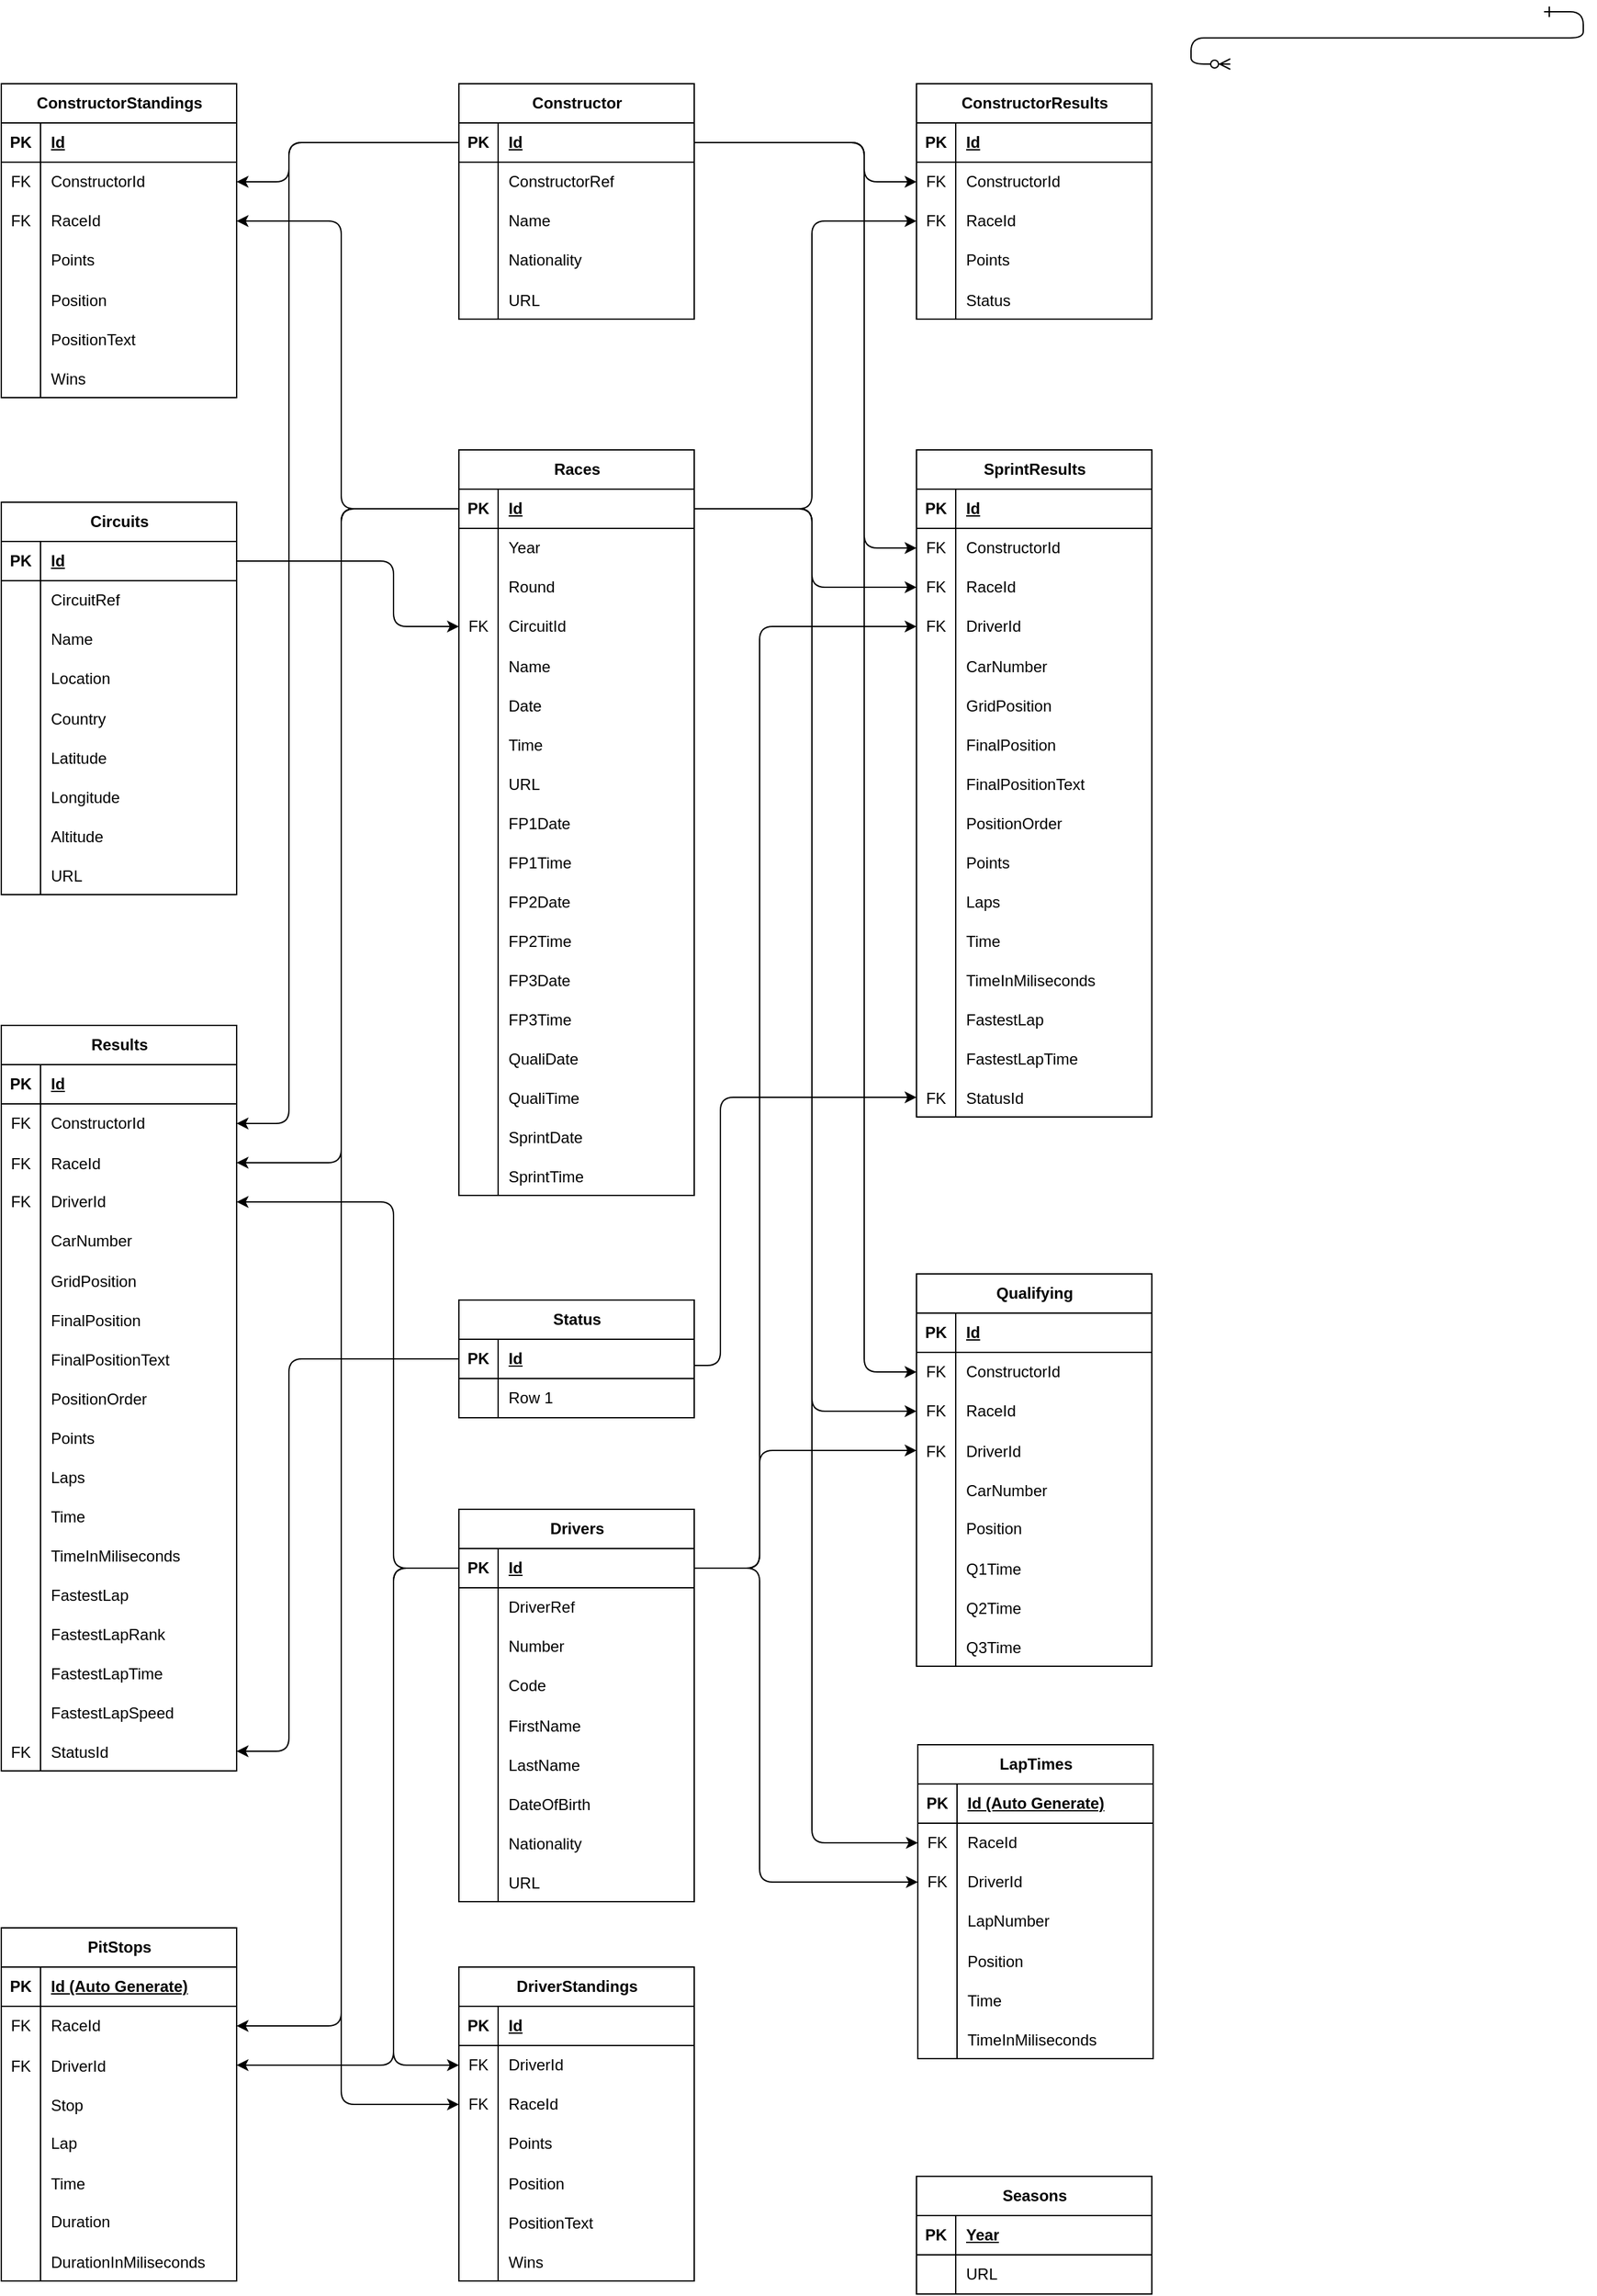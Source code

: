 <mxfile version="24.2.2" type="github">
  <diagram id="R2lEEEUBdFMjLlhIrx00" name="Page-1">
    <mxGraphModel dx="2213" dy="890" grid="1" gridSize="10" guides="1" tooltips="1" connect="1" arrows="1" fold="1" page="1" pageScale="1" pageWidth="850" pageHeight="1100" math="0" shadow="0" extFonts="Permanent Marker^https://fonts.googleapis.com/css?family=Permanent+Marker">
      <root>
        <mxCell id="0" />
        <mxCell id="1" parent="0" />
        <mxCell id="C-vyLk0tnHw3VtMMgP7b-12" value="" style="edgeStyle=entityRelationEdgeStyle;endArrow=ERzeroToMany;startArrow=ERone;endFill=1;startFill=0;" parent="1" edge="1">
          <mxGeometry width="100" height="100" relative="1" as="geometry">
            <mxPoint x="700" y="165" as="sourcePoint" />
            <mxPoint x="460" y="205" as="targetPoint" />
          </mxGeometry>
        </mxCell>
        <mxCell id="efhaDwqh8YGNNTzjkboy-1" value="Circuits" style="shape=table;startSize=30;container=1;collapsible=1;childLayout=tableLayout;fixedRows=1;rowLines=0;fontStyle=1;align=center;resizeLast=1;html=1;" parent="1" vertex="1">
          <mxGeometry x="-480" y="540" width="180" height="300" as="geometry" />
        </mxCell>
        <mxCell id="efhaDwqh8YGNNTzjkboy-2" value="" style="shape=tableRow;horizontal=0;startSize=0;swimlaneHead=0;swimlaneBody=0;fillColor=none;collapsible=0;dropTarget=0;points=[[0,0.5],[1,0.5]];portConstraint=eastwest;top=0;left=0;right=0;bottom=1;" parent="efhaDwqh8YGNNTzjkboy-1" vertex="1">
          <mxGeometry y="30" width="180" height="30" as="geometry" />
        </mxCell>
        <mxCell id="efhaDwqh8YGNNTzjkboy-3" value="PK" style="shape=partialRectangle;connectable=0;fillColor=none;top=0;left=0;bottom=0;right=0;fontStyle=1;overflow=hidden;whiteSpace=wrap;html=1;" parent="efhaDwqh8YGNNTzjkboy-2" vertex="1">
          <mxGeometry width="30" height="30" as="geometry">
            <mxRectangle width="30" height="30" as="alternateBounds" />
          </mxGeometry>
        </mxCell>
        <mxCell id="efhaDwqh8YGNNTzjkboy-4" value="Id" style="shape=partialRectangle;connectable=0;fillColor=none;top=0;left=0;bottom=0;right=0;align=left;spacingLeft=6;fontStyle=5;overflow=hidden;whiteSpace=wrap;html=1;" parent="efhaDwqh8YGNNTzjkboy-2" vertex="1">
          <mxGeometry x="30" width="150" height="30" as="geometry">
            <mxRectangle width="150" height="30" as="alternateBounds" />
          </mxGeometry>
        </mxCell>
        <mxCell id="efhaDwqh8YGNNTzjkboy-5" value="" style="shape=tableRow;horizontal=0;startSize=0;swimlaneHead=0;swimlaneBody=0;fillColor=none;collapsible=0;dropTarget=0;points=[[0,0.5],[1,0.5]];portConstraint=eastwest;top=0;left=0;right=0;bottom=0;" parent="efhaDwqh8YGNNTzjkboy-1" vertex="1">
          <mxGeometry y="60" width="180" height="30" as="geometry" />
        </mxCell>
        <mxCell id="efhaDwqh8YGNNTzjkboy-6" value="" style="shape=partialRectangle;connectable=0;fillColor=none;top=0;left=0;bottom=0;right=0;editable=1;overflow=hidden;whiteSpace=wrap;html=1;" parent="efhaDwqh8YGNNTzjkboy-5" vertex="1">
          <mxGeometry width="30" height="30" as="geometry">
            <mxRectangle width="30" height="30" as="alternateBounds" />
          </mxGeometry>
        </mxCell>
        <mxCell id="efhaDwqh8YGNNTzjkboy-7" value="CircuitRef" style="shape=partialRectangle;connectable=0;fillColor=none;top=0;left=0;bottom=0;right=0;align=left;spacingLeft=6;overflow=hidden;whiteSpace=wrap;html=1;" parent="efhaDwqh8YGNNTzjkboy-5" vertex="1">
          <mxGeometry x="30" width="150" height="30" as="geometry">
            <mxRectangle width="150" height="30" as="alternateBounds" />
          </mxGeometry>
        </mxCell>
        <mxCell id="efhaDwqh8YGNNTzjkboy-8" value="" style="shape=tableRow;horizontal=0;startSize=0;swimlaneHead=0;swimlaneBody=0;fillColor=none;collapsible=0;dropTarget=0;points=[[0,0.5],[1,0.5]];portConstraint=eastwest;top=0;left=0;right=0;bottom=0;" parent="efhaDwqh8YGNNTzjkboy-1" vertex="1">
          <mxGeometry y="90" width="180" height="30" as="geometry" />
        </mxCell>
        <mxCell id="efhaDwqh8YGNNTzjkboy-9" value="" style="shape=partialRectangle;connectable=0;fillColor=none;top=0;left=0;bottom=0;right=0;editable=1;overflow=hidden;whiteSpace=wrap;html=1;" parent="efhaDwqh8YGNNTzjkboy-8" vertex="1">
          <mxGeometry width="30" height="30" as="geometry">
            <mxRectangle width="30" height="30" as="alternateBounds" />
          </mxGeometry>
        </mxCell>
        <mxCell id="efhaDwqh8YGNNTzjkboy-10" value="Name" style="shape=partialRectangle;connectable=0;fillColor=none;top=0;left=0;bottom=0;right=0;align=left;spacingLeft=6;overflow=hidden;whiteSpace=wrap;html=1;" parent="efhaDwqh8YGNNTzjkboy-8" vertex="1">
          <mxGeometry x="30" width="150" height="30" as="geometry">
            <mxRectangle width="150" height="30" as="alternateBounds" />
          </mxGeometry>
        </mxCell>
        <mxCell id="efhaDwqh8YGNNTzjkboy-11" value="" style="shape=tableRow;horizontal=0;startSize=0;swimlaneHead=0;swimlaneBody=0;fillColor=none;collapsible=0;dropTarget=0;points=[[0,0.5],[1,0.5]];portConstraint=eastwest;top=0;left=0;right=0;bottom=0;" parent="efhaDwqh8YGNNTzjkboy-1" vertex="1">
          <mxGeometry y="120" width="180" height="30" as="geometry" />
        </mxCell>
        <mxCell id="efhaDwqh8YGNNTzjkboy-12" value="" style="shape=partialRectangle;connectable=0;fillColor=none;top=0;left=0;bottom=0;right=0;editable=1;overflow=hidden;whiteSpace=wrap;html=1;" parent="efhaDwqh8YGNNTzjkboy-11" vertex="1">
          <mxGeometry width="30" height="30" as="geometry">
            <mxRectangle width="30" height="30" as="alternateBounds" />
          </mxGeometry>
        </mxCell>
        <mxCell id="efhaDwqh8YGNNTzjkboy-13" value="Location" style="shape=partialRectangle;connectable=0;fillColor=none;top=0;left=0;bottom=0;right=0;align=left;spacingLeft=6;overflow=hidden;whiteSpace=wrap;html=1;" parent="efhaDwqh8YGNNTzjkboy-11" vertex="1">
          <mxGeometry x="30" width="150" height="30" as="geometry">
            <mxRectangle width="150" height="30" as="alternateBounds" />
          </mxGeometry>
        </mxCell>
        <mxCell id="efhaDwqh8YGNNTzjkboy-14" value="" style="shape=tableRow;horizontal=0;startSize=0;swimlaneHead=0;swimlaneBody=0;fillColor=none;collapsible=0;dropTarget=0;points=[[0,0.5],[1,0.5]];portConstraint=eastwest;top=0;left=0;right=0;bottom=0;" parent="efhaDwqh8YGNNTzjkboy-1" vertex="1">
          <mxGeometry y="150" width="180" height="30" as="geometry" />
        </mxCell>
        <mxCell id="efhaDwqh8YGNNTzjkboy-15" value="" style="shape=partialRectangle;connectable=0;fillColor=none;top=0;left=0;bottom=0;right=0;editable=1;overflow=hidden;" parent="efhaDwqh8YGNNTzjkboy-14" vertex="1">
          <mxGeometry width="30" height="30" as="geometry">
            <mxRectangle width="30" height="30" as="alternateBounds" />
          </mxGeometry>
        </mxCell>
        <mxCell id="efhaDwqh8YGNNTzjkboy-16" value="Country" style="shape=partialRectangle;connectable=0;fillColor=none;top=0;left=0;bottom=0;right=0;align=left;spacingLeft=6;overflow=hidden;" parent="efhaDwqh8YGNNTzjkboy-14" vertex="1">
          <mxGeometry x="30" width="150" height="30" as="geometry">
            <mxRectangle width="150" height="30" as="alternateBounds" />
          </mxGeometry>
        </mxCell>
        <mxCell id="efhaDwqh8YGNNTzjkboy-29" value="" style="shape=tableRow;horizontal=0;startSize=0;swimlaneHead=0;swimlaneBody=0;fillColor=none;collapsible=0;dropTarget=0;points=[[0,0.5],[1,0.5]];portConstraint=eastwest;top=0;left=0;right=0;bottom=0;" parent="efhaDwqh8YGNNTzjkboy-1" vertex="1">
          <mxGeometry y="180" width="180" height="30" as="geometry" />
        </mxCell>
        <mxCell id="efhaDwqh8YGNNTzjkboy-30" value="" style="shape=partialRectangle;connectable=0;fillColor=none;top=0;left=0;bottom=0;right=0;editable=1;overflow=hidden;" parent="efhaDwqh8YGNNTzjkboy-29" vertex="1">
          <mxGeometry width="30" height="30" as="geometry">
            <mxRectangle width="30" height="30" as="alternateBounds" />
          </mxGeometry>
        </mxCell>
        <mxCell id="efhaDwqh8YGNNTzjkboy-31" value="Latitude" style="shape=partialRectangle;connectable=0;fillColor=none;top=0;left=0;bottom=0;right=0;align=left;spacingLeft=6;overflow=hidden;" parent="efhaDwqh8YGNNTzjkboy-29" vertex="1">
          <mxGeometry x="30" width="150" height="30" as="geometry">
            <mxRectangle width="150" height="30" as="alternateBounds" />
          </mxGeometry>
        </mxCell>
        <mxCell id="efhaDwqh8YGNNTzjkboy-35" value="" style="shape=tableRow;horizontal=0;startSize=0;swimlaneHead=0;swimlaneBody=0;fillColor=none;collapsible=0;dropTarget=0;points=[[0,0.5],[1,0.5]];portConstraint=eastwest;top=0;left=0;right=0;bottom=0;" parent="efhaDwqh8YGNNTzjkboy-1" vertex="1">
          <mxGeometry y="210" width="180" height="30" as="geometry" />
        </mxCell>
        <mxCell id="efhaDwqh8YGNNTzjkboy-36" value="" style="shape=partialRectangle;connectable=0;fillColor=none;top=0;left=0;bottom=0;right=0;editable=1;overflow=hidden;" parent="efhaDwqh8YGNNTzjkboy-35" vertex="1">
          <mxGeometry width="30" height="30" as="geometry">
            <mxRectangle width="30" height="30" as="alternateBounds" />
          </mxGeometry>
        </mxCell>
        <mxCell id="efhaDwqh8YGNNTzjkboy-37" value="Longitude" style="shape=partialRectangle;connectable=0;fillColor=none;top=0;left=0;bottom=0;right=0;align=left;spacingLeft=6;overflow=hidden;" parent="efhaDwqh8YGNNTzjkboy-35" vertex="1">
          <mxGeometry x="30" width="150" height="30" as="geometry">
            <mxRectangle width="150" height="30" as="alternateBounds" />
          </mxGeometry>
        </mxCell>
        <mxCell id="efhaDwqh8YGNNTzjkboy-38" value="" style="shape=tableRow;horizontal=0;startSize=0;swimlaneHead=0;swimlaneBody=0;fillColor=none;collapsible=0;dropTarget=0;points=[[0,0.5],[1,0.5]];portConstraint=eastwest;top=0;left=0;right=0;bottom=0;" parent="efhaDwqh8YGNNTzjkboy-1" vertex="1">
          <mxGeometry y="240" width="180" height="30" as="geometry" />
        </mxCell>
        <mxCell id="efhaDwqh8YGNNTzjkboy-39" value="" style="shape=partialRectangle;connectable=0;fillColor=none;top=0;left=0;bottom=0;right=0;editable=1;overflow=hidden;" parent="efhaDwqh8YGNNTzjkboy-38" vertex="1">
          <mxGeometry width="30" height="30" as="geometry">
            <mxRectangle width="30" height="30" as="alternateBounds" />
          </mxGeometry>
        </mxCell>
        <mxCell id="efhaDwqh8YGNNTzjkboy-40" value="Altitude" style="shape=partialRectangle;connectable=0;fillColor=none;top=0;left=0;bottom=0;right=0;align=left;spacingLeft=6;overflow=hidden;" parent="efhaDwqh8YGNNTzjkboy-38" vertex="1">
          <mxGeometry x="30" width="150" height="30" as="geometry">
            <mxRectangle width="150" height="30" as="alternateBounds" />
          </mxGeometry>
        </mxCell>
        <mxCell id="efhaDwqh8YGNNTzjkboy-32" value="" style="shape=tableRow;horizontal=0;startSize=0;swimlaneHead=0;swimlaneBody=0;fillColor=none;collapsible=0;dropTarget=0;points=[[0,0.5],[1,0.5]];portConstraint=eastwest;top=0;left=0;right=0;bottom=0;" parent="efhaDwqh8YGNNTzjkboy-1" vertex="1">
          <mxGeometry y="270" width="180" height="30" as="geometry" />
        </mxCell>
        <mxCell id="efhaDwqh8YGNNTzjkboy-33" value="" style="shape=partialRectangle;connectable=0;fillColor=none;top=0;left=0;bottom=0;right=0;editable=1;overflow=hidden;" parent="efhaDwqh8YGNNTzjkboy-32" vertex="1">
          <mxGeometry width="30" height="30" as="geometry">
            <mxRectangle width="30" height="30" as="alternateBounds" />
          </mxGeometry>
        </mxCell>
        <mxCell id="efhaDwqh8YGNNTzjkboy-34" value="URL" style="shape=partialRectangle;connectable=0;fillColor=none;top=0;left=0;bottom=0;right=0;align=left;spacingLeft=6;overflow=hidden;" parent="efhaDwqh8YGNNTzjkboy-32" vertex="1">
          <mxGeometry x="30" width="150" height="30" as="geometry">
            <mxRectangle width="150" height="30" as="alternateBounds" />
          </mxGeometry>
        </mxCell>
        <mxCell id="efhaDwqh8YGNNTzjkboy-17" value="" style="shape=tableRow;horizontal=0;startSize=0;swimlaneHead=0;swimlaneBody=0;fillColor=none;collapsible=0;dropTarget=0;points=[[0,0.5],[1,0.5]];portConstraint=eastwest;top=0;left=0;right=0;bottom=0;" parent="1" vertex="1">
          <mxGeometry x="80" y="280" width="180" height="30" as="geometry" />
        </mxCell>
        <mxCell id="efhaDwqh8YGNNTzjkboy-18" value="" style="shape=partialRectangle;connectable=0;fillColor=none;top=0;left=0;bottom=0;right=0;editable=1;overflow=hidden;" parent="efhaDwqh8YGNNTzjkboy-17" vertex="1">
          <mxGeometry width="30" height="30" as="geometry">
            <mxRectangle width="30" height="30" as="alternateBounds" />
          </mxGeometry>
        </mxCell>
        <mxCell id="efhaDwqh8YGNNTzjkboy-20" value="" style="shape=tableRow;horizontal=0;startSize=0;swimlaneHead=0;swimlaneBody=0;fillColor=none;collapsible=0;dropTarget=0;points=[[0,0.5],[1,0.5]];portConstraint=eastwest;top=0;left=0;right=0;bottom=0;" parent="1" vertex="1">
          <mxGeometry x="90" y="290" width="180" height="30" as="geometry" />
        </mxCell>
        <mxCell id="efhaDwqh8YGNNTzjkboy-21" value="" style="shape=partialRectangle;connectable=0;fillColor=none;top=0;left=0;bottom=0;right=0;editable=1;overflow=hidden;" parent="efhaDwqh8YGNNTzjkboy-20" vertex="1">
          <mxGeometry width="30" height="30" as="geometry">
            <mxRectangle width="30" height="30" as="alternateBounds" />
          </mxGeometry>
        </mxCell>
        <mxCell id="efhaDwqh8YGNNTzjkboy-23" value="" style="shape=tableRow;horizontal=0;startSize=0;swimlaneHead=0;swimlaneBody=0;fillColor=none;collapsible=0;dropTarget=0;points=[[0,0.5],[1,0.5]];portConstraint=eastwest;top=0;left=0;right=0;bottom=0;" parent="1" vertex="1">
          <mxGeometry x="100" y="300" width="180" height="30" as="geometry" />
        </mxCell>
        <mxCell id="efhaDwqh8YGNNTzjkboy-24" value="" style="shape=partialRectangle;connectable=0;fillColor=none;top=0;left=0;bottom=0;right=0;editable=1;overflow=hidden;" parent="efhaDwqh8YGNNTzjkboy-23" vertex="1">
          <mxGeometry width="30" height="30" as="geometry">
            <mxRectangle width="30" height="30" as="alternateBounds" />
          </mxGeometry>
        </mxCell>
        <mxCell id="efhaDwqh8YGNNTzjkboy-26" value="" style="shape=tableRow;horizontal=0;startSize=0;swimlaneHead=0;swimlaneBody=0;fillColor=none;collapsible=0;dropTarget=0;points=[[0,0.5],[1,0.5]];portConstraint=eastwest;top=0;left=0;right=0;bottom=0;" parent="1" vertex="1">
          <mxGeometry x="185" y="290" width="180" height="30" as="geometry" />
        </mxCell>
        <mxCell id="efhaDwqh8YGNNTzjkboy-27" value="" style="shape=partialRectangle;connectable=0;fillColor=none;top=0;left=0;bottom=0;right=0;editable=1;overflow=hidden;" parent="efhaDwqh8YGNNTzjkboy-26" vertex="1">
          <mxGeometry width="30" height="30" as="geometry">
            <mxRectangle width="30" height="30" as="alternateBounds" />
          </mxGeometry>
        </mxCell>
        <mxCell id="efhaDwqh8YGNNTzjkboy-41" value="ConstructorResults" style="shape=table;startSize=30;container=1;collapsible=1;childLayout=tableLayout;fixedRows=1;rowLines=0;fontStyle=1;align=center;resizeLast=1;html=1;" parent="1" vertex="1">
          <mxGeometry x="220" y="220" width="180" height="180" as="geometry" />
        </mxCell>
        <mxCell id="efhaDwqh8YGNNTzjkboy-42" value="" style="shape=tableRow;horizontal=0;startSize=0;swimlaneHead=0;swimlaneBody=0;fillColor=none;collapsible=0;dropTarget=0;points=[[0,0.5],[1,0.5]];portConstraint=eastwest;top=0;left=0;right=0;bottom=1;" parent="efhaDwqh8YGNNTzjkboy-41" vertex="1">
          <mxGeometry y="30" width="180" height="30" as="geometry" />
        </mxCell>
        <mxCell id="efhaDwqh8YGNNTzjkboy-43" value="PK" style="shape=partialRectangle;connectable=0;fillColor=none;top=0;left=0;bottom=0;right=0;fontStyle=1;overflow=hidden;whiteSpace=wrap;html=1;" parent="efhaDwqh8YGNNTzjkboy-42" vertex="1">
          <mxGeometry width="30" height="30" as="geometry">
            <mxRectangle width="30" height="30" as="alternateBounds" />
          </mxGeometry>
        </mxCell>
        <mxCell id="efhaDwqh8YGNNTzjkboy-44" value="Id" style="shape=partialRectangle;connectable=0;fillColor=none;top=0;left=0;bottom=0;right=0;align=left;spacingLeft=6;fontStyle=5;overflow=hidden;whiteSpace=wrap;html=1;" parent="efhaDwqh8YGNNTzjkboy-42" vertex="1">
          <mxGeometry x="30" width="150" height="30" as="geometry">
            <mxRectangle width="150" height="30" as="alternateBounds" />
          </mxGeometry>
        </mxCell>
        <mxCell id="efhaDwqh8YGNNTzjkboy-48" value="" style="shape=tableRow;horizontal=0;startSize=0;swimlaneHead=0;swimlaneBody=0;fillColor=none;collapsible=0;dropTarget=0;points=[[0,0.5],[1,0.5]];portConstraint=eastwest;top=0;left=0;right=0;bottom=0;" parent="efhaDwqh8YGNNTzjkboy-41" vertex="1">
          <mxGeometry y="60" width="180" height="30" as="geometry" />
        </mxCell>
        <mxCell id="efhaDwqh8YGNNTzjkboy-49" value="FK" style="shape=partialRectangle;connectable=0;fillColor=none;top=0;left=0;bottom=0;right=0;editable=1;overflow=hidden;whiteSpace=wrap;html=1;" parent="efhaDwqh8YGNNTzjkboy-48" vertex="1">
          <mxGeometry width="30" height="30" as="geometry">
            <mxRectangle width="30" height="30" as="alternateBounds" />
          </mxGeometry>
        </mxCell>
        <mxCell id="efhaDwqh8YGNNTzjkboy-50" value="ConstructorId" style="shape=partialRectangle;connectable=0;fillColor=none;top=0;left=0;bottom=0;right=0;align=left;spacingLeft=6;overflow=hidden;whiteSpace=wrap;html=1;" parent="efhaDwqh8YGNNTzjkboy-48" vertex="1">
          <mxGeometry x="30" width="150" height="30" as="geometry">
            <mxRectangle width="150" height="30" as="alternateBounds" />
          </mxGeometry>
        </mxCell>
        <mxCell id="efhaDwqh8YGNNTzjkboy-45" value="" style="shape=tableRow;horizontal=0;startSize=0;swimlaneHead=0;swimlaneBody=0;fillColor=none;collapsible=0;dropTarget=0;points=[[0,0.5],[1,0.5]];portConstraint=eastwest;top=0;left=0;right=0;bottom=0;" parent="efhaDwqh8YGNNTzjkboy-41" vertex="1">
          <mxGeometry y="90" width="180" height="30" as="geometry" />
        </mxCell>
        <mxCell id="efhaDwqh8YGNNTzjkboy-46" value="FK" style="shape=partialRectangle;connectable=0;fillColor=none;top=0;left=0;bottom=0;right=0;editable=1;overflow=hidden;whiteSpace=wrap;html=1;" parent="efhaDwqh8YGNNTzjkboy-45" vertex="1">
          <mxGeometry width="30" height="30" as="geometry">
            <mxRectangle width="30" height="30" as="alternateBounds" />
          </mxGeometry>
        </mxCell>
        <mxCell id="efhaDwqh8YGNNTzjkboy-47" value="RaceId" style="shape=partialRectangle;connectable=0;fillColor=none;top=0;left=0;bottom=0;right=0;align=left;spacingLeft=6;overflow=hidden;whiteSpace=wrap;html=1;" parent="efhaDwqh8YGNNTzjkboy-45" vertex="1">
          <mxGeometry x="30" width="150" height="30" as="geometry">
            <mxRectangle width="150" height="30" as="alternateBounds" />
          </mxGeometry>
        </mxCell>
        <mxCell id="efhaDwqh8YGNNTzjkboy-51" value="" style="shape=tableRow;horizontal=0;startSize=0;swimlaneHead=0;swimlaneBody=0;fillColor=none;collapsible=0;dropTarget=0;points=[[0,0.5],[1,0.5]];portConstraint=eastwest;top=0;left=0;right=0;bottom=0;" parent="efhaDwqh8YGNNTzjkboy-41" vertex="1">
          <mxGeometry y="120" width="180" height="30" as="geometry" />
        </mxCell>
        <mxCell id="efhaDwqh8YGNNTzjkboy-52" value="" style="shape=partialRectangle;connectable=0;fillColor=none;top=0;left=0;bottom=0;right=0;editable=1;overflow=hidden;whiteSpace=wrap;html=1;" parent="efhaDwqh8YGNNTzjkboy-51" vertex="1">
          <mxGeometry width="30" height="30" as="geometry">
            <mxRectangle width="30" height="30" as="alternateBounds" />
          </mxGeometry>
        </mxCell>
        <mxCell id="efhaDwqh8YGNNTzjkboy-53" value="Points" style="shape=partialRectangle;connectable=0;fillColor=none;top=0;left=0;bottom=0;right=0;align=left;spacingLeft=6;overflow=hidden;whiteSpace=wrap;html=1;" parent="efhaDwqh8YGNNTzjkboy-51" vertex="1">
          <mxGeometry x="30" width="150" height="30" as="geometry">
            <mxRectangle width="150" height="30" as="alternateBounds" />
          </mxGeometry>
        </mxCell>
        <mxCell id="efhaDwqh8YGNNTzjkboy-54" value="" style="shape=tableRow;horizontal=0;startSize=0;swimlaneHead=0;swimlaneBody=0;fillColor=none;collapsible=0;dropTarget=0;points=[[0,0.5],[1,0.5]];portConstraint=eastwest;top=0;left=0;right=0;bottom=0;" parent="efhaDwqh8YGNNTzjkboy-41" vertex="1">
          <mxGeometry y="150" width="180" height="30" as="geometry" />
        </mxCell>
        <mxCell id="efhaDwqh8YGNNTzjkboy-55" value="" style="shape=partialRectangle;connectable=0;fillColor=none;top=0;left=0;bottom=0;right=0;editable=1;overflow=hidden;" parent="efhaDwqh8YGNNTzjkboy-54" vertex="1">
          <mxGeometry width="30" height="30" as="geometry">
            <mxRectangle width="30" height="30" as="alternateBounds" />
          </mxGeometry>
        </mxCell>
        <mxCell id="efhaDwqh8YGNNTzjkboy-56" value="Status" style="shape=partialRectangle;connectable=0;fillColor=none;top=0;left=0;bottom=0;right=0;align=left;spacingLeft=6;overflow=hidden;" parent="efhaDwqh8YGNNTzjkboy-54" vertex="1">
          <mxGeometry x="30" width="150" height="30" as="geometry">
            <mxRectangle width="150" height="30" as="alternateBounds" />
          </mxGeometry>
        </mxCell>
        <mxCell id="efhaDwqh8YGNNTzjkboy-57" value="ConstructorStandings" style="shape=table;startSize=30;container=1;collapsible=1;childLayout=tableLayout;fixedRows=1;rowLines=0;fontStyle=1;align=center;resizeLast=1;html=1;" parent="1" vertex="1">
          <mxGeometry x="-480" y="220" width="180" height="240" as="geometry" />
        </mxCell>
        <mxCell id="efhaDwqh8YGNNTzjkboy-58" value="" style="shape=tableRow;horizontal=0;startSize=0;swimlaneHead=0;swimlaneBody=0;fillColor=none;collapsible=0;dropTarget=0;points=[[0,0.5],[1,0.5]];portConstraint=eastwest;top=0;left=0;right=0;bottom=1;" parent="efhaDwqh8YGNNTzjkboy-57" vertex="1">
          <mxGeometry y="30" width="180" height="30" as="geometry" />
        </mxCell>
        <mxCell id="efhaDwqh8YGNNTzjkboy-59" value="PK" style="shape=partialRectangle;connectable=0;fillColor=none;top=0;left=0;bottom=0;right=0;fontStyle=1;overflow=hidden;whiteSpace=wrap;html=1;" parent="efhaDwqh8YGNNTzjkboy-58" vertex="1">
          <mxGeometry width="30" height="30" as="geometry">
            <mxRectangle width="30" height="30" as="alternateBounds" />
          </mxGeometry>
        </mxCell>
        <mxCell id="efhaDwqh8YGNNTzjkboy-60" value="Id" style="shape=partialRectangle;connectable=0;fillColor=none;top=0;left=0;bottom=0;right=0;align=left;spacingLeft=6;fontStyle=5;overflow=hidden;whiteSpace=wrap;html=1;" parent="efhaDwqh8YGNNTzjkboy-58" vertex="1">
          <mxGeometry x="30" width="150" height="30" as="geometry">
            <mxRectangle width="150" height="30" as="alternateBounds" />
          </mxGeometry>
        </mxCell>
        <mxCell id="efhaDwqh8YGNNTzjkboy-64" value="" style="shape=tableRow;horizontal=0;startSize=0;swimlaneHead=0;swimlaneBody=0;fillColor=none;collapsible=0;dropTarget=0;points=[[0,0.5],[1,0.5]];portConstraint=eastwest;top=0;left=0;right=0;bottom=0;" parent="efhaDwqh8YGNNTzjkboy-57" vertex="1">
          <mxGeometry y="60" width="180" height="30" as="geometry" />
        </mxCell>
        <mxCell id="efhaDwqh8YGNNTzjkboy-65" value="FK" style="shape=partialRectangle;connectable=0;fillColor=none;top=0;left=0;bottom=0;right=0;editable=1;overflow=hidden;whiteSpace=wrap;html=1;" parent="efhaDwqh8YGNNTzjkboy-64" vertex="1">
          <mxGeometry width="30" height="30" as="geometry">
            <mxRectangle width="30" height="30" as="alternateBounds" />
          </mxGeometry>
        </mxCell>
        <mxCell id="efhaDwqh8YGNNTzjkboy-66" value="ConstructorId" style="shape=partialRectangle;connectable=0;fillColor=none;top=0;left=0;bottom=0;right=0;align=left;spacingLeft=6;overflow=hidden;whiteSpace=wrap;html=1;" parent="efhaDwqh8YGNNTzjkboy-64" vertex="1">
          <mxGeometry x="30" width="150" height="30" as="geometry">
            <mxRectangle width="150" height="30" as="alternateBounds" />
          </mxGeometry>
        </mxCell>
        <mxCell id="efhaDwqh8YGNNTzjkboy-61" value="" style="shape=tableRow;horizontal=0;startSize=0;swimlaneHead=0;swimlaneBody=0;fillColor=none;collapsible=0;dropTarget=0;points=[[0,0.5],[1,0.5]];portConstraint=eastwest;top=0;left=0;right=0;bottom=0;" parent="efhaDwqh8YGNNTzjkboy-57" vertex="1">
          <mxGeometry y="90" width="180" height="30" as="geometry" />
        </mxCell>
        <mxCell id="efhaDwqh8YGNNTzjkboy-62" value="FK" style="shape=partialRectangle;connectable=0;fillColor=none;top=0;left=0;bottom=0;right=0;editable=1;overflow=hidden;whiteSpace=wrap;html=1;" parent="efhaDwqh8YGNNTzjkboy-61" vertex="1">
          <mxGeometry width="30" height="30" as="geometry">
            <mxRectangle width="30" height="30" as="alternateBounds" />
          </mxGeometry>
        </mxCell>
        <mxCell id="efhaDwqh8YGNNTzjkboy-63" value="RaceId" style="shape=partialRectangle;connectable=0;fillColor=none;top=0;left=0;bottom=0;right=0;align=left;spacingLeft=6;overflow=hidden;whiteSpace=wrap;html=1;" parent="efhaDwqh8YGNNTzjkboy-61" vertex="1">
          <mxGeometry x="30" width="150" height="30" as="geometry">
            <mxRectangle width="150" height="30" as="alternateBounds" />
          </mxGeometry>
        </mxCell>
        <mxCell id="efhaDwqh8YGNNTzjkboy-67" value="" style="shape=tableRow;horizontal=0;startSize=0;swimlaneHead=0;swimlaneBody=0;fillColor=none;collapsible=0;dropTarget=0;points=[[0,0.5],[1,0.5]];portConstraint=eastwest;top=0;left=0;right=0;bottom=0;" parent="efhaDwqh8YGNNTzjkboy-57" vertex="1">
          <mxGeometry y="120" width="180" height="30" as="geometry" />
        </mxCell>
        <mxCell id="efhaDwqh8YGNNTzjkboy-68" value="" style="shape=partialRectangle;connectable=0;fillColor=none;top=0;left=0;bottom=0;right=0;editable=1;overflow=hidden;whiteSpace=wrap;html=1;" parent="efhaDwqh8YGNNTzjkboy-67" vertex="1">
          <mxGeometry width="30" height="30" as="geometry">
            <mxRectangle width="30" height="30" as="alternateBounds" />
          </mxGeometry>
        </mxCell>
        <mxCell id="efhaDwqh8YGNNTzjkboy-69" value="Points" style="shape=partialRectangle;connectable=0;fillColor=none;top=0;left=0;bottom=0;right=0;align=left;spacingLeft=6;overflow=hidden;whiteSpace=wrap;html=1;" parent="efhaDwqh8YGNNTzjkboy-67" vertex="1">
          <mxGeometry x="30" width="150" height="30" as="geometry">
            <mxRectangle width="150" height="30" as="alternateBounds" />
          </mxGeometry>
        </mxCell>
        <mxCell id="efhaDwqh8YGNNTzjkboy-70" value="" style="shape=tableRow;horizontal=0;startSize=0;swimlaneHead=0;swimlaneBody=0;fillColor=none;collapsible=0;dropTarget=0;points=[[0,0.5],[1,0.5]];portConstraint=eastwest;top=0;left=0;right=0;bottom=0;" parent="efhaDwqh8YGNNTzjkboy-57" vertex="1">
          <mxGeometry y="150" width="180" height="30" as="geometry" />
        </mxCell>
        <mxCell id="efhaDwqh8YGNNTzjkboy-71" value="" style="shape=partialRectangle;connectable=0;fillColor=none;top=0;left=0;bottom=0;right=0;editable=1;overflow=hidden;" parent="efhaDwqh8YGNNTzjkboy-70" vertex="1">
          <mxGeometry width="30" height="30" as="geometry">
            <mxRectangle width="30" height="30" as="alternateBounds" />
          </mxGeometry>
        </mxCell>
        <mxCell id="efhaDwqh8YGNNTzjkboy-72" value="Position" style="shape=partialRectangle;connectable=0;fillColor=none;top=0;left=0;bottom=0;right=0;align=left;spacingLeft=6;overflow=hidden;" parent="efhaDwqh8YGNNTzjkboy-70" vertex="1">
          <mxGeometry x="30" width="150" height="30" as="geometry">
            <mxRectangle width="150" height="30" as="alternateBounds" />
          </mxGeometry>
        </mxCell>
        <mxCell id="efhaDwqh8YGNNTzjkboy-76" value="" style="shape=tableRow;horizontal=0;startSize=0;swimlaneHead=0;swimlaneBody=0;fillColor=none;collapsible=0;dropTarget=0;points=[[0,0.5],[1,0.5]];portConstraint=eastwest;top=0;left=0;right=0;bottom=0;" parent="efhaDwqh8YGNNTzjkboy-57" vertex="1">
          <mxGeometry y="180" width="180" height="30" as="geometry" />
        </mxCell>
        <mxCell id="efhaDwqh8YGNNTzjkboy-77" value="" style="shape=partialRectangle;connectable=0;fillColor=none;top=0;left=0;bottom=0;right=0;editable=1;overflow=hidden;" parent="efhaDwqh8YGNNTzjkboy-76" vertex="1">
          <mxGeometry width="30" height="30" as="geometry">
            <mxRectangle width="30" height="30" as="alternateBounds" />
          </mxGeometry>
        </mxCell>
        <mxCell id="efhaDwqh8YGNNTzjkboy-78" value="PositionText" style="shape=partialRectangle;connectable=0;fillColor=none;top=0;left=0;bottom=0;right=0;align=left;spacingLeft=6;overflow=hidden;" parent="efhaDwqh8YGNNTzjkboy-76" vertex="1">
          <mxGeometry x="30" width="150" height="30" as="geometry">
            <mxRectangle width="150" height="30" as="alternateBounds" />
          </mxGeometry>
        </mxCell>
        <mxCell id="efhaDwqh8YGNNTzjkboy-73" value="" style="shape=tableRow;horizontal=0;startSize=0;swimlaneHead=0;swimlaneBody=0;fillColor=none;collapsible=0;dropTarget=0;points=[[0,0.5],[1,0.5]];portConstraint=eastwest;top=0;left=0;right=0;bottom=0;" parent="efhaDwqh8YGNNTzjkboy-57" vertex="1">
          <mxGeometry y="210" width="180" height="30" as="geometry" />
        </mxCell>
        <mxCell id="efhaDwqh8YGNNTzjkboy-74" value="" style="shape=partialRectangle;connectable=0;fillColor=none;top=0;left=0;bottom=0;right=0;editable=1;overflow=hidden;" parent="efhaDwqh8YGNNTzjkboy-73" vertex="1">
          <mxGeometry width="30" height="30" as="geometry">
            <mxRectangle width="30" height="30" as="alternateBounds" />
          </mxGeometry>
        </mxCell>
        <mxCell id="efhaDwqh8YGNNTzjkboy-75" value="Wins" style="shape=partialRectangle;connectable=0;fillColor=none;top=0;left=0;bottom=0;right=0;align=left;spacingLeft=6;overflow=hidden;" parent="efhaDwqh8YGNNTzjkboy-73" vertex="1">
          <mxGeometry x="30" width="150" height="30" as="geometry">
            <mxRectangle width="150" height="30" as="alternateBounds" />
          </mxGeometry>
        </mxCell>
        <mxCell id="efhaDwqh8YGNNTzjkboy-79" value="Constructor" style="shape=table;startSize=30;container=1;collapsible=1;childLayout=tableLayout;fixedRows=1;rowLines=0;fontStyle=1;align=center;resizeLast=1;html=1;" parent="1" vertex="1">
          <mxGeometry x="-130" y="220" width="180" height="180" as="geometry" />
        </mxCell>
        <mxCell id="efhaDwqh8YGNNTzjkboy-80" value="" style="shape=tableRow;horizontal=0;startSize=0;swimlaneHead=0;swimlaneBody=0;fillColor=none;collapsible=0;dropTarget=0;points=[[0,0.5],[1,0.5]];portConstraint=eastwest;top=0;left=0;right=0;bottom=1;" parent="efhaDwqh8YGNNTzjkboy-79" vertex="1">
          <mxGeometry y="30" width="180" height="30" as="geometry" />
        </mxCell>
        <mxCell id="efhaDwqh8YGNNTzjkboy-81" value="PK" style="shape=partialRectangle;connectable=0;fillColor=none;top=0;left=0;bottom=0;right=0;fontStyle=1;overflow=hidden;whiteSpace=wrap;html=1;" parent="efhaDwqh8YGNNTzjkboy-80" vertex="1">
          <mxGeometry width="30" height="30" as="geometry">
            <mxRectangle width="30" height="30" as="alternateBounds" />
          </mxGeometry>
        </mxCell>
        <mxCell id="efhaDwqh8YGNNTzjkboy-82" value="Id" style="shape=partialRectangle;connectable=0;fillColor=none;top=0;left=0;bottom=0;right=0;align=left;spacingLeft=6;fontStyle=5;overflow=hidden;whiteSpace=wrap;html=1;" parent="efhaDwqh8YGNNTzjkboy-80" vertex="1">
          <mxGeometry x="30" width="150" height="30" as="geometry">
            <mxRectangle width="150" height="30" as="alternateBounds" />
          </mxGeometry>
        </mxCell>
        <mxCell id="efhaDwqh8YGNNTzjkboy-83" value="" style="shape=tableRow;horizontal=0;startSize=0;swimlaneHead=0;swimlaneBody=0;fillColor=none;collapsible=0;dropTarget=0;points=[[0,0.5],[1,0.5]];portConstraint=eastwest;top=0;left=0;right=0;bottom=0;" parent="efhaDwqh8YGNNTzjkboy-79" vertex="1">
          <mxGeometry y="60" width="180" height="30" as="geometry" />
        </mxCell>
        <mxCell id="efhaDwqh8YGNNTzjkboy-84" value="" style="shape=partialRectangle;connectable=0;fillColor=none;top=0;left=0;bottom=0;right=0;editable=1;overflow=hidden;whiteSpace=wrap;html=1;" parent="efhaDwqh8YGNNTzjkboy-83" vertex="1">
          <mxGeometry width="30" height="30" as="geometry">
            <mxRectangle width="30" height="30" as="alternateBounds" />
          </mxGeometry>
        </mxCell>
        <mxCell id="efhaDwqh8YGNNTzjkboy-85" value="ConstructorRef" style="shape=partialRectangle;connectable=0;fillColor=none;top=0;left=0;bottom=0;right=0;align=left;spacingLeft=6;overflow=hidden;whiteSpace=wrap;html=1;" parent="efhaDwqh8YGNNTzjkboy-83" vertex="1">
          <mxGeometry x="30" width="150" height="30" as="geometry">
            <mxRectangle width="150" height="30" as="alternateBounds" />
          </mxGeometry>
        </mxCell>
        <mxCell id="efhaDwqh8YGNNTzjkboy-86" value="" style="shape=tableRow;horizontal=0;startSize=0;swimlaneHead=0;swimlaneBody=0;fillColor=none;collapsible=0;dropTarget=0;points=[[0,0.5],[1,0.5]];portConstraint=eastwest;top=0;left=0;right=0;bottom=0;" parent="efhaDwqh8YGNNTzjkboy-79" vertex="1">
          <mxGeometry y="90" width="180" height="30" as="geometry" />
        </mxCell>
        <mxCell id="efhaDwqh8YGNNTzjkboy-87" value="" style="shape=partialRectangle;connectable=0;fillColor=none;top=0;left=0;bottom=0;right=0;editable=1;overflow=hidden;whiteSpace=wrap;html=1;" parent="efhaDwqh8YGNNTzjkboy-86" vertex="1">
          <mxGeometry width="30" height="30" as="geometry">
            <mxRectangle width="30" height="30" as="alternateBounds" />
          </mxGeometry>
        </mxCell>
        <mxCell id="efhaDwqh8YGNNTzjkboy-88" value="Name" style="shape=partialRectangle;connectable=0;fillColor=none;top=0;left=0;bottom=0;right=0;align=left;spacingLeft=6;overflow=hidden;whiteSpace=wrap;html=1;" parent="efhaDwqh8YGNNTzjkboy-86" vertex="1">
          <mxGeometry x="30" width="150" height="30" as="geometry">
            <mxRectangle width="150" height="30" as="alternateBounds" />
          </mxGeometry>
        </mxCell>
        <mxCell id="efhaDwqh8YGNNTzjkboy-89" value="" style="shape=tableRow;horizontal=0;startSize=0;swimlaneHead=0;swimlaneBody=0;fillColor=none;collapsible=0;dropTarget=0;points=[[0,0.5],[1,0.5]];portConstraint=eastwest;top=0;left=0;right=0;bottom=0;" parent="efhaDwqh8YGNNTzjkboy-79" vertex="1">
          <mxGeometry y="120" width="180" height="30" as="geometry" />
        </mxCell>
        <mxCell id="efhaDwqh8YGNNTzjkboy-90" value="" style="shape=partialRectangle;connectable=0;fillColor=none;top=0;left=0;bottom=0;right=0;editable=1;overflow=hidden;whiteSpace=wrap;html=1;" parent="efhaDwqh8YGNNTzjkboy-89" vertex="1">
          <mxGeometry width="30" height="30" as="geometry">
            <mxRectangle width="30" height="30" as="alternateBounds" />
          </mxGeometry>
        </mxCell>
        <mxCell id="efhaDwqh8YGNNTzjkboy-91" value="Nationality" style="shape=partialRectangle;connectable=0;fillColor=none;top=0;left=0;bottom=0;right=0;align=left;spacingLeft=6;overflow=hidden;whiteSpace=wrap;html=1;" parent="efhaDwqh8YGNNTzjkboy-89" vertex="1">
          <mxGeometry x="30" width="150" height="30" as="geometry">
            <mxRectangle width="150" height="30" as="alternateBounds" />
          </mxGeometry>
        </mxCell>
        <mxCell id="efhaDwqh8YGNNTzjkboy-92" value="" style="shape=tableRow;horizontal=0;startSize=0;swimlaneHead=0;swimlaneBody=0;fillColor=none;collapsible=0;dropTarget=0;points=[[0,0.5],[1,0.5]];portConstraint=eastwest;top=0;left=0;right=0;bottom=0;" parent="efhaDwqh8YGNNTzjkboy-79" vertex="1">
          <mxGeometry y="150" width="180" height="30" as="geometry" />
        </mxCell>
        <mxCell id="efhaDwqh8YGNNTzjkboy-93" value="" style="shape=partialRectangle;connectable=0;fillColor=none;top=0;left=0;bottom=0;right=0;editable=1;overflow=hidden;" parent="efhaDwqh8YGNNTzjkboy-92" vertex="1">
          <mxGeometry width="30" height="30" as="geometry">
            <mxRectangle width="30" height="30" as="alternateBounds" />
          </mxGeometry>
        </mxCell>
        <mxCell id="efhaDwqh8YGNNTzjkboy-94" value="URL" style="shape=partialRectangle;connectable=0;fillColor=none;top=0;left=0;bottom=0;right=0;align=left;spacingLeft=6;overflow=hidden;" parent="efhaDwqh8YGNNTzjkboy-92" vertex="1">
          <mxGeometry x="30" width="150" height="30" as="geometry">
            <mxRectangle width="150" height="30" as="alternateBounds" />
          </mxGeometry>
        </mxCell>
        <mxCell id="efhaDwqh8YGNNTzjkboy-95" value="DriverStandings" style="shape=table;startSize=30;container=1;collapsible=1;childLayout=tableLayout;fixedRows=1;rowLines=0;fontStyle=1;align=center;resizeLast=1;html=1;" parent="1" vertex="1">
          <mxGeometry x="-130" y="1660" width="180" height="240" as="geometry" />
        </mxCell>
        <mxCell id="efhaDwqh8YGNNTzjkboy-96" value="" style="shape=tableRow;horizontal=0;startSize=0;swimlaneHead=0;swimlaneBody=0;fillColor=none;collapsible=0;dropTarget=0;points=[[0,0.5],[1,0.5]];portConstraint=eastwest;top=0;left=0;right=0;bottom=1;" parent="efhaDwqh8YGNNTzjkboy-95" vertex="1">
          <mxGeometry y="30" width="180" height="30" as="geometry" />
        </mxCell>
        <mxCell id="efhaDwqh8YGNNTzjkboy-97" value="PK" style="shape=partialRectangle;connectable=0;fillColor=none;top=0;left=0;bottom=0;right=0;fontStyle=1;overflow=hidden;whiteSpace=wrap;html=1;" parent="efhaDwqh8YGNNTzjkboy-96" vertex="1">
          <mxGeometry width="30" height="30" as="geometry">
            <mxRectangle width="30" height="30" as="alternateBounds" />
          </mxGeometry>
        </mxCell>
        <mxCell id="efhaDwqh8YGNNTzjkboy-98" value="Id" style="shape=partialRectangle;connectable=0;fillColor=none;top=0;left=0;bottom=0;right=0;align=left;spacingLeft=6;fontStyle=5;overflow=hidden;whiteSpace=wrap;html=1;" parent="efhaDwqh8YGNNTzjkboy-96" vertex="1">
          <mxGeometry x="30" width="150" height="30" as="geometry">
            <mxRectangle width="150" height="30" as="alternateBounds" />
          </mxGeometry>
        </mxCell>
        <mxCell id="efhaDwqh8YGNNTzjkboy-102" value="" style="shape=tableRow;horizontal=0;startSize=0;swimlaneHead=0;swimlaneBody=0;fillColor=none;collapsible=0;dropTarget=0;points=[[0,0.5],[1,0.5]];portConstraint=eastwest;top=0;left=0;right=0;bottom=0;" parent="efhaDwqh8YGNNTzjkboy-95" vertex="1">
          <mxGeometry y="60" width="180" height="30" as="geometry" />
        </mxCell>
        <mxCell id="efhaDwqh8YGNNTzjkboy-103" value="FK" style="shape=partialRectangle;connectable=0;fillColor=none;top=0;left=0;bottom=0;right=0;editable=1;overflow=hidden;whiteSpace=wrap;html=1;" parent="efhaDwqh8YGNNTzjkboy-102" vertex="1">
          <mxGeometry width="30" height="30" as="geometry">
            <mxRectangle width="30" height="30" as="alternateBounds" />
          </mxGeometry>
        </mxCell>
        <mxCell id="efhaDwqh8YGNNTzjkboy-104" value="DriverId" style="shape=partialRectangle;connectable=0;fillColor=none;top=0;left=0;bottom=0;right=0;align=left;spacingLeft=6;overflow=hidden;whiteSpace=wrap;html=1;" parent="efhaDwqh8YGNNTzjkboy-102" vertex="1">
          <mxGeometry x="30" width="150" height="30" as="geometry">
            <mxRectangle width="150" height="30" as="alternateBounds" />
          </mxGeometry>
        </mxCell>
        <mxCell id="efhaDwqh8YGNNTzjkboy-99" value="" style="shape=tableRow;horizontal=0;startSize=0;swimlaneHead=0;swimlaneBody=0;fillColor=none;collapsible=0;dropTarget=0;points=[[0,0.5],[1,0.5]];portConstraint=eastwest;top=0;left=0;right=0;bottom=0;" parent="efhaDwqh8YGNNTzjkboy-95" vertex="1">
          <mxGeometry y="90" width="180" height="30" as="geometry" />
        </mxCell>
        <mxCell id="efhaDwqh8YGNNTzjkboy-100" value="FK" style="shape=partialRectangle;connectable=0;fillColor=none;top=0;left=0;bottom=0;right=0;editable=1;overflow=hidden;whiteSpace=wrap;html=1;" parent="efhaDwqh8YGNNTzjkboy-99" vertex="1">
          <mxGeometry width="30" height="30" as="geometry">
            <mxRectangle width="30" height="30" as="alternateBounds" />
          </mxGeometry>
        </mxCell>
        <mxCell id="efhaDwqh8YGNNTzjkboy-101" value="RaceId" style="shape=partialRectangle;connectable=0;fillColor=none;top=0;left=0;bottom=0;right=0;align=left;spacingLeft=6;overflow=hidden;whiteSpace=wrap;html=1;" parent="efhaDwqh8YGNNTzjkboy-99" vertex="1">
          <mxGeometry x="30" width="150" height="30" as="geometry">
            <mxRectangle width="150" height="30" as="alternateBounds" />
          </mxGeometry>
        </mxCell>
        <mxCell id="efhaDwqh8YGNNTzjkboy-105" value="" style="shape=tableRow;horizontal=0;startSize=0;swimlaneHead=0;swimlaneBody=0;fillColor=none;collapsible=0;dropTarget=0;points=[[0,0.5],[1,0.5]];portConstraint=eastwest;top=0;left=0;right=0;bottom=0;" parent="efhaDwqh8YGNNTzjkboy-95" vertex="1">
          <mxGeometry y="120" width="180" height="30" as="geometry" />
        </mxCell>
        <mxCell id="efhaDwqh8YGNNTzjkboy-106" value="" style="shape=partialRectangle;connectable=0;fillColor=none;top=0;left=0;bottom=0;right=0;editable=1;overflow=hidden;whiteSpace=wrap;html=1;" parent="efhaDwqh8YGNNTzjkboy-105" vertex="1">
          <mxGeometry width="30" height="30" as="geometry">
            <mxRectangle width="30" height="30" as="alternateBounds" />
          </mxGeometry>
        </mxCell>
        <mxCell id="efhaDwqh8YGNNTzjkboy-107" value="Points" style="shape=partialRectangle;connectable=0;fillColor=none;top=0;left=0;bottom=0;right=0;align=left;spacingLeft=6;overflow=hidden;whiteSpace=wrap;html=1;" parent="efhaDwqh8YGNNTzjkboy-105" vertex="1">
          <mxGeometry x="30" width="150" height="30" as="geometry">
            <mxRectangle width="150" height="30" as="alternateBounds" />
          </mxGeometry>
        </mxCell>
        <mxCell id="efhaDwqh8YGNNTzjkboy-111" value="" style="shape=tableRow;horizontal=0;startSize=0;swimlaneHead=0;swimlaneBody=0;fillColor=none;collapsible=0;dropTarget=0;points=[[0,0.5],[1,0.5]];portConstraint=eastwest;top=0;left=0;right=0;bottom=0;" parent="efhaDwqh8YGNNTzjkboy-95" vertex="1">
          <mxGeometry y="150" width="180" height="30" as="geometry" />
        </mxCell>
        <mxCell id="efhaDwqh8YGNNTzjkboy-112" value="" style="shape=partialRectangle;connectable=0;fillColor=none;top=0;left=0;bottom=0;right=0;editable=1;overflow=hidden;" parent="efhaDwqh8YGNNTzjkboy-111" vertex="1">
          <mxGeometry width="30" height="30" as="geometry">
            <mxRectangle width="30" height="30" as="alternateBounds" />
          </mxGeometry>
        </mxCell>
        <mxCell id="efhaDwqh8YGNNTzjkboy-113" value="Position" style="shape=partialRectangle;connectable=0;fillColor=none;top=0;left=0;bottom=0;right=0;align=left;spacingLeft=6;overflow=hidden;" parent="efhaDwqh8YGNNTzjkboy-111" vertex="1">
          <mxGeometry x="30" width="150" height="30" as="geometry">
            <mxRectangle width="150" height="30" as="alternateBounds" />
          </mxGeometry>
        </mxCell>
        <mxCell id="efhaDwqh8YGNNTzjkboy-108" value="" style="shape=tableRow;horizontal=0;startSize=0;swimlaneHead=0;swimlaneBody=0;fillColor=none;collapsible=0;dropTarget=0;points=[[0,0.5],[1,0.5]];portConstraint=eastwest;top=0;left=0;right=0;bottom=0;" parent="efhaDwqh8YGNNTzjkboy-95" vertex="1">
          <mxGeometry y="180" width="180" height="30" as="geometry" />
        </mxCell>
        <mxCell id="efhaDwqh8YGNNTzjkboy-109" value="" style="shape=partialRectangle;connectable=0;fillColor=none;top=0;left=0;bottom=0;right=0;editable=1;overflow=hidden;" parent="efhaDwqh8YGNNTzjkboy-108" vertex="1">
          <mxGeometry width="30" height="30" as="geometry">
            <mxRectangle width="30" height="30" as="alternateBounds" />
          </mxGeometry>
        </mxCell>
        <mxCell id="efhaDwqh8YGNNTzjkboy-110" value="PositionText" style="shape=partialRectangle;connectable=0;fillColor=none;top=0;left=0;bottom=0;right=0;align=left;spacingLeft=6;overflow=hidden;" parent="efhaDwqh8YGNNTzjkboy-108" vertex="1">
          <mxGeometry x="30" width="150" height="30" as="geometry">
            <mxRectangle width="150" height="30" as="alternateBounds" />
          </mxGeometry>
        </mxCell>
        <mxCell id="efhaDwqh8YGNNTzjkboy-114" value="" style="shape=tableRow;horizontal=0;startSize=0;swimlaneHead=0;swimlaneBody=0;fillColor=none;collapsible=0;dropTarget=0;points=[[0,0.5],[1,0.5]];portConstraint=eastwest;top=0;left=0;right=0;bottom=0;" parent="efhaDwqh8YGNNTzjkboy-95" vertex="1">
          <mxGeometry y="210" width="180" height="30" as="geometry" />
        </mxCell>
        <mxCell id="efhaDwqh8YGNNTzjkboy-115" value="" style="shape=partialRectangle;connectable=0;fillColor=none;top=0;left=0;bottom=0;right=0;editable=1;overflow=hidden;" parent="efhaDwqh8YGNNTzjkboy-114" vertex="1">
          <mxGeometry width="30" height="30" as="geometry">
            <mxRectangle width="30" height="30" as="alternateBounds" />
          </mxGeometry>
        </mxCell>
        <mxCell id="efhaDwqh8YGNNTzjkboy-116" value="Wins" style="shape=partialRectangle;connectable=0;fillColor=none;top=0;left=0;bottom=0;right=0;align=left;spacingLeft=6;overflow=hidden;" parent="efhaDwqh8YGNNTzjkboy-114" vertex="1">
          <mxGeometry x="30" width="150" height="30" as="geometry">
            <mxRectangle width="150" height="30" as="alternateBounds" />
          </mxGeometry>
        </mxCell>
        <mxCell id="efhaDwqh8YGNNTzjkboy-119" value="Drivers" style="shape=table;startSize=30;container=1;collapsible=1;childLayout=tableLayout;fixedRows=1;rowLines=0;fontStyle=1;align=center;resizeLast=1;html=1;" parent="1" vertex="1">
          <mxGeometry x="-130" y="1310" width="180" height="300" as="geometry" />
        </mxCell>
        <mxCell id="efhaDwqh8YGNNTzjkboy-120" value="" style="shape=tableRow;horizontal=0;startSize=0;swimlaneHead=0;swimlaneBody=0;fillColor=none;collapsible=0;dropTarget=0;points=[[0,0.5],[1,0.5]];portConstraint=eastwest;top=0;left=0;right=0;bottom=1;" parent="efhaDwqh8YGNNTzjkboy-119" vertex="1">
          <mxGeometry y="30" width="180" height="30" as="geometry" />
        </mxCell>
        <mxCell id="efhaDwqh8YGNNTzjkboy-121" value="PK" style="shape=partialRectangle;connectable=0;fillColor=none;top=0;left=0;bottom=0;right=0;fontStyle=1;overflow=hidden;whiteSpace=wrap;html=1;" parent="efhaDwqh8YGNNTzjkboy-120" vertex="1">
          <mxGeometry width="30" height="30" as="geometry">
            <mxRectangle width="30" height="30" as="alternateBounds" />
          </mxGeometry>
        </mxCell>
        <mxCell id="efhaDwqh8YGNNTzjkboy-122" value="Id" style="shape=partialRectangle;connectable=0;fillColor=none;top=0;left=0;bottom=0;right=0;align=left;spacingLeft=6;fontStyle=5;overflow=hidden;whiteSpace=wrap;html=1;" parent="efhaDwqh8YGNNTzjkboy-120" vertex="1">
          <mxGeometry x="30" width="150" height="30" as="geometry">
            <mxRectangle width="150" height="30" as="alternateBounds" />
          </mxGeometry>
        </mxCell>
        <mxCell id="efhaDwqh8YGNNTzjkboy-123" value="" style="shape=tableRow;horizontal=0;startSize=0;swimlaneHead=0;swimlaneBody=0;fillColor=none;collapsible=0;dropTarget=0;points=[[0,0.5],[1,0.5]];portConstraint=eastwest;top=0;left=0;right=0;bottom=0;" parent="efhaDwqh8YGNNTzjkboy-119" vertex="1">
          <mxGeometry y="60" width="180" height="30" as="geometry" />
        </mxCell>
        <mxCell id="efhaDwqh8YGNNTzjkboy-124" value="" style="shape=partialRectangle;connectable=0;fillColor=none;top=0;left=0;bottom=0;right=0;editable=1;overflow=hidden;whiteSpace=wrap;html=1;" parent="efhaDwqh8YGNNTzjkboy-123" vertex="1">
          <mxGeometry width="30" height="30" as="geometry">
            <mxRectangle width="30" height="30" as="alternateBounds" />
          </mxGeometry>
        </mxCell>
        <mxCell id="efhaDwqh8YGNNTzjkboy-125" value="DriverRef" style="shape=partialRectangle;connectable=0;fillColor=none;top=0;left=0;bottom=0;right=0;align=left;spacingLeft=6;overflow=hidden;whiteSpace=wrap;html=1;" parent="efhaDwqh8YGNNTzjkboy-123" vertex="1">
          <mxGeometry x="30" width="150" height="30" as="geometry">
            <mxRectangle width="150" height="30" as="alternateBounds" />
          </mxGeometry>
        </mxCell>
        <mxCell id="efhaDwqh8YGNNTzjkboy-126" value="" style="shape=tableRow;horizontal=0;startSize=0;swimlaneHead=0;swimlaneBody=0;fillColor=none;collapsible=0;dropTarget=0;points=[[0,0.5],[1,0.5]];portConstraint=eastwest;top=0;left=0;right=0;bottom=0;" parent="efhaDwqh8YGNNTzjkboy-119" vertex="1">
          <mxGeometry y="90" width="180" height="30" as="geometry" />
        </mxCell>
        <mxCell id="efhaDwqh8YGNNTzjkboy-127" value="" style="shape=partialRectangle;connectable=0;fillColor=none;top=0;left=0;bottom=0;right=0;editable=1;overflow=hidden;whiteSpace=wrap;html=1;" parent="efhaDwqh8YGNNTzjkboy-126" vertex="1">
          <mxGeometry width="30" height="30" as="geometry">
            <mxRectangle width="30" height="30" as="alternateBounds" />
          </mxGeometry>
        </mxCell>
        <mxCell id="efhaDwqh8YGNNTzjkboy-128" value="Number" style="shape=partialRectangle;connectable=0;fillColor=none;top=0;left=0;bottom=0;right=0;align=left;spacingLeft=6;overflow=hidden;whiteSpace=wrap;html=1;" parent="efhaDwqh8YGNNTzjkboy-126" vertex="1">
          <mxGeometry x="30" width="150" height="30" as="geometry">
            <mxRectangle width="150" height="30" as="alternateBounds" />
          </mxGeometry>
        </mxCell>
        <mxCell id="efhaDwqh8YGNNTzjkboy-129" value="" style="shape=tableRow;horizontal=0;startSize=0;swimlaneHead=0;swimlaneBody=0;fillColor=none;collapsible=0;dropTarget=0;points=[[0,0.5],[1,0.5]];portConstraint=eastwest;top=0;left=0;right=0;bottom=0;" parent="efhaDwqh8YGNNTzjkboy-119" vertex="1">
          <mxGeometry y="120" width="180" height="30" as="geometry" />
        </mxCell>
        <mxCell id="efhaDwqh8YGNNTzjkboy-130" value="" style="shape=partialRectangle;connectable=0;fillColor=none;top=0;left=0;bottom=0;right=0;editable=1;overflow=hidden;whiteSpace=wrap;html=1;" parent="efhaDwqh8YGNNTzjkboy-129" vertex="1">
          <mxGeometry width="30" height="30" as="geometry">
            <mxRectangle width="30" height="30" as="alternateBounds" />
          </mxGeometry>
        </mxCell>
        <mxCell id="efhaDwqh8YGNNTzjkboy-131" value="Code" style="shape=partialRectangle;connectable=0;fillColor=none;top=0;left=0;bottom=0;right=0;align=left;spacingLeft=6;overflow=hidden;whiteSpace=wrap;html=1;" parent="efhaDwqh8YGNNTzjkboy-129" vertex="1">
          <mxGeometry x="30" width="150" height="30" as="geometry">
            <mxRectangle width="150" height="30" as="alternateBounds" />
          </mxGeometry>
        </mxCell>
        <mxCell id="efhaDwqh8YGNNTzjkboy-132" value="" style="shape=tableRow;horizontal=0;startSize=0;swimlaneHead=0;swimlaneBody=0;fillColor=none;collapsible=0;dropTarget=0;points=[[0,0.5],[1,0.5]];portConstraint=eastwest;top=0;left=0;right=0;bottom=0;" parent="efhaDwqh8YGNNTzjkboy-119" vertex="1">
          <mxGeometry y="150" width="180" height="30" as="geometry" />
        </mxCell>
        <mxCell id="efhaDwqh8YGNNTzjkboy-133" value="" style="shape=partialRectangle;connectable=0;fillColor=none;top=0;left=0;bottom=0;right=0;editable=1;overflow=hidden;" parent="efhaDwqh8YGNNTzjkboy-132" vertex="1">
          <mxGeometry width="30" height="30" as="geometry">
            <mxRectangle width="30" height="30" as="alternateBounds" />
          </mxGeometry>
        </mxCell>
        <mxCell id="efhaDwqh8YGNNTzjkboy-134" value="FirstName" style="shape=partialRectangle;connectable=0;fillColor=none;top=0;left=0;bottom=0;right=0;align=left;spacingLeft=6;overflow=hidden;" parent="efhaDwqh8YGNNTzjkboy-132" vertex="1">
          <mxGeometry x="30" width="150" height="30" as="geometry">
            <mxRectangle width="150" height="30" as="alternateBounds" />
          </mxGeometry>
        </mxCell>
        <mxCell id="efhaDwqh8YGNNTzjkboy-135" value="" style="shape=tableRow;horizontal=0;startSize=0;swimlaneHead=0;swimlaneBody=0;fillColor=none;collapsible=0;dropTarget=0;points=[[0,0.5],[1,0.5]];portConstraint=eastwest;top=0;left=0;right=0;bottom=0;" parent="efhaDwqh8YGNNTzjkboy-119" vertex="1">
          <mxGeometry y="180" width="180" height="30" as="geometry" />
        </mxCell>
        <mxCell id="efhaDwqh8YGNNTzjkboy-136" value="" style="shape=partialRectangle;connectable=0;fillColor=none;top=0;left=0;bottom=0;right=0;editable=1;overflow=hidden;" parent="efhaDwqh8YGNNTzjkboy-135" vertex="1">
          <mxGeometry width="30" height="30" as="geometry">
            <mxRectangle width="30" height="30" as="alternateBounds" />
          </mxGeometry>
        </mxCell>
        <mxCell id="efhaDwqh8YGNNTzjkboy-137" value="LastName" style="shape=partialRectangle;connectable=0;fillColor=none;top=0;left=0;bottom=0;right=0;align=left;spacingLeft=6;overflow=hidden;" parent="efhaDwqh8YGNNTzjkboy-135" vertex="1">
          <mxGeometry x="30" width="150" height="30" as="geometry">
            <mxRectangle width="150" height="30" as="alternateBounds" />
          </mxGeometry>
        </mxCell>
        <mxCell id="efhaDwqh8YGNNTzjkboy-138" value="" style="shape=tableRow;horizontal=0;startSize=0;swimlaneHead=0;swimlaneBody=0;fillColor=none;collapsible=0;dropTarget=0;points=[[0,0.5],[1,0.5]];portConstraint=eastwest;top=0;left=0;right=0;bottom=0;" parent="efhaDwqh8YGNNTzjkboy-119" vertex="1">
          <mxGeometry y="210" width="180" height="30" as="geometry" />
        </mxCell>
        <mxCell id="efhaDwqh8YGNNTzjkboy-139" value="" style="shape=partialRectangle;connectable=0;fillColor=none;top=0;left=0;bottom=0;right=0;editable=1;overflow=hidden;" parent="efhaDwqh8YGNNTzjkboy-138" vertex="1">
          <mxGeometry width="30" height="30" as="geometry">
            <mxRectangle width="30" height="30" as="alternateBounds" />
          </mxGeometry>
        </mxCell>
        <mxCell id="efhaDwqh8YGNNTzjkboy-140" value="DateOfBirth" style="shape=partialRectangle;connectable=0;fillColor=none;top=0;left=0;bottom=0;right=0;align=left;spacingLeft=6;overflow=hidden;" parent="efhaDwqh8YGNNTzjkboy-138" vertex="1">
          <mxGeometry x="30" width="150" height="30" as="geometry">
            <mxRectangle width="150" height="30" as="alternateBounds" />
          </mxGeometry>
        </mxCell>
        <mxCell id="efhaDwqh8YGNNTzjkboy-144" value="" style="shape=tableRow;horizontal=0;startSize=0;swimlaneHead=0;swimlaneBody=0;fillColor=none;collapsible=0;dropTarget=0;points=[[0,0.5],[1,0.5]];portConstraint=eastwest;top=0;left=0;right=0;bottom=0;" parent="efhaDwqh8YGNNTzjkboy-119" vertex="1">
          <mxGeometry y="240" width="180" height="30" as="geometry" />
        </mxCell>
        <mxCell id="efhaDwqh8YGNNTzjkboy-145" value="" style="shape=partialRectangle;connectable=0;fillColor=none;top=0;left=0;bottom=0;right=0;editable=1;overflow=hidden;" parent="efhaDwqh8YGNNTzjkboy-144" vertex="1">
          <mxGeometry width="30" height="30" as="geometry">
            <mxRectangle width="30" height="30" as="alternateBounds" />
          </mxGeometry>
        </mxCell>
        <mxCell id="efhaDwqh8YGNNTzjkboy-146" value="Nationality" style="shape=partialRectangle;connectable=0;fillColor=none;top=0;left=0;bottom=0;right=0;align=left;spacingLeft=6;overflow=hidden;" parent="efhaDwqh8YGNNTzjkboy-144" vertex="1">
          <mxGeometry x="30" width="150" height="30" as="geometry">
            <mxRectangle width="150" height="30" as="alternateBounds" />
          </mxGeometry>
        </mxCell>
        <mxCell id="efhaDwqh8YGNNTzjkboy-141" value="" style="shape=tableRow;horizontal=0;startSize=0;swimlaneHead=0;swimlaneBody=0;fillColor=none;collapsible=0;dropTarget=0;points=[[0,0.5],[1,0.5]];portConstraint=eastwest;top=0;left=0;right=0;bottom=0;" parent="efhaDwqh8YGNNTzjkboy-119" vertex="1">
          <mxGeometry y="270" width="180" height="30" as="geometry" />
        </mxCell>
        <mxCell id="efhaDwqh8YGNNTzjkboy-142" value="" style="shape=partialRectangle;connectable=0;fillColor=none;top=0;left=0;bottom=0;right=0;editable=1;overflow=hidden;" parent="efhaDwqh8YGNNTzjkboy-141" vertex="1">
          <mxGeometry width="30" height="30" as="geometry">
            <mxRectangle width="30" height="30" as="alternateBounds" />
          </mxGeometry>
        </mxCell>
        <mxCell id="efhaDwqh8YGNNTzjkboy-143" value="URL" style="shape=partialRectangle;connectable=0;fillColor=none;top=0;left=0;bottom=0;right=0;align=left;spacingLeft=6;overflow=hidden;" parent="efhaDwqh8YGNNTzjkboy-141" vertex="1">
          <mxGeometry x="30" width="150" height="30" as="geometry">
            <mxRectangle width="150" height="30" as="alternateBounds" />
          </mxGeometry>
        </mxCell>
        <mxCell id="efhaDwqh8YGNNTzjkboy-147" value="LapTimes" style="shape=table;startSize=30;container=1;collapsible=1;childLayout=tableLayout;fixedRows=1;rowLines=0;fontStyle=1;align=center;resizeLast=1;html=1;" parent="1" vertex="1">
          <mxGeometry x="221" y="1490" width="180" height="240" as="geometry" />
        </mxCell>
        <mxCell id="efhaDwqh8YGNNTzjkboy-148" value="" style="shape=tableRow;horizontal=0;startSize=0;swimlaneHead=0;swimlaneBody=0;fillColor=none;collapsible=0;dropTarget=0;points=[[0,0.5],[1,0.5]];portConstraint=eastwest;top=0;left=0;right=0;bottom=1;" parent="efhaDwqh8YGNNTzjkboy-147" vertex="1">
          <mxGeometry y="30" width="180" height="30" as="geometry" />
        </mxCell>
        <mxCell id="efhaDwqh8YGNNTzjkboy-149" value="PK" style="shape=partialRectangle;connectable=0;fillColor=none;top=0;left=0;bottom=0;right=0;fontStyle=1;overflow=hidden;whiteSpace=wrap;html=1;" parent="efhaDwqh8YGNNTzjkboy-148" vertex="1">
          <mxGeometry width="30" height="30" as="geometry">
            <mxRectangle width="30" height="30" as="alternateBounds" />
          </mxGeometry>
        </mxCell>
        <mxCell id="efhaDwqh8YGNNTzjkboy-150" value="Id (Auto Generate)" style="shape=partialRectangle;connectable=0;fillColor=none;top=0;left=0;bottom=0;right=0;align=left;spacingLeft=6;fontStyle=5;overflow=hidden;whiteSpace=wrap;html=1;" parent="efhaDwqh8YGNNTzjkboy-148" vertex="1">
          <mxGeometry x="30" width="150" height="30" as="geometry">
            <mxRectangle width="150" height="30" as="alternateBounds" />
          </mxGeometry>
        </mxCell>
        <mxCell id="efhaDwqh8YGNNTzjkboy-151" value="" style="shape=tableRow;horizontal=0;startSize=0;swimlaneHead=0;swimlaneBody=0;fillColor=none;collapsible=0;dropTarget=0;points=[[0,0.5],[1,0.5]];portConstraint=eastwest;top=0;left=0;right=0;bottom=0;" parent="efhaDwqh8YGNNTzjkboy-147" vertex="1">
          <mxGeometry y="60" width="180" height="30" as="geometry" />
        </mxCell>
        <mxCell id="efhaDwqh8YGNNTzjkboy-152" value="FK" style="shape=partialRectangle;connectable=0;fillColor=none;top=0;left=0;bottom=0;right=0;editable=1;overflow=hidden;whiteSpace=wrap;html=1;" parent="efhaDwqh8YGNNTzjkboy-151" vertex="1">
          <mxGeometry width="30" height="30" as="geometry">
            <mxRectangle width="30" height="30" as="alternateBounds" />
          </mxGeometry>
        </mxCell>
        <mxCell id="efhaDwqh8YGNNTzjkboy-153" value="RaceId" style="shape=partialRectangle;connectable=0;fillColor=none;top=0;left=0;bottom=0;right=0;align=left;spacingLeft=6;overflow=hidden;whiteSpace=wrap;html=1;" parent="efhaDwqh8YGNNTzjkboy-151" vertex="1">
          <mxGeometry x="30" width="150" height="30" as="geometry">
            <mxRectangle width="150" height="30" as="alternateBounds" />
          </mxGeometry>
        </mxCell>
        <mxCell id="efhaDwqh8YGNNTzjkboy-154" value="" style="shape=tableRow;horizontal=0;startSize=0;swimlaneHead=0;swimlaneBody=0;fillColor=none;collapsible=0;dropTarget=0;points=[[0,0.5],[1,0.5]];portConstraint=eastwest;top=0;left=0;right=0;bottom=0;" parent="efhaDwqh8YGNNTzjkboy-147" vertex="1">
          <mxGeometry y="90" width="180" height="30" as="geometry" />
        </mxCell>
        <mxCell id="efhaDwqh8YGNNTzjkboy-155" value="FK" style="shape=partialRectangle;connectable=0;fillColor=none;top=0;left=0;bottom=0;right=0;editable=1;overflow=hidden;whiteSpace=wrap;html=1;" parent="efhaDwqh8YGNNTzjkboy-154" vertex="1">
          <mxGeometry width="30" height="30" as="geometry">
            <mxRectangle width="30" height="30" as="alternateBounds" />
          </mxGeometry>
        </mxCell>
        <mxCell id="efhaDwqh8YGNNTzjkboy-156" value="DriverId" style="shape=partialRectangle;connectable=0;fillColor=none;top=0;left=0;bottom=0;right=0;align=left;spacingLeft=6;overflow=hidden;whiteSpace=wrap;html=1;" parent="efhaDwqh8YGNNTzjkboy-154" vertex="1">
          <mxGeometry x="30" width="150" height="30" as="geometry">
            <mxRectangle width="150" height="30" as="alternateBounds" />
          </mxGeometry>
        </mxCell>
        <mxCell id="efhaDwqh8YGNNTzjkboy-157" value="" style="shape=tableRow;horizontal=0;startSize=0;swimlaneHead=0;swimlaneBody=0;fillColor=none;collapsible=0;dropTarget=0;points=[[0,0.5],[1,0.5]];portConstraint=eastwest;top=0;left=0;right=0;bottom=0;" parent="efhaDwqh8YGNNTzjkboy-147" vertex="1">
          <mxGeometry y="120" width="180" height="30" as="geometry" />
        </mxCell>
        <mxCell id="efhaDwqh8YGNNTzjkboy-158" value="" style="shape=partialRectangle;connectable=0;fillColor=none;top=0;left=0;bottom=0;right=0;editable=1;overflow=hidden;whiteSpace=wrap;html=1;" parent="efhaDwqh8YGNNTzjkboy-157" vertex="1">
          <mxGeometry width="30" height="30" as="geometry">
            <mxRectangle width="30" height="30" as="alternateBounds" />
          </mxGeometry>
        </mxCell>
        <mxCell id="efhaDwqh8YGNNTzjkboy-159" value="LapNumber" style="shape=partialRectangle;connectable=0;fillColor=none;top=0;left=0;bottom=0;right=0;align=left;spacingLeft=6;overflow=hidden;whiteSpace=wrap;html=1;" parent="efhaDwqh8YGNNTzjkboy-157" vertex="1">
          <mxGeometry x="30" width="150" height="30" as="geometry">
            <mxRectangle width="150" height="30" as="alternateBounds" />
          </mxGeometry>
        </mxCell>
        <mxCell id="efhaDwqh8YGNNTzjkboy-163" value="" style="shape=tableRow;horizontal=0;startSize=0;swimlaneHead=0;swimlaneBody=0;fillColor=none;collapsible=0;dropTarget=0;points=[[0,0.5],[1,0.5]];portConstraint=eastwest;top=0;left=0;right=0;bottom=0;" parent="efhaDwqh8YGNNTzjkboy-147" vertex="1">
          <mxGeometry y="150" width="180" height="30" as="geometry" />
        </mxCell>
        <mxCell id="efhaDwqh8YGNNTzjkboy-164" value="" style="shape=partialRectangle;connectable=0;fillColor=none;top=0;left=0;bottom=0;right=0;editable=1;overflow=hidden;" parent="efhaDwqh8YGNNTzjkboy-163" vertex="1">
          <mxGeometry width="30" height="30" as="geometry">
            <mxRectangle width="30" height="30" as="alternateBounds" />
          </mxGeometry>
        </mxCell>
        <mxCell id="efhaDwqh8YGNNTzjkboy-165" value="Position" style="shape=partialRectangle;connectable=0;fillColor=none;top=0;left=0;bottom=0;right=0;align=left;spacingLeft=6;overflow=hidden;" parent="efhaDwqh8YGNNTzjkboy-163" vertex="1">
          <mxGeometry x="30" width="150" height="30" as="geometry">
            <mxRectangle width="150" height="30" as="alternateBounds" />
          </mxGeometry>
        </mxCell>
        <mxCell id="efhaDwqh8YGNNTzjkboy-166" value="" style="shape=tableRow;horizontal=0;startSize=0;swimlaneHead=0;swimlaneBody=0;fillColor=none;collapsible=0;dropTarget=0;points=[[0,0.5],[1,0.5]];portConstraint=eastwest;top=0;left=0;right=0;bottom=0;" parent="efhaDwqh8YGNNTzjkboy-147" vertex="1">
          <mxGeometry y="180" width="180" height="30" as="geometry" />
        </mxCell>
        <mxCell id="efhaDwqh8YGNNTzjkboy-167" value="" style="shape=partialRectangle;connectable=0;fillColor=none;top=0;left=0;bottom=0;right=0;editable=1;overflow=hidden;" parent="efhaDwqh8YGNNTzjkboy-166" vertex="1">
          <mxGeometry width="30" height="30" as="geometry">
            <mxRectangle width="30" height="30" as="alternateBounds" />
          </mxGeometry>
        </mxCell>
        <mxCell id="efhaDwqh8YGNNTzjkboy-168" value="Time" style="shape=partialRectangle;connectable=0;fillColor=none;top=0;left=0;bottom=0;right=0;align=left;spacingLeft=6;overflow=hidden;" parent="efhaDwqh8YGNNTzjkboy-166" vertex="1">
          <mxGeometry x="30" width="150" height="30" as="geometry">
            <mxRectangle width="150" height="30" as="alternateBounds" />
          </mxGeometry>
        </mxCell>
        <mxCell id="efhaDwqh8YGNNTzjkboy-160" value="" style="shape=tableRow;horizontal=0;startSize=0;swimlaneHead=0;swimlaneBody=0;fillColor=none;collapsible=0;dropTarget=0;points=[[0,0.5],[1,0.5]];portConstraint=eastwest;top=0;left=0;right=0;bottom=0;" parent="efhaDwqh8YGNNTzjkboy-147" vertex="1">
          <mxGeometry y="210" width="180" height="30" as="geometry" />
        </mxCell>
        <mxCell id="efhaDwqh8YGNNTzjkboy-161" value="" style="shape=partialRectangle;connectable=0;fillColor=none;top=0;left=0;bottom=0;right=0;editable=1;overflow=hidden;" parent="efhaDwqh8YGNNTzjkboy-160" vertex="1">
          <mxGeometry width="30" height="30" as="geometry">
            <mxRectangle width="30" height="30" as="alternateBounds" />
          </mxGeometry>
        </mxCell>
        <mxCell id="efhaDwqh8YGNNTzjkboy-162" value="TimeInMiliseconds" style="shape=partialRectangle;connectable=0;fillColor=none;top=0;left=0;bottom=0;right=0;align=left;spacingLeft=6;overflow=hidden;" parent="efhaDwqh8YGNNTzjkboy-160" vertex="1">
          <mxGeometry x="30" width="150" height="30" as="geometry">
            <mxRectangle width="150" height="30" as="alternateBounds" />
          </mxGeometry>
        </mxCell>
        <mxCell id="efhaDwqh8YGNNTzjkboy-173" value="PitStops" style="shape=table;startSize=30;container=1;collapsible=1;childLayout=tableLayout;fixedRows=1;rowLines=0;fontStyle=1;align=center;resizeLast=1;html=1;" parent="1" vertex="1">
          <mxGeometry x="-480" y="1630" width="180" height="270" as="geometry" />
        </mxCell>
        <mxCell id="efhaDwqh8YGNNTzjkboy-174" value="" style="shape=tableRow;horizontal=0;startSize=0;swimlaneHead=0;swimlaneBody=0;fillColor=none;collapsible=0;dropTarget=0;points=[[0,0.5],[1,0.5]];portConstraint=eastwest;top=0;left=0;right=0;bottom=1;" parent="efhaDwqh8YGNNTzjkboy-173" vertex="1">
          <mxGeometry y="30" width="180" height="30" as="geometry" />
        </mxCell>
        <mxCell id="efhaDwqh8YGNNTzjkboy-175" value="PK" style="shape=partialRectangle;connectable=0;fillColor=none;top=0;left=0;bottom=0;right=0;fontStyle=1;overflow=hidden;whiteSpace=wrap;html=1;" parent="efhaDwqh8YGNNTzjkboy-174" vertex="1">
          <mxGeometry width="30" height="30" as="geometry">
            <mxRectangle width="30" height="30" as="alternateBounds" />
          </mxGeometry>
        </mxCell>
        <mxCell id="efhaDwqh8YGNNTzjkboy-176" value="Id (Auto Generate)" style="shape=partialRectangle;connectable=0;fillColor=none;top=0;left=0;bottom=0;right=0;align=left;spacingLeft=6;fontStyle=5;overflow=hidden;whiteSpace=wrap;html=1;" parent="efhaDwqh8YGNNTzjkboy-174" vertex="1">
          <mxGeometry x="30" width="150" height="30" as="geometry">
            <mxRectangle width="150" height="30" as="alternateBounds" />
          </mxGeometry>
        </mxCell>
        <mxCell id="efhaDwqh8YGNNTzjkboy-177" value="" style="shape=tableRow;horizontal=0;startSize=0;swimlaneHead=0;swimlaneBody=0;fillColor=none;collapsible=0;dropTarget=0;points=[[0,0.5],[1,0.5]];portConstraint=eastwest;top=0;left=0;right=0;bottom=0;" parent="efhaDwqh8YGNNTzjkboy-173" vertex="1">
          <mxGeometry y="60" width="180" height="30" as="geometry" />
        </mxCell>
        <mxCell id="efhaDwqh8YGNNTzjkboy-178" value="FK" style="shape=partialRectangle;connectable=0;fillColor=none;top=0;left=0;bottom=0;right=0;editable=1;overflow=hidden;whiteSpace=wrap;html=1;" parent="efhaDwqh8YGNNTzjkboy-177" vertex="1">
          <mxGeometry width="30" height="30" as="geometry">
            <mxRectangle width="30" height="30" as="alternateBounds" />
          </mxGeometry>
        </mxCell>
        <mxCell id="efhaDwqh8YGNNTzjkboy-179" value="RaceId" style="shape=partialRectangle;connectable=0;fillColor=none;top=0;left=0;bottom=0;right=0;align=left;spacingLeft=6;overflow=hidden;whiteSpace=wrap;html=1;" parent="efhaDwqh8YGNNTzjkboy-177" vertex="1">
          <mxGeometry x="30" width="150" height="30" as="geometry">
            <mxRectangle width="150" height="30" as="alternateBounds" />
          </mxGeometry>
        </mxCell>
        <mxCell id="efhaDwqh8YGNNTzjkboy-192" value="" style="shape=tableRow;horizontal=0;startSize=0;swimlaneHead=0;swimlaneBody=0;fillColor=none;collapsible=0;dropTarget=0;points=[[0,0.5],[1,0.5]];portConstraint=eastwest;top=0;left=0;right=0;bottom=0;" parent="efhaDwqh8YGNNTzjkboy-173" vertex="1">
          <mxGeometry y="90" width="180" height="30" as="geometry" />
        </mxCell>
        <mxCell id="efhaDwqh8YGNNTzjkboy-193" value="FK" style="shape=partialRectangle;connectable=0;fillColor=none;top=0;left=0;bottom=0;right=0;editable=1;overflow=hidden;" parent="efhaDwqh8YGNNTzjkboy-192" vertex="1">
          <mxGeometry width="30" height="30" as="geometry">
            <mxRectangle width="30" height="30" as="alternateBounds" />
          </mxGeometry>
        </mxCell>
        <mxCell id="efhaDwqh8YGNNTzjkboy-194" value="DriverId" style="shape=partialRectangle;connectable=0;fillColor=none;top=0;left=0;bottom=0;right=0;align=left;spacingLeft=6;overflow=hidden;" parent="efhaDwqh8YGNNTzjkboy-192" vertex="1">
          <mxGeometry x="30" width="150" height="30" as="geometry">
            <mxRectangle width="150" height="30" as="alternateBounds" />
          </mxGeometry>
        </mxCell>
        <mxCell id="efhaDwqh8YGNNTzjkboy-195" value="" style="shape=tableRow;horizontal=0;startSize=0;swimlaneHead=0;swimlaneBody=0;fillColor=none;collapsible=0;dropTarget=0;points=[[0,0.5],[1,0.5]];portConstraint=eastwest;top=0;left=0;right=0;bottom=0;" parent="efhaDwqh8YGNNTzjkboy-173" vertex="1">
          <mxGeometry y="120" width="180" height="30" as="geometry" />
        </mxCell>
        <mxCell id="efhaDwqh8YGNNTzjkboy-196" value="" style="shape=partialRectangle;connectable=0;fillColor=none;top=0;left=0;bottom=0;right=0;editable=1;overflow=hidden;" parent="efhaDwqh8YGNNTzjkboy-195" vertex="1">
          <mxGeometry width="30" height="30" as="geometry">
            <mxRectangle width="30" height="30" as="alternateBounds" />
          </mxGeometry>
        </mxCell>
        <mxCell id="efhaDwqh8YGNNTzjkboy-197" value="Stop" style="shape=partialRectangle;connectable=0;fillColor=none;top=0;left=0;bottom=0;right=0;align=left;spacingLeft=6;overflow=hidden;" parent="efhaDwqh8YGNNTzjkboy-195" vertex="1">
          <mxGeometry x="30" width="150" height="30" as="geometry">
            <mxRectangle width="150" height="30" as="alternateBounds" />
          </mxGeometry>
        </mxCell>
        <mxCell id="efhaDwqh8YGNNTzjkboy-180" value="" style="shape=tableRow;horizontal=0;startSize=0;swimlaneHead=0;swimlaneBody=0;fillColor=none;collapsible=0;dropTarget=0;points=[[0,0.5],[1,0.5]];portConstraint=eastwest;top=0;left=0;right=0;bottom=0;" parent="efhaDwqh8YGNNTzjkboy-173" vertex="1">
          <mxGeometry y="150" width="180" height="30" as="geometry" />
        </mxCell>
        <mxCell id="efhaDwqh8YGNNTzjkboy-181" value="" style="shape=partialRectangle;connectable=0;fillColor=none;top=0;left=0;bottom=0;right=0;editable=1;overflow=hidden;whiteSpace=wrap;html=1;" parent="efhaDwqh8YGNNTzjkboy-180" vertex="1">
          <mxGeometry width="30" height="30" as="geometry">
            <mxRectangle width="30" height="30" as="alternateBounds" />
          </mxGeometry>
        </mxCell>
        <mxCell id="efhaDwqh8YGNNTzjkboy-182" value="Lap" style="shape=partialRectangle;connectable=0;fillColor=none;top=0;left=0;bottom=0;right=0;align=left;spacingLeft=6;overflow=hidden;whiteSpace=wrap;html=1;" parent="efhaDwqh8YGNNTzjkboy-180" vertex="1">
          <mxGeometry x="30" width="150" height="30" as="geometry">
            <mxRectangle width="150" height="30" as="alternateBounds" />
          </mxGeometry>
        </mxCell>
        <mxCell id="efhaDwqh8YGNNTzjkboy-189" value="" style="shape=tableRow;horizontal=0;startSize=0;swimlaneHead=0;swimlaneBody=0;fillColor=none;collapsible=0;dropTarget=0;points=[[0,0.5],[1,0.5]];portConstraint=eastwest;top=0;left=0;right=0;bottom=0;" parent="efhaDwqh8YGNNTzjkboy-173" vertex="1">
          <mxGeometry y="180" width="180" height="30" as="geometry" />
        </mxCell>
        <mxCell id="efhaDwqh8YGNNTzjkboy-190" value="" style="shape=partialRectangle;connectable=0;fillColor=none;top=0;left=0;bottom=0;right=0;editable=1;overflow=hidden;" parent="efhaDwqh8YGNNTzjkboy-189" vertex="1">
          <mxGeometry width="30" height="30" as="geometry">
            <mxRectangle width="30" height="30" as="alternateBounds" />
          </mxGeometry>
        </mxCell>
        <mxCell id="efhaDwqh8YGNNTzjkboy-191" value="Time" style="shape=partialRectangle;connectable=0;fillColor=none;top=0;left=0;bottom=0;right=0;align=left;spacingLeft=6;overflow=hidden;" parent="efhaDwqh8YGNNTzjkboy-189" vertex="1">
          <mxGeometry x="30" width="150" height="30" as="geometry">
            <mxRectangle width="150" height="30" as="alternateBounds" />
          </mxGeometry>
        </mxCell>
        <mxCell id="efhaDwqh8YGNNTzjkboy-183" value="" style="shape=tableRow;horizontal=0;startSize=0;swimlaneHead=0;swimlaneBody=0;fillColor=none;collapsible=0;dropTarget=0;points=[[0,0.5],[1,0.5]];portConstraint=eastwest;top=0;left=0;right=0;bottom=0;" parent="efhaDwqh8YGNNTzjkboy-173" vertex="1">
          <mxGeometry y="210" width="180" height="30" as="geometry" />
        </mxCell>
        <mxCell id="efhaDwqh8YGNNTzjkboy-184" value="" style="shape=partialRectangle;connectable=0;fillColor=none;top=0;left=0;bottom=0;right=0;editable=1;overflow=hidden;whiteSpace=wrap;html=1;" parent="efhaDwqh8YGNNTzjkboy-183" vertex="1">
          <mxGeometry width="30" height="30" as="geometry">
            <mxRectangle width="30" height="30" as="alternateBounds" />
          </mxGeometry>
        </mxCell>
        <mxCell id="efhaDwqh8YGNNTzjkboy-185" value="Duration" style="shape=partialRectangle;connectable=0;fillColor=none;top=0;left=0;bottom=0;right=0;align=left;spacingLeft=6;overflow=hidden;whiteSpace=wrap;html=1;" parent="efhaDwqh8YGNNTzjkboy-183" vertex="1">
          <mxGeometry x="30" width="150" height="30" as="geometry">
            <mxRectangle width="150" height="30" as="alternateBounds" />
          </mxGeometry>
        </mxCell>
        <mxCell id="efhaDwqh8YGNNTzjkboy-186" value="" style="shape=tableRow;horizontal=0;startSize=0;swimlaneHead=0;swimlaneBody=0;fillColor=none;collapsible=0;dropTarget=0;points=[[0,0.5],[1,0.5]];portConstraint=eastwest;top=0;left=0;right=0;bottom=0;" parent="efhaDwqh8YGNNTzjkboy-173" vertex="1">
          <mxGeometry y="240" width="180" height="30" as="geometry" />
        </mxCell>
        <mxCell id="efhaDwqh8YGNNTzjkboy-187" value="" style="shape=partialRectangle;connectable=0;fillColor=none;top=0;left=0;bottom=0;right=0;editable=1;overflow=hidden;" parent="efhaDwqh8YGNNTzjkboy-186" vertex="1">
          <mxGeometry width="30" height="30" as="geometry">
            <mxRectangle width="30" height="30" as="alternateBounds" />
          </mxGeometry>
        </mxCell>
        <mxCell id="efhaDwqh8YGNNTzjkboy-188" value="DurationInMiliseconds" style="shape=partialRectangle;connectable=0;fillColor=none;top=0;left=0;bottom=0;right=0;align=left;spacingLeft=6;overflow=hidden;" parent="efhaDwqh8YGNNTzjkboy-186" vertex="1">
          <mxGeometry x="30" width="150" height="30" as="geometry">
            <mxRectangle width="150" height="30" as="alternateBounds" />
          </mxGeometry>
        </mxCell>
        <mxCell id="efhaDwqh8YGNNTzjkboy-200" value="Qualifying" style="shape=table;startSize=30;container=1;collapsible=1;childLayout=tableLayout;fixedRows=1;rowLines=0;fontStyle=1;align=center;resizeLast=1;html=1;" parent="1" vertex="1">
          <mxGeometry x="220" y="1130" width="180" height="300" as="geometry" />
        </mxCell>
        <mxCell id="efhaDwqh8YGNNTzjkboy-201" value="" style="shape=tableRow;horizontal=0;startSize=0;swimlaneHead=0;swimlaneBody=0;fillColor=none;collapsible=0;dropTarget=0;points=[[0,0.5],[1,0.5]];portConstraint=eastwest;top=0;left=0;right=0;bottom=1;" parent="efhaDwqh8YGNNTzjkboy-200" vertex="1">
          <mxGeometry y="30" width="180" height="30" as="geometry" />
        </mxCell>
        <mxCell id="efhaDwqh8YGNNTzjkboy-202" value="PK" style="shape=partialRectangle;connectable=0;fillColor=none;top=0;left=0;bottom=0;right=0;fontStyle=1;overflow=hidden;whiteSpace=wrap;html=1;" parent="efhaDwqh8YGNNTzjkboy-201" vertex="1">
          <mxGeometry width="30" height="30" as="geometry">
            <mxRectangle width="30" height="30" as="alternateBounds" />
          </mxGeometry>
        </mxCell>
        <mxCell id="efhaDwqh8YGNNTzjkboy-203" value="Id" style="shape=partialRectangle;connectable=0;fillColor=none;top=0;left=0;bottom=0;right=0;align=left;spacingLeft=6;fontStyle=5;overflow=hidden;whiteSpace=wrap;html=1;" parent="efhaDwqh8YGNNTzjkboy-201" vertex="1">
          <mxGeometry x="30" width="150" height="30" as="geometry">
            <mxRectangle width="150" height="30" as="alternateBounds" />
          </mxGeometry>
        </mxCell>
        <mxCell id="efhaDwqh8YGNNTzjkboy-207" value="" style="shape=tableRow;horizontal=0;startSize=0;swimlaneHead=0;swimlaneBody=0;fillColor=none;collapsible=0;dropTarget=0;points=[[0,0.5],[1,0.5]];portConstraint=eastwest;top=0;left=0;right=0;bottom=0;" parent="efhaDwqh8YGNNTzjkboy-200" vertex="1">
          <mxGeometry y="60" width="180" height="30" as="geometry" />
        </mxCell>
        <mxCell id="efhaDwqh8YGNNTzjkboy-208" value="FK" style="shape=partialRectangle;connectable=0;fillColor=none;top=0;left=0;bottom=0;right=0;editable=1;overflow=hidden;whiteSpace=wrap;html=1;" parent="efhaDwqh8YGNNTzjkboy-207" vertex="1">
          <mxGeometry width="30" height="30" as="geometry">
            <mxRectangle width="30" height="30" as="alternateBounds" />
          </mxGeometry>
        </mxCell>
        <mxCell id="efhaDwqh8YGNNTzjkboy-209" value="ConstructorId" style="shape=partialRectangle;connectable=0;fillColor=none;top=0;left=0;bottom=0;right=0;align=left;spacingLeft=6;overflow=hidden;whiteSpace=wrap;html=1;" parent="efhaDwqh8YGNNTzjkboy-207" vertex="1">
          <mxGeometry x="30" width="150" height="30" as="geometry">
            <mxRectangle width="150" height="30" as="alternateBounds" />
          </mxGeometry>
        </mxCell>
        <mxCell id="efhaDwqh8YGNNTzjkboy-204" value="" style="shape=tableRow;horizontal=0;startSize=0;swimlaneHead=0;swimlaneBody=0;fillColor=none;collapsible=0;dropTarget=0;points=[[0,0.5],[1,0.5]];portConstraint=eastwest;top=0;left=0;right=0;bottom=0;" parent="efhaDwqh8YGNNTzjkboy-200" vertex="1">
          <mxGeometry y="90" width="180" height="30" as="geometry" />
        </mxCell>
        <mxCell id="efhaDwqh8YGNNTzjkboy-205" value="FK" style="shape=partialRectangle;connectable=0;fillColor=none;top=0;left=0;bottom=0;right=0;editable=1;overflow=hidden;whiteSpace=wrap;html=1;" parent="efhaDwqh8YGNNTzjkboy-204" vertex="1">
          <mxGeometry width="30" height="30" as="geometry">
            <mxRectangle width="30" height="30" as="alternateBounds" />
          </mxGeometry>
        </mxCell>
        <mxCell id="efhaDwqh8YGNNTzjkboy-206" value="RaceId" style="shape=partialRectangle;connectable=0;fillColor=none;top=0;left=0;bottom=0;right=0;align=left;spacingLeft=6;overflow=hidden;whiteSpace=wrap;html=1;" parent="efhaDwqh8YGNNTzjkboy-204" vertex="1">
          <mxGeometry x="30" width="150" height="30" as="geometry">
            <mxRectangle width="150" height="30" as="alternateBounds" />
          </mxGeometry>
        </mxCell>
        <mxCell id="efhaDwqh8YGNNTzjkboy-216" value="" style="shape=tableRow;horizontal=0;startSize=0;swimlaneHead=0;swimlaneBody=0;fillColor=none;collapsible=0;dropTarget=0;points=[[0,0.5],[1,0.5]];portConstraint=eastwest;top=0;left=0;right=0;bottom=0;" parent="efhaDwqh8YGNNTzjkboy-200" vertex="1">
          <mxGeometry y="120" width="180" height="30" as="geometry" />
        </mxCell>
        <mxCell id="efhaDwqh8YGNNTzjkboy-217" value="FK" style="shape=partialRectangle;connectable=0;fillColor=none;top=0;left=0;bottom=0;right=0;editable=1;overflow=hidden;" parent="efhaDwqh8YGNNTzjkboy-216" vertex="1">
          <mxGeometry width="30" height="30" as="geometry">
            <mxRectangle width="30" height="30" as="alternateBounds" />
          </mxGeometry>
        </mxCell>
        <mxCell id="efhaDwqh8YGNNTzjkboy-218" value="DriverId" style="shape=partialRectangle;connectable=0;fillColor=none;top=0;left=0;bottom=0;right=0;align=left;spacingLeft=6;overflow=hidden;" parent="efhaDwqh8YGNNTzjkboy-216" vertex="1">
          <mxGeometry x="30" width="150" height="30" as="geometry">
            <mxRectangle width="150" height="30" as="alternateBounds" />
          </mxGeometry>
        </mxCell>
        <mxCell id="efhaDwqh8YGNNTzjkboy-213" value="" style="shape=tableRow;horizontal=0;startSize=0;swimlaneHead=0;swimlaneBody=0;fillColor=none;collapsible=0;dropTarget=0;points=[[0,0.5],[1,0.5]];portConstraint=eastwest;top=0;left=0;right=0;bottom=0;" parent="efhaDwqh8YGNNTzjkboy-200" vertex="1">
          <mxGeometry y="150" width="180" height="30" as="geometry" />
        </mxCell>
        <mxCell id="efhaDwqh8YGNNTzjkboy-214" value="" style="shape=partialRectangle;connectable=0;fillColor=none;top=0;left=0;bottom=0;right=0;editable=1;overflow=hidden;" parent="efhaDwqh8YGNNTzjkboy-213" vertex="1">
          <mxGeometry width="30" height="30" as="geometry">
            <mxRectangle width="30" height="30" as="alternateBounds" />
          </mxGeometry>
        </mxCell>
        <mxCell id="efhaDwqh8YGNNTzjkboy-215" value="CarNumber" style="shape=partialRectangle;connectable=0;fillColor=none;top=0;left=0;bottom=0;right=0;align=left;spacingLeft=6;overflow=hidden;" parent="efhaDwqh8YGNNTzjkboy-213" vertex="1">
          <mxGeometry x="30" width="150" height="30" as="geometry">
            <mxRectangle width="150" height="30" as="alternateBounds" />
          </mxGeometry>
        </mxCell>
        <mxCell id="efhaDwqh8YGNNTzjkboy-210" value="" style="shape=tableRow;horizontal=0;startSize=0;swimlaneHead=0;swimlaneBody=0;fillColor=none;collapsible=0;dropTarget=0;points=[[0,0.5],[1,0.5]];portConstraint=eastwest;top=0;left=0;right=0;bottom=0;" parent="efhaDwqh8YGNNTzjkboy-200" vertex="1">
          <mxGeometry y="180" width="180" height="30" as="geometry" />
        </mxCell>
        <mxCell id="efhaDwqh8YGNNTzjkboy-211" value="" style="shape=partialRectangle;connectable=0;fillColor=none;top=0;left=0;bottom=0;right=0;editable=1;overflow=hidden;whiteSpace=wrap;html=1;" parent="efhaDwqh8YGNNTzjkboy-210" vertex="1">
          <mxGeometry width="30" height="30" as="geometry">
            <mxRectangle width="30" height="30" as="alternateBounds" />
          </mxGeometry>
        </mxCell>
        <mxCell id="efhaDwqh8YGNNTzjkboy-212" value="Position" style="shape=partialRectangle;connectable=0;fillColor=none;top=0;left=0;bottom=0;right=0;align=left;spacingLeft=6;overflow=hidden;whiteSpace=wrap;html=1;" parent="efhaDwqh8YGNNTzjkboy-210" vertex="1">
          <mxGeometry x="30" width="150" height="30" as="geometry">
            <mxRectangle width="150" height="30" as="alternateBounds" />
          </mxGeometry>
        </mxCell>
        <mxCell id="efhaDwqh8YGNNTzjkboy-222" value="" style="shape=tableRow;horizontal=0;startSize=0;swimlaneHead=0;swimlaneBody=0;fillColor=none;collapsible=0;dropTarget=0;points=[[0,0.5],[1,0.5]];portConstraint=eastwest;top=0;left=0;right=0;bottom=0;" parent="efhaDwqh8YGNNTzjkboy-200" vertex="1">
          <mxGeometry y="210" width="180" height="30" as="geometry" />
        </mxCell>
        <mxCell id="efhaDwqh8YGNNTzjkboy-223" value="" style="shape=partialRectangle;connectable=0;fillColor=none;top=0;left=0;bottom=0;right=0;editable=1;overflow=hidden;" parent="efhaDwqh8YGNNTzjkboy-222" vertex="1">
          <mxGeometry width="30" height="30" as="geometry">
            <mxRectangle width="30" height="30" as="alternateBounds" />
          </mxGeometry>
        </mxCell>
        <mxCell id="efhaDwqh8YGNNTzjkboy-224" value="Q1Time" style="shape=partialRectangle;connectable=0;fillColor=none;top=0;left=0;bottom=0;right=0;align=left;spacingLeft=6;overflow=hidden;" parent="efhaDwqh8YGNNTzjkboy-222" vertex="1">
          <mxGeometry x="30" width="150" height="30" as="geometry">
            <mxRectangle width="150" height="30" as="alternateBounds" />
          </mxGeometry>
        </mxCell>
        <mxCell id="efhaDwqh8YGNNTzjkboy-225" value="" style="shape=tableRow;horizontal=0;startSize=0;swimlaneHead=0;swimlaneBody=0;fillColor=none;collapsible=0;dropTarget=0;points=[[0,0.5],[1,0.5]];portConstraint=eastwest;top=0;left=0;right=0;bottom=0;" parent="efhaDwqh8YGNNTzjkboy-200" vertex="1">
          <mxGeometry y="240" width="180" height="30" as="geometry" />
        </mxCell>
        <mxCell id="efhaDwqh8YGNNTzjkboy-226" value="" style="shape=partialRectangle;connectable=0;fillColor=none;top=0;left=0;bottom=0;right=0;editable=1;overflow=hidden;" parent="efhaDwqh8YGNNTzjkboy-225" vertex="1">
          <mxGeometry width="30" height="30" as="geometry">
            <mxRectangle width="30" height="30" as="alternateBounds" />
          </mxGeometry>
        </mxCell>
        <mxCell id="efhaDwqh8YGNNTzjkboy-227" value="Q2Time" style="shape=partialRectangle;connectable=0;fillColor=none;top=0;left=0;bottom=0;right=0;align=left;spacingLeft=6;overflow=hidden;" parent="efhaDwqh8YGNNTzjkboy-225" vertex="1">
          <mxGeometry x="30" width="150" height="30" as="geometry">
            <mxRectangle width="150" height="30" as="alternateBounds" />
          </mxGeometry>
        </mxCell>
        <mxCell id="efhaDwqh8YGNNTzjkboy-219" value="" style="shape=tableRow;horizontal=0;startSize=0;swimlaneHead=0;swimlaneBody=0;fillColor=none;collapsible=0;dropTarget=0;points=[[0,0.5],[1,0.5]];portConstraint=eastwest;top=0;left=0;right=0;bottom=0;" parent="efhaDwqh8YGNNTzjkboy-200" vertex="1">
          <mxGeometry y="270" width="180" height="30" as="geometry" />
        </mxCell>
        <mxCell id="efhaDwqh8YGNNTzjkboy-220" value="" style="shape=partialRectangle;connectable=0;fillColor=none;top=0;left=0;bottom=0;right=0;editable=1;overflow=hidden;" parent="efhaDwqh8YGNNTzjkboy-219" vertex="1">
          <mxGeometry width="30" height="30" as="geometry">
            <mxRectangle width="30" height="30" as="alternateBounds" />
          </mxGeometry>
        </mxCell>
        <mxCell id="efhaDwqh8YGNNTzjkboy-221" value="Q3Time" style="shape=partialRectangle;connectable=0;fillColor=none;top=0;left=0;bottom=0;right=0;align=left;spacingLeft=6;overflow=hidden;" parent="efhaDwqh8YGNNTzjkboy-219" vertex="1">
          <mxGeometry x="30" width="150" height="30" as="geometry">
            <mxRectangle width="150" height="30" as="alternateBounds" />
          </mxGeometry>
        </mxCell>
        <mxCell id="efhaDwqh8YGNNTzjkboy-232" value="Races" style="shape=table;startSize=30;container=1;collapsible=1;childLayout=tableLayout;fixedRows=1;rowLines=0;fontStyle=1;align=center;resizeLast=1;html=1;" parent="1" vertex="1">
          <mxGeometry x="-130" y="500" width="180" height="570" as="geometry" />
        </mxCell>
        <mxCell id="efhaDwqh8YGNNTzjkboy-233" value="" style="shape=tableRow;horizontal=0;startSize=0;swimlaneHead=0;swimlaneBody=0;fillColor=none;collapsible=0;dropTarget=0;points=[[0,0.5],[1,0.5]];portConstraint=eastwest;top=0;left=0;right=0;bottom=1;" parent="efhaDwqh8YGNNTzjkboy-232" vertex="1">
          <mxGeometry y="30" width="180" height="30" as="geometry" />
        </mxCell>
        <mxCell id="efhaDwqh8YGNNTzjkboy-234" value="PK" style="shape=partialRectangle;connectable=0;fillColor=none;top=0;left=0;bottom=0;right=0;fontStyle=1;overflow=hidden;whiteSpace=wrap;html=1;" parent="efhaDwqh8YGNNTzjkboy-233" vertex="1">
          <mxGeometry width="30" height="30" as="geometry">
            <mxRectangle width="30" height="30" as="alternateBounds" />
          </mxGeometry>
        </mxCell>
        <mxCell id="efhaDwqh8YGNNTzjkboy-235" value="Id" style="shape=partialRectangle;connectable=0;fillColor=none;top=0;left=0;bottom=0;right=0;align=left;spacingLeft=6;fontStyle=5;overflow=hidden;whiteSpace=wrap;html=1;" parent="efhaDwqh8YGNNTzjkboy-233" vertex="1">
          <mxGeometry x="30" width="150" height="30" as="geometry">
            <mxRectangle width="150" height="30" as="alternateBounds" />
          </mxGeometry>
        </mxCell>
        <mxCell id="efhaDwqh8YGNNTzjkboy-236" value="" style="shape=tableRow;horizontal=0;startSize=0;swimlaneHead=0;swimlaneBody=0;fillColor=none;collapsible=0;dropTarget=0;points=[[0,0.5],[1,0.5]];portConstraint=eastwest;top=0;left=0;right=0;bottom=0;" parent="efhaDwqh8YGNNTzjkboy-232" vertex="1">
          <mxGeometry y="60" width="180" height="30" as="geometry" />
        </mxCell>
        <mxCell id="efhaDwqh8YGNNTzjkboy-237" value="" style="shape=partialRectangle;connectable=0;fillColor=none;top=0;left=0;bottom=0;right=0;editable=1;overflow=hidden;whiteSpace=wrap;html=1;" parent="efhaDwqh8YGNNTzjkboy-236" vertex="1">
          <mxGeometry width="30" height="30" as="geometry">
            <mxRectangle width="30" height="30" as="alternateBounds" />
          </mxGeometry>
        </mxCell>
        <mxCell id="efhaDwqh8YGNNTzjkboy-238" value="Year" style="shape=partialRectangle;connectable=0;fillColor=none;top=0;left=0;bottom=0;right=0;align=left;spacingLeft=6;overflow=hidden;whiteSpace=wrap;html=1;" parent="efhaDwqh8YGNNTzjkboy-236" vertex="1">
          <mxGeometry x="30" width="150" height="30" as="geometry">
            <mxRectangle width="150" height="30" as="alternateBounds" />
          </mxGeometry>
        </mxCell>
        <mxCell id="efhaDwqh8YGNNTzjkboy-239" value="" style="shape=tableRow;horizontal=0;startSize=0;swimlaneHead=0;swimlaneBody=0;fillColor=none;collapsible=0;dropTarget=0;points=[[0,0.5],[1,0.5]];portConstraint=eastwest;top=0;left=0;right=0;bottom=0;" parent="efhaDwqh8YGNNTzjkboy-232" vertex="1">
          <mxGeometry y="90" width="180" height="30" as="geometry" />
        </mxCell>
        <mxCell id="efhaDwqh8YGNNTzjkboy-240" value="" style="shape=partialRectangle;connectable=0;fillColor=none;top=0;left=0;bottom=0;right=0;editable=1;overflow=hidden;whiteSpace=wrap;html=1;" parent="efhaDwqh8YGNNTzjkboy-239" vertex="1">
          <mxGeometry width="30" height="30" as="geometry">
            <mxRectangle width="30" height="30" as="alternateBounds" />
          </mxGeometry>
        </mxCell>
        <mxCell id="efhaDwqh8YGNNTzjkboy-241" value="Round" style="shape=partialRectangle;connectable=0;fillColor=none;top=0;left=0;bottom=0;right=0;align=left;spacingLeft=6;overflow=hidden;whiteSpace=wrap;html=1;" parent="efhaDwqh8YGNNTzjkboy-239" vertex="1">
          <mxGeometry x="30" width="150" height="30" as="geometry">
            <mxRectangle width="150" height="30" as="alternateBounds" />
          </mxGeometry>
        </mxCell>
        <mxCell id="efhaDwqh8YGNNTzjkboy-242" value="" style="shape=tableRow;horizontal=0;startSize=0;swimlaneHead=0;swimlaneBody=0;fillColor=none;collapsible=0;dropTarget=0;points=[[0,0.5],[1,0.5]];portConstraint=eastwest;top=0;left=0;right=0;bottom=0;" parent="efhaDwqh8YGNNTzjkboy-232" vertex="1">
          <mxGeometry y="120" width="180" height="30" as="geometry" />
        </mxCell>
        <mxCell id="efhaDwqh8YGNNTzjkboy-243" value="FK" style="shape=partialRectangle;connectable=0;fillColor=none;top=0;left=0;bottom=0;right=0;editable=1;overflow=hidden;whiteSpace=wrap;html=1;" parent="efhaDwqh8YGNNTzjkboy-242" vertex="1">
          <mxGeometry width="30" height="30" as="geometry">
            <mxRectangle width="30" height="30" as="alternateBounds" />
          </mxGeometry>
        </mxCell>
        <mxCell id="efhaDwqh8YGNNTzjkboy-244" value="CircuitId" style="shape=partialRectangle;connectable=0;fillColor=none;top=0;left=0;bottom=0;right=0;align=left;spacingLeft=6;overflow=hidden;whiteSpace=wrap;html=1;" parent="efhaDwqh8YGNNTzjkboy-242" vertex="1">
          <mxGeometry x="30" width="150" height="30" as="geometry">
            <mxRectangle width="150" height="30" as="alternateBounds" />
          </mxGeometry>
        </mxCell>
        <mxCell id="efhaDwqh8YGNNTzjkboy-248" value="" style="shape=tableRow;horizontal=0;startSize=0;swimlaneHead=0;swimlaneBody=0;fillColor=none;collapsible=0;dropTarget=0;points=[[0,0.5],[1,0.5]];portConstraint=eastwest;top=0;left=0;right=0;bottom=0;" parent="efhaDwqh8YGNNTzjkboy-232" vertex="1">
          <mxGeometry y="150" width="180" height="30" as="geometry" />
        </mxCell>
        <mxCell id="efhaDwqh8YGNNTzjkboy-249" value="" style="shape=partialRectangle;connectable=0;fillColor=none;top=0;left=0;bottom=0;right=0;editable=1;overflow=hidden;" parent="efhaDwqh8YGNNTzjkboy-248" vertex="1">
          <mxGeometry width="30" height="30" as="geometry">
            <mxRectangle width="30" height="30" as="alternateBounds" />
          </mxGeometry>
        </mxCell>
        <mxCell id="efhaDwqh8YGNNTzjkboy-250" value="Name" style="shape=partialRectangle;connectable=0;fillColor=none;top=0;left=0;bottom=0;right=0;align=left;spacingLeft=6;overflow=hidden;" parent="efhaDwqh8YGNNTzjkboy-248" vertex="1">
          <mxGeometry x="30" width="150" height="30" as="geometry">
            <mxRectangle width="150" height="30" as="alternateBounds" />
          </mxGeometry>
        </mxCell>
        <mxCell id="efhaDwqh8YGNNTzjkboy-254" value="" style="shape=tableRow;horizontal=0;startSize=0;swimlaneHead=0;swimlaneBody=0;fillColor=none;collapsible=0;dropTarget=0;points=[[0,0.5],[1,0.5]];portConstraint=eastwest;top=0;left=0;right=0;bottom=0;" parent="efhaDwqh8YGNNTzjkboy-232" vertex="1">
          <mxGeometry y="180" width="180" height="30" as="geometry" />
        </mxCell>
        <mxCell id="efhaDwqh8YGNNTzjkboy-255" value="" style="shape=partialRectangle;connectable=0;fillColor=none;top=0;left=0;bottom=0;right=0;editable=1;overflow=hidden;" parent="efhaDwqh8YGNNTzjkboy-254" vertex="1">
          <mxGeometry width="30" height="30" as="geometry">
            <mxRectangle width="30" height="30" as="alternateBounds" />
          </mxGeometry>
        </mxCell>
        <mxCell id="efhaDwqh8YGNNTzjkboy-256" value="Date" style="shape=partialRectangle;connectable=0;fillColor=none;top=0;left=0;bottom=0;right=0;align=left;spacingLeft=6;overflow=hidden;" parent="efhaDwqh8YGNNTzjkboy-254" vertex="1">
          <mxGeometry x="30" width="150" height="30" as="geometry">
            <mxRectangle width="150" height="30" as="alternateBounds" />
          </mxGeometry>
        </mxCell>
        <mxCell id="efhaDwqh8YGNNTzjkboy-251" value="" style="shape=tableRow;horizontal=0;startSize=0;swimlaneHead=0;swimlaneBody=0;fillColor=none;collapsible=0;dropTarget=0;points=[[0,0.5],[1,0.5]];portConstraint=eastwest;top=0;left=0;right=0;bottom=0;" parent="efhaDwqh8YGNNTzjkboy-232" vertex="1">
          <mxGeometry y="210" width="180" height="30" as="geometry" />
        </mxCell>
        <mxCell id="efhaDwqh8YGNNTzjkboy-252" value="" style="shape=partialRectangle;connectable=0;fillColor=none;top=0;left=0;bottom=0;right=0;editable=1;overflow=hidden;" parent="efhaDwqh8YGNNTzjkboy-251" vertex="1">
          <mxGeometry width="30" height="30" as="geometry">
            <mxRectangle width="30" height="30" as="alternateBounds" />
          </mxGeometry>
        </mxCell>
        <mxCell id="efhaDwqh8YGNNTzjkboy-253" value="Time" style="shape=partialRectangle;connectable=0;fillColor=none;top=0;left=0;bottom=0;right=0;align=left;spacingLeft=6;overflow=hidden;" parent="efhaDwqh8YGNNTzjkboy-251" vertex="1">
          <mxGeometry x="30" width="150" height="30" as="geometry">
            <mxRectangle width="150" height="30" as="alternateBounds" />
          </mxGeometry>
        </mxCell>
        <mxCell id="efhaDwqh8YGNNTzjkboy-245" value="" style="shape=tableRow;horizontal=0;startSize=0;swimlaneHead=0;swimlaneBody=0;fillColor=none;collapsible=0;dropTarget=0;points=[[0,0.5],[1,0.5]];portConstraint=eastwest;top=0;left=0;right=0;bottom=0;" parent="efhaDwqh8YGNNTzjkboy-232" vertex="1">
          <mxGeometry y="240" width="180" height="30" as="geometry" />
        </mxCell>
        <mxCell id="efhaDwqh8YGNNTzjkboy-246" value="" style="shape=partialRectangle;connectable=0;fillColor=none;top=0;left=0;bottom=0;right=0;editable=1;overflow=hidden;" parent="efhaDwqh8YGNNTzjkboy-245" vertex="1">
          <mxGeometry width="30" height="30" as="geometry">
            <mxRectangle width="30" height="30" as="alternateBounds" />
          </mxGeometry>
        </mxCell>
        <mxCell id="efhaDwqh8YGNNTzjkboy-247" value="URL" style="shape=partialRectangle;connectable=0;fillColor=none;top=0;left=0;bottom=0;right=0;align=left;spacingLeft=6;overflow=hidden;" parent="efhaDwqh8YGNNTzjkboy-245" vertex="1">
          <mxGeometry x="30" width="150" height="30" as="geometry">
            <mxRectangle width="150" height="30" as="alternateBounds" />
          </mxGeometry>
        </mxCell>
        <mxCell id="efhaDwqh8YGNNTzjkboy-355" value="" style="shape=tableRow;horizontal=0;startSize=0;swimlaneHead=0;swimlaneBody=0;fillColor=none;collapsible=0;dropTarget=0;points=[[0,0.5],[1,0.5]];portConstraint=eastwest;top=0;left=0;right=0;bottom=0;" parent="efhaDwqh8YGNNTzjkboy-232" vertex="1">
          <mxGeometry y="270" width="180" height="30" as="geometry" />
        </mxCell>
        <mxCell id="efhaDwqh8YGNNTzjkboy-356" value="" style="shape=partialRectangle;connectable=0;fillColor=none;top=0;left=0;bottom=0;right=0;editable=1;overflow=hidden;" parent="efhaDwqh8YGNNTzjkboy-355" vertex="1">
          <mxGeometry width="30" height="30" as="geometry">
            <mxRectangle width="30" height="30" as="alternateBounds" />
          </mxGeometry>
        </mxCell>
        <mxCell id="efhaDwqh8YGNNTzjkboy-357" value="FP1Date" style="shape=partialRectangle;connectable=0;fillColor=none;top=0;left=0;bottom=0;right=0;align=left;spacingLeft=6;overflow=hidden;" parent="efhaDwqh8YGNNTzjkboy-355" vertex="1">
          <mxGeometry x="30" width="150" height="30" as="geometry">
            <mxRectangle width="150" height="30" as="alternateBounds" />
          </mxGeometry>
        </mxCell>
        <mxCell id="efhaDwqh8YGNNTzjkboy-358" value="" style="shape=tableRow;horizontal=0;startSize=0;swimlaneHead=0;swimlaneBody=0;fillColor=none;collapsible=0;dropTarget=0;points=[[0,0.5],[1,0.5]];portConstraint=eastwest;top=0;left=0;right=0;bottom=0;" parent="efhaDwqh8YGNNTzjkboy-232" vertex="1">
          <mxGeometry y="300" width="180" height="30" as="geometry" />
        </mxCell>
        <mxCell id="efhaDwqh8YGNNTzjkboy-359" value="" style="shape=partialRectangle;connectable=0;fillColor=none;top=0;left=0;bottom=0;right=0;editable=1;overflow=hidden;" parent="efhaDwqh8YGNNTzjkboy-358" vertex="1">
          <mxGeometry width="30" height="30" as="geometry">
            <mxRectangle width="30" height="30" as="alternateBounds" />
          </mxGeometry>
        </mxCell>
        <mxCell id="efhaDwqh8YGNNTzjkboy-360" value="FP1Time" style="shape=partialRectangle;connectable=0;fillColor=none;top=0;left=0;bottom=0;right=0;align=left;spacingLeft=6;overflow=hidden;" parent="efhaDwqh8YGNNTzjkboy-358" vertex="1">
          <mxGeometry x="30" width="150" height="30" as="geometry">
            <mxRectangle width="150" height="30" as="alternateBounds" />
          </mxGeometry>
        </mxCell>
        <mxCell id="efhaDwqh8YGNNTzjkboy-364" value="" style="shape=tableRow;horizontal=0;startSize=0;swimlaneHead=0;swimlaneBody=0;fillColor=none;collapsible=0;dropTarget=0;points=[[0,0.5],[1,0.5]];portConstraint=eastwest;top=0;left=0;right=0;bottom=0;" parent="efhaDwqh8YGNNTzjkboy-232" vertex="1">
          <mxGeometry y="330" width="180" height="30" as="geometry" />
        </mxCell>
        <mxCell id="efhaDwqh8YGNNTzjkboy-365" value="" style="shape=partialRectangle;connectable=0;fillColor=none;top=0;left=0;bottom=0;right=0;editable=1;overflow=hidden;" parent="efhaDwqh8YGNNTzjkboy-364" vertex="1">
          <mxGeometry width="30" height="30" as="geometry">
            <mxRectangle width="30" height="30" as="alternateBounds" />
          </mxGeometry>
        </mxCell>
        <mxCell id="efhaDwqh8YGNNTzjkboy-366" value="FP2Date" style="shape=partialRectangle;connectable=0;fillColor=none;top=0;left=0;bottom=0;right=0;align=left;spacingLeft=6;overflow=hidden;" parent="efhaDwqh8YGNNTzjkboy-364" vertex="1">
          <mxGeometry x="30" width="150" height="30" as="geometry">
            <mxRectangle width="150" height="30" as="alternateBounds" />
          </mxGeometry>
        </mxCell>
        <mxCell id="efhaDwqh8YGNNTzjkboy-370" value="" style="shape=tableRow;horizontal=0;startSize=0;swimlaneHead=0;swimlaneBody=0;fillColor=none;collapsible=0;dropTarget=0;points=[[0,0.5],[1,0.5]];portConstraint=eastwest;top=0;left=0;right=0;bottom=0;" parent="efhaDwqh8YGNNTzjkboy-232" vertex="1">
          <mxGeometry y="360" width="180" height="30" as="geometry" />
        </mxCell>
        <mxCell id="efhaDwqh8YGNNTzjkboy-371" value="" style="shape=partialRectangle;connectable=0;fillColor=none;top=0;left=0;bottom=0;right=0;editable=1;overflow=hidden;" parent="efhaDwqh8YGNNTzjkboy-370" vertex="1">
          <mxGeometry width="30" height="30" as="geometry">
            <mxRectangle width="30" height="30" as="alternateBounds" />
          </mxGeometry>
        </mxCell>
        <mxCell id="efhaDwqh8YGNNTzjkboy-372" value="FP2Time" style="shape=partialRectangle;connectable=0;fillColor=none;top=0;left=0;bottom=0;right=0;align=left;spacingLeft=6;overflow=hidden;" parent="efhaDwqh8YGNNTzjkboy-370" vertex="1">
          <mxGeometry x="30" width="150" height="30" as="geometry">
            <mxRectangle width="150" height="30" as="alternateBounds" />
          </mxGeometry>
        </mxCell>
        <mxCell id="efhaDwqh8YGNNTzjkboy-373" value="" style="shape=tableRow;horizontal=0;startSize=0;swimlaneHead=0;swimlaneBody=0;fillColor=none;collapsible=0;dropTarget=0;points=[[0,0.5],[1,0.5]];portConstraint=eastwest;top=0;left=0;right=0;bottom=0;" parent="efhaDwqh8YGNNTzjkboy-232" vertex="1">
          <mxGeometry y="390" width="180" height="30" as="geometry" />
        </mxCell>
        <mxCell id="efhaDwqh8YGNNTzjkboy-374" value="" style="shape=partialRectangle;connectable=0;fillColor=none;top=0;left=0;bottom=0;right=0;editable=1;overflow=hidden;" parent="efhaDwqh8YGNNTzjkboy-373" vertex="1">
          <mxGeometry width="30" height="30" as="geometry">
            <mxRectangle width="30" height="30" as="alternateBounds" />
          </mxGeometry>
        </mxCell>
        <mxCell id="efhaDwqh8YGNNTzjkboy-375" value="FP3Date" style="shape=partialRectangle;connectable=0;fillColor=none;top=0;left=0;bottom=0;right=0;align=left;spacingLeft=6;overflow=hidden;" parent="efhaDwqh8YGNNTzjkboy-373" vertex="1">
          <mxGeometry x="30" width="150" height="30" as="geometry">
            <mxRectangle width="150" height="30" as="alternateBounds" />
          </mxGeometry>
        </mxCell>
        <mxCell id="efhaDwqh8YGNNTzjkboy-367" value="" style="shape=tableRow;horizontal=0;startSize=0;swimlaneHead=0;swimlaneBody=0;fillColor=none;collapsible=0;dropTarget=0;points=[[0,0.5],[1,0.5]];portConstraint=eastwest;top=0;left=0;right=0;bottom=0;" parent="efhaDwqh8YGNNTzjkboy-232" vertex="1">
          <mxGeometry y="420" width="180" height="30" as="geometry" />
        </mxCell>
        <mxCell id="efhaDwqh8YGNNTzjkboy-368" value="" style="shape=partialRectangle;connectable=0;fillColor=none;top=0;left=0;bottom=0;right=0;editable=1;overflow=hidden;" parent="efhaDwqh8YGNNTzjkboy-367" vertex="1">
          <mxGeometry width="30" height="30" as="geometry">
            <mxRectangle width="30" height="30" as="alternateBounds" />
          </mxGeometry>
        </mxCell>
        <mxCell id="efhaDwqh8YGNNTzjkboy-369" value="FP3Time" style="shape=partialRectangle;connectable=0;fillColor=none;top=0;left=0;bottom=0;right=0;align=left;spacingLeft=6;overflow=hidden;" parent="efhaDwqh8YGNNTzjkboy-367" vertex="1">
          <mxGeometry x="30" width="150" height="30" as="geometry">
            <mxRectangle width="150" height="30" as="alternateBounds" />
          </mxGeometry>
        </mxCell>
        <mxCell id="efhaDwqh8YGNNTzjkboy-461" value="" style="shape=tableRow;horizontal=0;startSize=0;swimlaneHead=0;swimlaneBody=0;fillColor=none;collapsible=0;dropTarget=0;points=[[0,0.5],[1,0.5]];portConstraint=eastwest;top=0;left=0;right=0;bottom=0;" parent="efhaDwqh8YGNNTzjkboy-232" vertex="1">
          <mxGeometry y="450" width="180" height="30" as="geometry" />
        </mxCell>
        <mxCell id="efhaDwqh8YGNNTzjkboy-462" value="" style="shape=partialRectangle;connectable=0;fillColor=none;top=0;left=0;bottom=0;right=0;editable=1;overflow=hidden;" parent="efhaDwqh8YGNNTzjkboy-461" vertex="1">
          <mxGeometry width="30" height="30" as="geometry">
            <mxRectangle width="30" height="30" as="alternateBounds" />
          </mxGeometry>
        </mxCell>
        <mxCell id="efhaDwqh8YGNNTzjkboy-463" value="QualiDate" style="shape=partialRectangle;connectable=0;fillColor=none;top=0;left=0;bottom=0;right=0;align=left;spacingLeft=6;overflow=hidden;" parent="efhaDwqh8YGNNTzjkboy-461" vertex="1">
          <mxGeometry x="30" width="150" height="30" as="geometry">
            <mxRectangle width="150" height="30" as="alternateBounds" />
          </mxGeometry>
        </mxCell>
        <mxCell id="efhaDwqh8YGNNTzjkboy-464" value="" style="shape=tableRow;horizontal=0;startSize=0;swimlaneHead=0;swimlaneBody=0;fillColor=none;collapsible=0;dropTarget=0;points=[[0,0.5],[1,0.5]];portConstraint=eastwest;top=0;left=0;right=0;bottom=0;" parent="efhaDwqh8YGNNTzjkboy-232" vertex="1">
          <mxGeometry y="480" width="180" height="30" as="geometry" />
        </mxCell>
        <mxCell id="efhaDwqh8YGNNTzjkboy-465" value="" style="shape=partialRectangle;connectable=0;fillColor=none;top=0;left=0;bottom=0;right=0;editable=1;overflow=hidden;" parent="efhaDwqh8YGNNTzjkboy-464" vertex="1">
          <mxGeometry width="30" height="30" as="geometry">
            <mxRectangle width="30" height="30" as="alternateBounds" />
          </mxGeometry>
        </mxCell>
        <mxCell id="efhaDwqh8YGNNTzjkboy-466" value="QualiTime" style="shape=partialRectangle;connectable=0;fillColor=none;top=0;left=0;bottom=0;right=0;align=left;spacingLeft=6;overflow=hidden;" parent="efhaDwqh8YGNNTzjkboy-464" vertex="1">
          <mxGeometry x="30" width="150" height="30" as="geometry">
            <mxRectangle width="150" height="30" as="alternateBounds" />
          </mxGeometry>
        </mxCell>
        <mxCell id="efhaDwqh8YGNNTzjkboy-361" value="" style="shape=tableRow;horizontal=0;startSize=0;swimlaneHead=0;swimlaneBody=0;fillColor=none;collapsible=0;dropTarget=0;points=[[0,0.5],[1,0.5]];portConstraint=eastwest;top=0;left=0;right=0;bottom=0;" parent="efhaDwqh8YGNNTzjkboy-232" vertex="1">
          <mxGeometry y="510" width="180" height="30" as="geometry" />
        </mxCell>
        <mxCell id="efhaDwqh8YGNNTzjkboy-362" value="" style="shape=partialRectangle;connectable=0;fillColor=none;top=0;left=0;bottom=0;right=0;editable=1;overflow=hidden;" parent="efhaDwqh8YGNNTzjkboy-361" vertex="1">
          <mxGeometry width="30" height="30" as="geometry">
            <mxRectangle width="30" height="30" as="alternateBounds" />
          </mxGeometry>
        </mxCell>
        <mxCell id="efhaDwqh8YGNNTzjkboy-363" value="SprintDate" style="shape=partialRectangle;connectable=0;fillColor=none;top=0;left=0;bottom=0;right=0;align=left;spacingLeft=6;overflow=hidden;" parent="efhaDwqh8YGNNTzjkboy-361" vertex="1">
          <mxGeometry x="30" width="150" height="30" as="geometry">
            <mxRectangle width="150" height="30" as="alternateBounds" />
          </mxGeometry>
        </mxCell>
        <mxCell id="efhaDwqh8YGNNTzjkboy-352" value="" style="shape=tableRow;horizontal=0;startSize=0;swimlaneHead=0;swimlaneBody=0;fillColor=none;collapsible=0;dropTarget=0;points=[[0,0.5],[1,0.5]];portConstraint=eastwest;top=0;left=0;right=0;bottom=0;" parent="efhaDwqh8YGNNTzjkboy-232" vertex="1">
          <mxGeometry y="540" width="180" height="30" as="geometry" />
        </mxCell>
        <mxCell id="efhaDwqh8YGNNTzjkboy-353" value="" style="shape=partialRectangle;connectable=0;fillColor=none;top=0;left=0;bottom=0;right=0;editable=1;overflow=hidden;" parent="efhaDwqh8YGNNTzjkboy-352" vertex="1">
          <mxGeometry width="30" height="30" as="geometry">
            <mxRectangle width="30" height="30" as="alternateBounds" />
          </mxGeometry>
        </mxCell>
        <mxCell id="efhaDwqh8YGNNTzjkboy-354" value="SprintTime" style="shape=partialRectangle;connectable=0;fillColor=none;top=0;left=0;bottom=0;right=0;align=left;spacingLeft=6;overflow=hidden;" parent="efhaDwqh8YGNNTzjkboy-352" vertex="1">
          <mxGeometry x="30" width="150" height="30" as="geometry">
            <mxRectangle width="150" height="30" as="alternateBounds" />
          </mxGeometry>
        </mxCell>
        <mxCell id="efhaDwqh8YGNNTzjkboy-265" value="Results" style="shape=table;startSize=30;container=1;collapsible=1;childLayout=tableLayout;fixedRows=1;rowLines=0;fontStyle=1;align=center;resizeLast=1;html=1;" parent="1" vertex="1">
          <mxGeometry x="-480" y="940" width="180" height="570" as="geometry" />
        </mxCell>
        <mxCell id="efhaDwqh8YGNNTzjkboy-266" value="" style="shape=tableRow;horizontal=0;startSize=0;swimlaneHead=0;swimlaneBody=0;fillColor=none;collapsible=0;dropTarget=0;points=[[0,0.5],[1,0.5]];portConstraint=eastwest;top=0;left=0;right=0;bottom=1;" parent="efhaDwqh8YGNNTzjkboy-265" vertex="1">
          <mxGeometry y="30" width="180" height="30" as="geometry" />
        </mxCell>
        <mxCell id="efhaDwqh8YGNNTzjkboy-267" value="PK" style="shape=partialRectangle;connectable=0;fillColor=none;top=0;left=0;bottom=0;right=0;fontStyle=1;overflow=hidden;whiteSpace=wrap;html=1;" parent="efhaDwqh8YGNNTzjkboy-266" vertex="1">
          <mxGeometry width="30" height="30" as="geometry">
            <mxRectangle width="30" height="30" as="alternateBounds" />
          </mxGeometry>
        </mxCell>
        <mxCell id="efhaDwqh8YGNNTzjkboy-268" value="Id" style="shape=partialRectangle;connectable=0;fillColor=none;top=0;left=0;bottom=0;right=0;align=left;spacingLeft=6;fontStyle=5;overflow=hidden;whiteSpace=wrap;html=1;" parent="efhaDwqh8YGNNTzjkboy-266" vertex="1">
          <mxGeometry x="30" width="150" height="30" as="geometry">
            <mxRectangle width="150" height="30" as="alternateBounds" />
          </mxGeometry>
        </mxCell>
        <mxCell id="efhaDwqh8YGNNTzjkboy-269" value="" style="shape=tableRow;horizontal=0;startSize=0;swimlaneHead=0;swimlaneBody=0;fillColor=none;collapsible=0;dropTarget=0;points=[[0,0.5],[1,0.5]];portConstraint=eastwest;top=0;left=0;right=0;bottom=0;" parent="efhaDwqh8YGNNTzjkboy-265" vertex="1">
          <mxGeometry y="60" width="180" height="30" as="geometry" />
        </mxCell>
        <mxCell id="efhaDwqh8YGNNTzjkboy-270" value="FK" style="shape=partialRectangle;connectable=0;fillColor=none;top=0;left=0;bottom=0;right=0;editable=1;overflow=hidden;whiteSpace=wrap;html=1;" parent="efhaDwqh8YGNNTzjkboy-269" vertex="1">
          <mxGeometry width="30" height="30" as="geometry">
            <mxRectangle width="30" height="30" as="alternateBounds" />
          </mxGeometry>
        </mxCell>
        <mxCell id="efhaDwqh8YGNNTzjkboy-271" value="ConstructorId" style="shape=partialRectangle;connectable=0;fillColor=none;top=0;left=0;bottom=0;right=0;align=left;spacingLeft=6;overflow=hidden;whiteSpace=wrap;html=1;" parent="efhaDwqh8YGNNTzjkboy-269" vertex="1">
          <mxGeometry x="30" width="150" height="30" as="geometry">
            <mxRectangle width="150" height="30" as="alternateBounds" />
          </mxGeometry>
        </mxCell>
        <mxCell id="efhaDwqh8YGNNTzjkboy-278" value="" style="shape=tableRow;horizontal=0;startSize=0;swimlaneHead=0;swimlaneBody=0;fillColor=none;collapsible=0;dropTarget=0;points=[[0,0.5],[1,0.5]];portConstraint=eastwest;top=0;left=0;right=0;bottom=0;" parent="efhaDwqh8YGNNTzjkboy-265" vertex="1">
          <mxGeometry y="90" width="180" height="30" as="geometry" />
        </mxCell>
        <mxCell id="efhaDwqh8YGNNTzjkboy-279" value="FK" style="shape=partialRectangle;connectable=0;fillColor=none;top=0;left=0;bottom=0;right=0;editable=1;overflow=hidden;" parent="efhaDwqh8YGNNTzjkboy-278" vertex="1">
          <mxGeometry width="30" height="30" as="geometry">
            <mxRectangle width="30" height="30" as="alternateBounds" />
          </mxGeometry>
        </mxCell>
        <mxCell id="efhaDwqh8YGNNTzjkboy-280" value="RaceId" style="shape=partialRectangle;connectable=0;fillColor=none;top=0;left=0;bottom=0;right=0;align=left;spacingLeft=6;overflow=hidden;" parent="efhaDwqh8YGNNTzjkboy-278" vertex="1">
          <mxGeometry x="30" width="150" height="30" as="geometry">
            <mxRectangle width="150" height="30" as="alternateBounds" />
          </mxGeometry>
        </mxCell>
        <mxCell id="efhaDwqh8YGNNTzjkboy-272" value="" style="shape=tableRow;horizontal=0;startSize=0;swimlaneHead=0;swimlaneBody=0;fillColor=none;collapsible=0;dropTarget=0;points=[[0,0.5],[1,0.5]];portConstraint=eastwest;top=0;left=0;right=0;bottom=0;" parent="efhaDwqh8YGNNTzjkboy-265" vertex="1">
          <mxGeometry y="120" width="180" height="30" as="geometry" />
        </mxCell>
        <mxCell id="efhaDwqh8YGNNTzjkboy-273" value="FK" style="shape=partialRectangle;connectable=0;fillColor=none;top=0;left=0;bottom=0;right=0;editable=1;overflow=hidden;whiteSpace=wrap;html=1;" parent="efhaDwqh8YGNNTzjkboy-272" vertex="1">
          <mxGeometry width="30" height="30" as="geometry">
            <mxRectangle width="30" height="30" as="alternateBounds" />
          </mxGeometry>
        </mxCell>
        <mxCell id="efhaDwqh8YGNNTzjkboy-274" value="DriverId" style="shape=partialRectangle;connectable=0;fillColor=none;top=0;left=0;bottom=0;right=0;align=left;spacingLeft=6;overflow=hidden;whiteSpace=wrap;html=1;" parent="efhaDwqh8YGNNTzjkboy-272" vertex="1">
          <mxGeometry x="30" width="150" height="30" as="geometry">
            <mxRectangle width="150" height="30" as="alternateBounds" />
          </mxGeometry>
        </mxCell>
        <mxCell id="efhaDwqh8YGNNTzjkboy-275" value="" style="shape=tableRow;horizontal=0;startSize=0;swimlaneHead=0;swimlaneBody=0;fillColor=none;collapsible=0;dropTarget=0;points=[[0,0.5],[1,0.5]];portConstraint=eastwest;top=0;left=0;right=0;bottom=0;" parent="efhaDwqh8YGNNTzjkboy-265" vertex="1">
          <mxGeometry y="150" width="180" height="30" as="geometry" />
        </mxCell>
        <mxCell id="efhaDwqh8YGNNTzjkboy-276" value="" style="shape=partialRectangle;connectable=0;fillColor=none;top=0;left=0;bottom=0;right=0;editable=1;overflow=hidden;whiteSpace=wrap;html=1;" parent="efhaDwqh8YGNNTzjkboy-275" vertex="1">
          <mxGeometry width="30" height="30" as="geometry">
            <mxRectangle width="30" height="30" as="alternateBounds" />
          </mxGeometry>
        </mxCell>
        <mxCell id="efhaDwqh8YGNNTzjkboy-277" value="CarNumber" style="shape=partialRectangle;connectable=0;fillColor=none;top=0;left=0;bottom=0;right=0;align=left;spacingLeft=6;overflow=hidden;whiteSpace=wrap;html=1;" parent="efhaDwqh8YGNNTzjkboy-275" vertex="1">
          <mxGeometry x="30" width="150" height="30" as="geometry">
            <mxRectangle width="150" height="30" as="alternateBounds" />
          </mxGeometry>
        </mxCell>
        <mxCell id="efhaDwqh8YGNNTzjkboy-284" value="" style="shape=tableRow;horizontal=0;startSize=0;swimlaneHead=0;swimlaneBody=0;fillColor=none;collapsible=0;dropTarget=0;points=[[0,0.5],[1,0.5]];portConstraint=eastwest;top=0;left=0;right=0;bottom=0;" parent="efhaDwqh8YGNNTzjkboy-265" vertex="1">
          <mxGeometry y="180" width="180" height="30" as="geometry" />
        </mxCell>
        <mxCell id="efhaDwqh8YGNNTzjkboy-285" value="" style="shape=partialRectangle;connectable=0;fillColor=none;top=0;left=0;bottom=0;right=0;editable=1;overflow=hidden;" parent="efhaDwqh8YGNNTzjkboy-284" vertex="1">
          <mxGeometry width="30" height="30" as="geometry">
            <mxRectangle width="30" height="30" as="alternateBounds" />
          </mxGeometry>
        </mxCell>
        <mxCell id="efhaDwqh8YGNNTzjkboy-286" value="GridPosition" style="shape=partialRectangle;connectable=0;fillColor=none;top=0;left=0;bottom=0;right=0;align=left;spacingLeft=6;overflow=hidden;" parent="efhaDwqh8YGNNTzjkboy-284" vertex="1">
          <mxGeometry x="30" width="150" height="30" as="geometry">
            <mxRectangle width="150" height="30" as="alternateBounds" />
          </mxGeometry>
        </mxCell>
        <mxCell id="efhaDwqh8YGNNTzjkboy-290" value="" style="shape=tableRow;horizontal=0;startSize=0;swimlaneHead=0;swimlaneBody=0;fillColor=none;collapsible=0;dropTarget=0;points=[[0,0.5],[1,0.5]];portConstraint=eastwest;top=0;left=0;right=0;bottom=0;" parent="efhaDwqh8YGNNTzjkboy-265" vertex="1">
          <mxGeometry y="210" width="180" height="30" as="geometry" />
        </mxCell>
        <mxCell id="efhaDwqh8YGNNTzjkboy-291" value="" style="shape=partialRectangle;connectable=0;fillColor=none;top=0;left=0;bottom=0;right=0;editable=1;overflow=hidden;" parent="efhaDwqh8YGNNTzjkboy-290" vertex="1">
          <mxGeometry width="30" height="30" as="geometry">
            <mxRectangle width="30" height="30" as="alternateBounds" />
          </mxGeometry>
        </mxCell>
        <mxCell id="efhaDwqh8YGNNTzjkboy-292" value="FinalPosition" style="shape=partialRectangle;connectable=0;fillColor=none;top=0;left=0;bottom=0;right=0;align=left;spacingLeft=6;overflow=hidden;" parent="efhaDwqh8YGNNTzjkboy-290" vertex="1">
          <mxGeometry x="30" width="150" height="30" as="geometry">
            <mxRectangle width="150" height="30" as="alternateBounds" />
          </mxGeometry>
        </mxCell>
        <mxCell id="efhaDwqh8YGNNTzjkboy-293" value="" style="shape=tableRow;horizontal=0;startSize=0;swimlaneHead=0;swimlaneBody=0;fillColor=none;collapsible=0;dropTarget=0;points=[[0,0.5],[1,0.5]];portConstraint=eastwest;top=0;left=0;right=0;bottom=0;" parent="efhaDwqh8YGNNTzjkboy-265" vertex="1">
          <mxGeometry y="240" width="180" height="30" as="geometry" />
        </mxCell>
        <mxCell id="efhaDwqh8YGNNTzjkboy-294" value="" style="shape=partialRectangle;connectable=0;fillColor=none;top=0;left=0;bottom=0;right=0;editable=1;overflow=hidden;" parent="efhaDwqh8YGNNTzjkboy-293" vertex="1">
          <mxGeometry width="30" height="30" as="geometry">
            <mxRectangle width="30" height="30" as="alternateBounds" />
          </mxGeometry>
        </mxCell>
        <mxCell id="efhaDwqh8YGNNTzjkboy-295" value="FinalPositionText" style="shape=partialRectangle;connectable=0;fillColor=none;top=0;left=0;bottom=0;right=0;align=left;spacingLeft=6;overflow=hidden;" parent="efhaDwqh8YGNNTzjkboy-293" vertex="1">
          <mxGeometry x="30" width="150" height="30" as="geometry">
            <mxRectangle width="150" height="30" as="alternateBounds" />
          </mxGeometry>
        </mxCell>
        <mxCell id="efhaDwqh8YGNNTzjkboy-287" value="" style="shape=tableRow;horizontal=0;startSize=0;swimlaneHead=0;swimlaneBody=0;fillColor=none;collapsible=0;dropTarget=0;points=[[0,0.5],[1,0.5]];portConstraint=eastwest;top=0;left=0;right=0;bottom=0;" parent="efhaDwqh8YGNNTzjkboy-265" vertex="1">
          <mxGeometry y="270" width="180" height="30" as="geometry" />
        </mxCell>
        <mxCell id="efhaDwqh8YGNNTzjkboy-288" value="" style="shape=partialRectangle;connectable=0;fillColor=none;top=0;left=0;bottom=0;right=0;editable=1;overflow=hidden;" parent="efhaDwqh8YGNNTzjkboy-287" vertex="1">
          <mxGeometry width="30" height="30" as="geometry">
            <mxRectangle width="30" height="30" as="alternateBounds" />
          </mxGeometry>
        </mxCell>
        <mxCell id="efhaDwqh8YGNNTzjkboy-289" value="PositionOrder" style="shape=partialRectangle;connectable=0;fillColor=none;top=0;left=0;bottom=0;right=0;align=left;spacingLeft=6;overflow=hidden;" parent="efhaDwqh8YGNNTzjkboy-287" vertex="1">
          <mxGeometry x="30" width="150" height="30" as="geometry">
            <mxRectangle width="150" height="30" as="alternateBounds" />
          </mxGeometry>
        </mxCell>
        <mxCell id="efhaDwqh8YGNNTzjkboy-281" value="" style="shape=tableRow;horizontal=0;startSize=0;swimlaneHead=0;swimlaneBody=0;fillColor=none;collapsible=0;dropTarget=0;points=[[0,0.5],[1,0.5]];portConstraint=eastwest;top=0;left=0;right=0;bottom=0;" parent="efhaDwqh8YGNNTzjkboy-265" vertex="1">
          <mxGeometry y="300" width="180" height="30" as="geometry" />
        </mxCell>
        <mxCell id="efhaDwqh8YGNNTzjkboy-282" value="" style="shape=partialRectangle;connectable=0;fillColor=none;top=0;left=0;bottom=0;right=0;editable=1;overflow=hidden;" parent="efhaDwqh8YGNNTzjkboy-281" vertex="1">
          <mxGeometry width="30" height="30" as="geometry">
            <mxRectangle width="30" height="30" as="alternateBounds" />
          </mxGeometry>
        </mxCell>
        <mxCell id="efhaDwqh8YGNNTzjkboy-283" value="Points" style="shape=partialRectangle;connectable=0;fillColor=none;top=0;left=0;bottom=0;right=0;align=left;spacingLeft=6;overflow=hidden;" parent="efhaDwqh8YGNNTzjkboy-281" vertex="1">
          <mxGeometry x="30" width="150" height="30" as="geometry">
            <mxRectangle width="150" height="30" as="alternateBounds" />
          </mxGeometry>
        </mxCell>
        <mxCell id="efhaDwqh8YGNNTzjkboy-376" value="" style="shape=tableRow;horizontal=0;startSize=0;swimlaneHead=0;swimlaneBody=0;fillColor=none;collapsible=0;dropTarget=0;points=[[0,0.5],[1,0.5]];portConstraint=eastwest;top=0;left=0;right=0;bottom=0;" parent="efhaDwqh8YGNNTzjkboy-265" vertex="1">
          <mxGeometry y="330" width="180" height="30" as="geometry" />
        </mxCell>
        <mxCell id="efhaDwqh8YGNNTzjkboy-377" value="" style="shape=partialRectangle;connectable=0;fillColor=none;top=0;left=0;bottom=0;right=0;editable=1;overflow=hidden;" parent="efhaDwqh8YGNNTzjkboy-376" vertex="1">
          <mxGeometry width="30" height="30" as="geometry">
            <mxRectangle width="30" height="30" as="alternateBounds" />
          </mxGeometry>
        </mxCell>
        <mxCell id="efhaDwqh8YGNNTzjkboy-378" value="Laps" style="shape=partialRectangle;connectable=0;fillColor=none;top=0;left=0;bottom=0;right=0;align=left;spacingLeft=6;overflow=hidden;" parent="efhaDwqh8YGNNTzjkboy-376" vertex="1">
          <mxGeometry x="30" width="150" height="30" as="geometry">
            <mxRectangle width="150" height="30" as="alternateBounds" />
          </mxGeometry>
        </mxCell>
        <mxCell id="efhaDwqh8YGNNTzjkboy-382" value="" style="shape=tableRow;horizontal=0;startSize=0;swimlaneHead=0;swimlaneBody=0;fillColor=none;collapsible=0;dropTarget=0;points=[[0,0.5],[1,0.5]];portConstraint=eastwest;top=0;left=0;right=0;bottom=0;" parent="efhaDwqh8YGNNTzjkboy-265" vertex="1">
          <mxGeometry y="360" width="180" height="30" as="geometry" />
        </mxCell>
        <mxCell id="efhaDwqh8YGNNTzjkboy-383" value="" style="shape=partialRectangle;connectable=0;fillColor=none;top=0;left=0;bottom=0;right=0;editable=1;overflow=hidden;" parent="efhaDwqh8YGNNTzjkboy-382" vertex="1">
          <mxGeometry width="30" height="30" as="geometry">
            <mxRectangle width="30" height="30" as="alternateBounds" />
          </mxGeometry>
        </mxCell>
        <mxCell id="efhaDwqh8YGNNTzjkboy-384" value="Time" style="shape=partialRectangle;connectable=0;fillColor=none;top=0;left=0;bottom=0;right=0;align=left;spacingLeft=6;overflow=hidden;" parent="efhaDwqh8YGNNTzjkboy-382" vertex="1">
          <mxGeometry x="30" width="150" height="30" as="geometry">
            <mxRectangle width="150" height="30" as="alternateBounds" />
          </mxGeometry>
        </mxCell>
        <mxCell id="efhaDwqh8YGNNTzjkboy-388" value="" style="shape=tableRow;horizontal=0;startSize=0;swimlaneHead=0;swimlaneBody=0;fillColor=none;collapsible=0;dropTarget=0;points=[[0,0.5],[1,0.5]];portConstraint=eastwest;top=0;left=0;right=0;bottom=0;" parent="efhaDwqh8YGNNTzjkboy-265" vertex="1">
          <mxGeometry y="390" width="180" height="30" as="geometry" />
        </mxCell>
        <mxCell id="efhaDwqh8YGNNTzjkboy-389" value="" style="shape=partialRectangle;connectable=0;fillColor=none;top=0;left=0;bottom=0;right=0;editable=1;overflow=hidden;" parent="efhaDwqh8YGNNTzjkboy-388" vertex="1">
          <mxGeometry width="30" height="30" as="geometry">
            <mxRectangle width="30" height="30" as="alternateBounds" />
          </mxGeometry>
        </mxCell>
        <mxCell id="efhaDwqh8YGNNTzjkboy-390" value="TimeInMiliseconds" style="shape=partialRectangle;connectable=0;fillColor=none;top=0;left=0;bottom=0;right=0;align=left;spacingLeft=6;overflow=hidden;" parent="efhaDwqh8YGNNTzjkboy-388" vertex="1">
          <mxGeometry x="30" width="150" height="30" as="geometry">
            <mxRectangle width="150" height="30" as="alternateBounds" />
          </mxGeometry>
        </mxCell>
        <mxCell id="efhaDwqh8YGNNTzjkboy-391" value="" style="shape=tableRow;horizontal=0;startSize=0;swimlaneHead=0;swimlaneBody=0;fillColor=none;collapsible=0;dropTarget=0;points=[[0,0.5],[1,0.5]];portConstraint=eastwest;top=0;left=0;right=0;bottom=0;" parent="efhaDwqh8YGNNTzjkboy-265" vertex="1">
          <mxGeometry y="420" width="180" height="30" as="geometry" />
        </mxCell>
        <mxCell id="efhaDwqh8YGNNTzjkboy-392" value="" style="shape=partialRectangle;connectable=0;fillColor=none;top=0;left=0;bottom=0;right=0;editable=1;overflow=hidden;" parent="efhaDwqh8YGNNTzjkboy-391" vertex="1">
          <mxGeometry width="30" height="30" as="geometry">
            <mxRectangle width="30" height="30" as="alternateBounds" />
          </mxGeometry>
        </mxCell>
        <mxCell id="efhaDwqh8YGNNTzjkboy-393" value="FastestLap" style="shape=partialRectangle;connectable=0;fillColor=none;top=0;left=0;bottom=0;right=0;align=left;spacingLeft=6;overflow=hidden;" parent="efhaDwqh8YGNNTzjkboy-391" vertex="1">
          <mxGeometry x="30" width="150" height="30" as="geometry">
            <mxRectangle width="150" height="30" as="alternateBounds" />
          </mxGeometry>
        </mxCell>
        <mxCell id="efhaDwqh8YGNNTzjkboy-394" value="" style="shape=tableRow;horizontal=0;startSize=0;swimlaneHead=0;swimlaneBody=0;fillColor=none;collapsible=0;dropTarget=0;points=[[0,0.5],[1,0.5]];portConstraint=eastwest;top=0;left=0;right=0;bottom=0;" parent="efhaDwqh8YGNNTzjkboy-265" vertex="1">
          <mxGeometry y="450" width="180" height="30" as="geometry" />
        </mxCell>
        <mxCell id="efhaDwqh8YGNNTzjkboy-395" value="" style="shape=partialRectangle;connectable=0;fillColor=none;top=0;left=0;bottom=0;right=0;editable=1;overflow=hidden;" parent="efhaDwqh8YGNNTzjkboy-394" vertex="1">
          <mxGeometry width="30" height="30" as="geometry">
            <mxRectangle width="30" height="30" as="alternateBounds" />
          </mxGeometry>
        </mxCell>
        <mxCell id="efhaDwqh8YGNNTzjkboy-396" value="FastestLapRank" style="shape=partialRectangle;connectable=0;fillColor=none;top=0;left=0;bottom=0;right=0;align=left;spacingLeft=6;overflow=hidden;" parent="efhaDwqh8YGNNTzjkboy-394" vertex="1">
          <mxGeometry x="30" width="150" height="30" as="geometry">
            <mxRectangle width="150" height="30" as="alternateBounds" />
          </mxGeometry>
        </mxCell>
        <mxCell id="efhaDwqh8YGNNTzjkboy-397" value="" style="shape=tableRow;horizontal=0;startSize=0;swimlaneHead=0;swimlaneBody=0;fillColor=none;collapsible=0;dropTarget=0;points=[[0,0.5],[1,0.5]];portConstraint=eastwest;top=0;left=0;right=0;bottom=0;" parent="efhaDwqh8YGNNTzjkboy-265" vertex="1">
          <mxGeometry y="480" width="180" height="30" as="geometry" />
        </mxCell>
        <mxCell id="efhaDwqh8YGNNTzjkboy-398" value="" style="shape=partialRectangle;connectable=0;fillColor=none;top=0;left=0;bottom=0;right=0;editable=1;overflow=hidden;" parent="efhaDwqh8YGNNTzjkboy-397" vertex="1">
          <mxGeometry width="30" height="30" as="geometry">
            <mxRectangle width="30" height="30" as="alternateBounds" />
          </mxGeometry>
        </mxCell>
        <mxCell id="efhaDwqh8YGNNTzjkboy-399" value="FastestLapTime" style="shape=partialRectangle;connectable=0;fillColor=none;top=0;left=0;bottom=0;right=0;align=left;spacingLeft=6;overflow=hidden;" parent="efhaDwqh8YGNNTzjkboy-397" vertex="1">
          <mxGeometry x="30" width="150" height="30" as="geometry">
            <mxRectangle width="150" height="30" as="alternateBounds" />
          </mxGeometry>
        </mxCell>
        <mxCell id="efhaDwqh8YGNNTzjkboy-385" value="" style="shape=tableRow;horizontal=0;startSize=0;swimlaneHead=0;swimlaneBody=0;fillColor=none;collapsible=0;dropTarget=0;points=[[0,0.5],[1,0.5]];portConstraint=eastwest;top=0;left=0;right=0;bottom=0;" parent="efhaDwqh8YGNNTzjkboy-265" vertex="1">
          <mxGeometry y="510" width="180" height="30" as="geometry" />
        </mxCell>
        <mxCell id="efhaDwqh8YGNNTzjkboy-386" value="" style="shape=partialRectangle;connectable=0;fillColor=none;top=0;left=0;bottom=0;right=0;editable=1;overflow=hidden;" parent="efhaDwqh8YGNNTzjkboy-385" vertex="1">
          <mxGeometry width="30" height="30" as="geometry">
            <mxRectangle width="30" height="30" as="alternateBounds" />
          </mxGeometry>
        </mxCell>
        <mxCell id="efhaDwqh8YGNNTzjkboy-387" value="FastestLapSpeed" style="shape=partialRectangle;connectable=0;fillColor=none;top=0;left=0;bottom=0;right=0;align=left;spacingLeft=6;overflow=hidden;" parent="efhaDwqh8YGNNTzjkboy-385" vertex="1">
          <mxGeometry x="30" width="150" height="30" as="geometry">
            <mxRectangle width="150" height="30" as="alternateBounds" />
          </mxGeometry>
        </mxCell>
        <mxCell id="efhaDwqh8YGNNTzjkboy-379" value="" style="shape=tableRow;horizontal=0;startSize=0;swimlaneHead=0;swimlaneBody=0;fillColor=none;collapsible=0;dropTarget=0;points=[[0,0.5],[1,0.5]];portConstraint=eastwest;top=0;left=0;right=0;bottom=0;" parent="efhaDwqh8YGNNTzjkboy-265" vertex="1">
          <mxGeometry y="540" width="180" height="30" as="geometry" />
        </mxCell>
        <mxCell id="efhaDwqh8YGNNTzjkboy-380" value="FK" style="shape=partialRectangle;connectable=0;fillColor=none;top=0;left=0;bottom=0;right=0;editable=1;overflow=hidden;" parent="efhaDwqh8YGNNTzjkboy-379" vertex="1">
          <mxGeometry width="30" height="30" as="geometry">
            <mxRectangle width="30" height="30" as="alternateBounds" />
          </mxGeometry>
        </mxCell>
        <mxCell id="efhaDwqh8YGNNTzjkboy-381" value="StatusId" style="shape=partialRectangle;connectable=0;fillColor=none;top=0;left=0;bottom=0;right=0;align=left;spacingLeft=6;overflow=hidden;" parent="efhaDwqh8YGNNTzjkboy-379" vertex="1">
          <mxGeometry x="30" width="150" height="30" as="geometry">
            <mxRectangle width="150" height="30" as="alternateBounds" />
          </mxGeometry>
        </mxCell>
        <mxCell id="efhaDwqh8YGNNTzjkboy-305" value="Seasons" style="shape=table;startSize=30;container=1;collapsible=1;childLayout=tableLayout;fixedRows=1;rowLines=0;fontStyle=1;align=center;resizeLast=1;html=1;" parent="1" vertex="1">
          <mxGeometry x="220" y="1820" width="180" height="90" as="geometry" />
        </mxCell>
        <mxCell id="efhaDwqh8YGNNTzjkboy-306" value="" style="shape=tableRow;horizontal=0;startSize=0;swimlaneHead=0;swimlaneBody=0;fillColor=none;collapsible=0;dropTarget=0;points=[[0,0.5],[1,0.5]];portConstraint=eastwest;top=0;left=0;right=0;bottom=1;" parent="efhaDwqh8YGNNTzjkboy-305" vertex="1">
          <mxGeometry y="30" width="180" height="30" as="geometry" />
        </mxCell>
        <mxCell id="efhaDwqh8YGNNTzjkboy-307" value="PK" style="shape=partialRectangle;connectable=0;fillColor=none;top=0;left=0;bottom=0;right=0;fontStyle=1;overflow=hidden;whiteSpace=wrap;html=1;" parent="efhaDwqh8YGNNTzjkboy-306" vertex="1">
          <mxGeometry width="30" height="30" as="geometry">
            <mxRectangle width="30" height="30" as="alternateBounds" />
          </mxGeometry>
        </mxCell>
        <mxCell id="efhaDwqh8YGNNTzjkboy-308" value="Year" style="shape=partialRectangle;connectable=0;fillColor=none;top=0;left=0;bottom=0;right=0;align=left;spacingLeft=6;fontStyle=5;overflow=hidden;whiteSpace=wrap;html=1;" parent="efhaDwqh8YGNNTzjkboy-306" vertex="1">
          <mxGeometry x="30" width="150" height="30" as="geometry">
            <mxRectangle width="150" height="30" as="alternateBounds" />
          </mxGeometry>
        </mxCell>
        <mxCell id="efhaDwqh8YGNNTzjkboy-309" value="" style="shape=tableRow;horizontal=0;startSize=0;swimlaneHead=0;swimlaneBody=0;fillColor=none;collapsible=0;dropTarget=0;points=[[0,0.5],[1,0.5]];portConstraint=eastwest;top=0;left=0;right=0;bottom=0;" parent="efhaDwqh8YGNNTzjkboy-305" vertex="1">
          <mxGeometry y="60" width="180" height="30" as="geometry" />
        </mxCell>
        <mxCell id="efhaDwqh8YGNNTzjkboy-310" value="" style="shape=partialRectangle;connectable=0;fillColor=none;top=0;left=0;bottom=0;right=0;editable=1;overflow=hidden;whiteSpace=wrap;html=1;" parent="efhaDwqh8YGNNTzjkboy-309" vertex="1">
          <mxGeometry width="30" height="30" as="geometry">
            <mxRectangle width="30" height="30" as="alternateBounds" />
          </mxGeometry>
        </mxCell>
        <mxCell id="efhaDwqh8YGNNTzjkboy-311" value="URL" style="shape=partialRectangle;connectable=0;fillColor=none;top=0;left=0;bottom=0;right=0;align=left;spacingLeft=6;overflow=hidden;whiteSpace=wrap;html=1;" parent="efhaDwqh8YGNNTzjkboy-309" vertex="1">
          <mxGeometry x="30" width="150" height="30" as="geometry">
            <mxRectangle width="150" height="30" as="alternateBounds" />
          </mxGeometry>
        </mxCell>
        <mxCell id="efhaDwqh8YGNNTzjkboy-318" value="SprintResults" style="shape=table;startSize=30;container=1;collapsible=1;childLayout=tableLayout;fixedRows=1;rowLines=0;fontStyle=1;align=center;resizeLast=1;html=1;" parent="1" vertex="1">
          <mxGeometry x="220" y="500" width="180" height="510" as="geometry" />
        </mxCell>
        <mxCell id="efhaDwqh8YGNNTzjkboy-319" value="" style="shape=tableRow;horizontal=0;startSize=0;swimlaneHead=0;swimlaneBody=0;fillColor=none;collapsible=0;dropTarget=0;points=[[0,0.5],[1,0.5]];portConstraint=eastwest;top=0;left=0;right=0;bottom=1;" parent="efhaDwqh8YGNNTzjkboy-318" vertex="1">
          <mxGeometry y="30" width="180" height="30" as="geometry" />
        </mxCell>
        <mxCell id="efhaDwqh8YGNNTzjkboy-320" value="PK" style="shape=partialRectangle;connectable=0;fillColor=none;top=0;left=0;bottom=0;right=0;fontStyle=1;overflow=hidden;whiteSpace=wrap;html=1;" parent="efhaDwqh8YGNNTzjkboy-319" vertex="1">
          <mxGeometry width="30" height="30" as="geometry">
            <mxRectangle width="30" height="30" as="alternateBounds" />
          </mxGeometry>
        </mxCell>
        <mxCell id="efhaDwqh8YGNNTzjkboy-321" value="Id" style="shape=partialRectangle;connectable=0;fillColor=none;top=0;left=0;bottom=0;right=0;align=left;spacingLeft=6;fontStyle=5;overflow=hidden;whiteSpace=wrap;html=1;" parent="efhaDwqh8YGNNTzjkboy-319" vertex="1">
          <mxGeometry x="30" width="150" height="30" as="geometry">
            <mxRectangle width="150" height="30" as="alternateBounds" />
          </mxGeometry>
        </mxCell>
        <mxCell id="efhaDwqh8YGNNTzjkboy-322" value="" style="shape=tableRow;horizontal=0;startSize=0;swimlaneHead=0;swimlaneBody=0;fillColor=none;collapsible=0;dropTarget=0;points=[[0,0.5],[1,0.5]];portConstraint=eastwest;top=0;left=0;right=0;bottom=0;" parent="efhaDwqh8YGNNTzjkboy-318" vertex="1">
          <mxGeometry y="60" width="180" height="30" as="geometry" />
        </mxCell>
        <mxCell id="efhaDwqh8YGNNTzjkboy-323" value="FK" style="shape=partialRectangle;connectable=0;fillColor=none;top=0;left=0;bottom=0;right=0;editable=1;overflow=hidden;whiteSpace=wrap;html=1;" parent="efhaDwqh8YGNNTzjkboy-322" vertex="1">
          <mxGeometry width="30" height="30" as="geometry">
            <mxRectangle width="30" height="30" as="alternateBounds" />
          </mxGeometry>
        </mxCell>
        <mxCell id="efhaDwqh8YGNNTzjkboy-324" value="ConstructorId" style="shape=partialRectangle;connectable=0;fillColor=none;top=0;left=0;bottom=0;right=0;align=left;spacingLeft=6;overflow=hidden;whiteSpace=wrap;html=1;" parent="efhaDwqh8YGNNTzjkboy-322" vertex="1">
          <mxGeometry x="30" width="150" height="30" as="geometry">
            <mxRectangle width="150" height="30" as="alternateBounds" />
          </mxGeometry>
        </mxCell>
        <mxCell id="efhaDwqh8YGNNTzjkboy-325" value="" style="shape=tableRow;horizontal=0;startSize=0;swimlaneHead=0;swimlaneBody=0;fillColor=none;collapsible=0;dropTarget=0;points=[[0,0.5],[1,0.5]];portConstraint=eastwest;top=0;left=0;right=0;bottom=0;" parent="efhaDwqh8YGNNTzjkboy-318" vertex="1">
          <mxGeometry y="90" width="180" height="30" as="geometry" />
        </mxCell>
        <mxCell id="efhaDwqh8YGNNTzjkboy-326" value="FK" style="shape=partialRectangle;connectable=0;fillColor=none;top=0;left=0;bottom=0;right=0;editable=1;overflow=hidden;whiteSpace=wrap;html=1;" parent="efhaDwqh8YGNNTzjkboy-325" vertex="1">
          <mxGeometry width="30" height="30" as="geometry">
            <mxRectangle width="30" height="30" as="alternateBounds" />
          </mxGeometry>
        </mxCell>
        <mxCell id="efhaDwqh8YGNNTzjkboy-327" value="RaceId" style="shape=partialRectangle;connectable=0;fillColor=none;top=0;left=0;bottom=0;right=0;align=left;spacingLeft=6;overflow=hidden;whiteSpace=wrap;html=1;" parent="efhaDwqh8YGNNTzjkboy-325" vertex="1">
          <mxGeometry x="30" width="150" height="30" as="geometry">
            <mxRectangle width="150" height="30" as="alternateBounds" />
          </mxGeometry>
        </mxCell>
        <mxCell id="efhaDwqh8YGNNTzjkboy-328" value="" style="shape=tableRow;horizontal=0;startSize=0;swimlaneHead=0;swimlaneBody=0;fillColor=none;collapsible=0;dropTarget=0;points=[[0,0.5],[1,0.5]];portConstraint=eastwest;top=0;left=0;right=0;bottom=0;" parent="efhaDwqh8YGNNTzjkboy-318" vertex="1">
          <mxGeometry y="120" width="180" height="30" as="geometry" />
        </mxCell>
        <mxCell id="efhaDwqh8YGNNTzjkboy-329" value="FK" style="shape=partialRectangle;connectable=0;fillColor=none;top=0;left=0;bottom=0;right=0;editable=1;overflow=hidden;whiteSpace=wrap;html=1;" parent="efhaDwqh8YGNNTzjkboy-328" vertex="1">
          <mxGeometry width="30" height="30" as="geometry">
            <mxRectangle width="30" height="30" as="alternateBounds" />
          </mxGeometry>
        </mxCell>
        <mxCell id="efhaDwqh8YGNNTzjkboy-330" value="DriverId" style="shape=partialRectangle;connectable=0;fillColor=none;top=0;left=0;bottom=0;right=0;align=left;spacingLeft=6;overflow=hidden;whiteSpace=wrap;html=1;" parent="efhaDwqh8YGNNTzjkboy-328" vertex="1">
          <mxGeometry x="30" width="150" height="30" as="geometry">
            <mxRectangle width="150" height="30" as="alternateBounds" />
          </mxGeometry>
        </mxCell>
        <mxCell id="efhaDwqh8YGNNTzjkboy-334" value="" style="shape=tableRow;horizontal=0;startSize=0;swimlaneHead=0;swimlaneBody=0;fillColor=none;collapsible=0;dropTarget=0;points=[[0,0.5],[1,0.5]];portConstraint=eastwest;top=0;left=0;right=0;bottom=0;" parent="efhaDwqh8YGNNTzjkboy-318" vertex="1">
          <mxGeometry y="150" width="180" height="30" as="geometry" />
        </mxCell>
        <mxCell id="efhaDwqh8YGNNTzjkboy-335" value="" style="shape=partialRectangle;connectable=0;fillColor=none;top=0;left=0;bottom=0;right=0;editable=1;overflow=hidden;" parent="efhaDwqh8YGNNTzjkboy-334" vertex="1">
          <mxGeometry width="30" height="30" as="geometry">
            <mxRectangle width="30" height="30" as="alternateBounds" />
          </mxGeometry>
        </mxCell>
        <mxCell id="efhaDwqh8YGNNTzjkboy-336" value="CarNumber" style="shape=partialRectangle;connectable=0;fillColor=none;top=0;left=0;bottom=0;right=0;align=left;spacingLeft=6;overflow=hidden;" parent="efhaDwqh8YGNNTzjkboy-334" vertex="1">
          <mxGeometry x="30" width="150" height="30" as="geometry">
            <mxRectangle width="150" height="30" as="alternateBounds" />
          </mxGeometry>
        </mxCell>
        <mxCell id="efhaDwqh8YGNNTzjkboy-337" value="" style="shape=tableRow;horizontal=0;startSize=0;swimlaneHead=0;swimlaneBody=0;fillColor=none;collapsible=0;dropTarget=0;points=[[0,0.5],[1,0.5]];portConstraint=eastwest;top=0;left=0;right=0;bottom=0;" parent="efhaDwqh8YGNNTzjkboy-318" vertex="1">
          <mxGeometry y="180" width="180" height="30" as="geometry" />
        </mxCell>
        <mxCell id="efhaDwqh8YGNNTzjkboy-338" value="" style="shape=partialRectangle;connectable=0;fillColor=none;top=0;left=0;bottom=0;right=0;editable=1;overflow=hidden;" parent="efhaDwqh8YGNNTzjkboy-337" vertex="1">
          <mxGeometry width="30" height="30" as="geometry">
            <mxRectangle width="30" height="30" as="alternateBounds" />
          </mxGeometry>
        </mxCell>
        <mxCell id="efhaDwqh8YGNNTzjkboy-339" value="GridPosition" style="shape=partialRectangle;connectable=0;fillColor=none;top=0;left=0;bottom=0;right=0;align=left;spacingLeft=6;overflow=hidden;" parent="efhaDwqh8YGNNTzjkboy-337" vertex="1">
          <mxGeometry x="30" width="150" height="30" as="geometry">
            <mxRectangle width="150" height="30" as="alternateBounds" />
          </mxGeometry>
        </mxCell>
        <mxCell id="efhaDwqh8YGNNTzjkboy-331" value="" style="shape=tableRow;horizontal=0;startSize=0;swimlaneHead=0;swimlaneBody=0;fillColor=none;collapsible=0;dropTarget=0;points=[[0,0.5],[1,0.5]];portConstraint=eastwest;top=0;left=0;right=0;bottom=0;" parent="efhaDwqh8YGNNTzjkboy-318" vertex="1">
          <mxGeometry y="210" width="180" height="30" as="geometry" />
        </mxCell>
        <mxCell id="efhaDwqh8YGNNTzjkboy-332" value="" style="shape=partialRectangle;connectable=0;fillColor=none;top=0;left=0;bottom=0;right=0;editable=1;overflow=hidden;" parent="efhaDwqh8YGNNTzjkboy-331" vertex="1">
          <mxGeometry width="30" height="30" as="geometry">
            <mxRectangle width="30" height="30" as="alternateBounds" />
          </mxGeometry>
        </mxCell>
        <mxCell id="efhaDwqh8YGNNTzjkboy-333" value="FinalPosition" style="shape=partialRectangle;connectable=0;fillColor=none;top=0;left=0;bottom=0;right=0;align=left;spacingLeft=6;overflow=hidden;" parent="efhaDwqh8YGNNTzjkboy-331" vertex="1">
          <mxGeometry x="30" width="150" height="30" as="geometry">
            <mxRectangle width="150" height="30" as="alternateBounds" />
          </mxGeometry>
        </mxCell>
        <mxCell id="efhaDwqh8YGNNTzjkboy-340" value="" style="shape=tableRow;horizontal=0;startSize=0;swimlaneHead=0;swimlaneBody=0;fillColor=none;collapsible=0;dropTarget=0;points=[[0,0.5],[1,0.5]];portConstraint=eastwest;top=0;left=0;right=0;bottom=0;" parent="efhaDwqh8YGNNTzjkboy-318" vertex="1">
          <mxGeometry y="240" width="180" height="30" as="geometry" />
        </mxCell>
        <mxCell id="efhaDwqh8YGNNTzjkboy-341" value="" style="shape=partialRectangle;connectable=0;fillColor=none;top=0;left=0;bottom=0;right=0;editable=1;overflow=hidden;" parent="efhaDwqh8YGNNTzjkboy-340" vertex="1">
          <mxGeometry width="30" height="30" as="geometry">
            <mxRectangle width="30" height="30" as="alternateBounds" />
          </mxGeometry>
        </mxCell>
        <mxCell id="efhaDwqh8YGNNTzjkboy-342" value="FinalPositionText" style="shape=partialRectangle;connectable=0;fillColor=none;top=0;left=0;bottom=0;right=0;align=left;spacingLeft=6;overflow=hidden;" parent="efhaDwqh8YGNNTzjkboy-340" vertex="1">
          <mxGeometry x="30" width="150" height="30" as="geometry">
            <mxRectangle width="150" height="30" as="alternateBounds" />
          </mxGeometry>
        </mxCell>
        <mxCell id="efhaDwqh8YGNNTzjkboy-343" value="" style="shape=tableRow;horizontal=0;startSize=0;swimlaneHead=0;swimlaneBody=0;fillColor=none;collapsible=0;dropTarget=0;points=[[0,0.5],[1,0.5]];portConstraint=eastwest;top=0;left=0;right=0;bottom=0;" parent="efhaDwqh8YGNNTzjkboy-318" vertex="1">
          <mxGeometry y="270" width="180" height="30" as="geometry" />
        </mxCell>
        <mxCell id="efhaDwqh8YGNNTzjkboy-344" value="" style="shape=partialRectangle;connectable=0;fillColor=none;top=0;left=0;bottom=0;right=0;editable=1;overflow=hidden;" parent="efhaDwqh8YGNNTzjkboy-343" vertex="1">
          <mxGeometry width="30" height="30" as="geometry">
            <mxRectangle width="30" height="30" as="alternateBounds" />
          </mxGeometry>
        </mxCell>
        <mxCell id="efhaDwqh8YGNNTzjkboy-345" value="PositionOrder" style="shape=partialRectangle;connectable=0;fillColor=none;top=0;left=0;bottom=0;right=0;align=left;spacingLeft=6;overflow=hidden;" parent="efhaDwqh8YGNNTzjkboy-343" vertex="1">
          <mxGeometry x="30" width="150" height="30" as="geometry">
            <mxRectangle width="150" height="30" as="alternateBounds" />
          </mxGeometry>
        </mxCell>
        <mxCell id="efhaDwqh8YGNNTzjkboy-349" value="" style="shape=tableRow;horizontal=0;startSize=0;swimlaneHead=0;swimlaneBody=0;fillColor=none;collapsible=0;dropTarget=0;points=[[0,0.5],[1,0.5]];portConstraint=eastwest;top=0;left=0;right=0;bottom=0;" parent="efhaDwqh8YGNNTzjkboy-318" vertex="1">
          <mxGeometry y="300" width="180" height="30" as="geometry" />
        </mxCell>
        <mxCell id="efhaDwqh8YGNNTzjkboy-350" value="" style="shape=partialRectangle;connectable=0;fillColor=none;top=0;left=0;bottom=0;right=0;editable=1;overflow=hidden;" parent="efhaDwqh8YGNNTzjkboy-349" vertex="1">
          <mxGeometry width="30" height="30" as="geometry">
            <mxRectangle width="30" height="30" as="alternateBounds" />
          </mxGeometry>
        </mxCell>
        <mxCell id="efhaDwqh8YGNNTzjkboy-351" value="Points" style="shape=partialRectangle;connectable=0;fillColor=none;top=0;left=0;bottom=0;right=0;align=left;spacingLeft=6;overflow=hidden;" parent="efhaDwqh8YGNNTzjkboy-349" vertex="1">
          <mxGeometry x="30" width="150" height="30" as="geometry">
            <mxRectangle width="150" height="30" as="alternateBounds" />
          </mxGeometry>
        </mxCell>
        <mxCell id="efhaDwqh8YGNNTzjkboy-346" value="" style="shape=tableRow;horizontal=0;startSize=0;swimlaneHead=0;swimlaneBody=0;fillColor=none;collapsible=0;dropTarget=0;points=[[0,0.5],[1,0.5]];portConstraint=eastwest;top=0;left=0;right=0;bottom=0;" parent="efhaDwqh8YGNNTzjkboy-318" vertex="1">
          <mxGeometry y="330" width="180" height="30" as="geometry" />
        </mxCell>
        <mxCell id="efhaDwqh8YGNNTzjkboy-347" value="" style="shape=partialRectangle;connectable=0;fillColor=none;top=0;left=0;bottom=0;right=0;editable=1;overflow=hidden;" parent="efhaDwqh8YGNNTzjkboy-346" vertex="1">
          <mxGeometry width="30" height="30" as="geometry">
            <mxRectangle width="30" height="30" as="alternateBounds" />
          </mxGeometry>
        </mxCell>
        <mxCell id="efhaDwqh8YGNNTzjkboy-348" value="Laps" style="shape=partialRectangle;connectable=0;fillColor=none;top=0;left=0;bottom=0;right=0;align=left;spacingLeft=6;overflow=hidden;" parent="efhaDwqh8YGNNTzjkboy-346" vertex="1">
          <mxGeometry x="30" width="150" height="30" as="geometry">
            <mxRectangle width="150" height="30" as="alternateBounds" />
          </mxGeometry>
        </mxCell>
        <mxCell id="efhaDwqh8YGNNTzjkboy-400" value="" style="shape=tableRow;horizontal=0;startSize=0;swimlaneHead=0;swimlaneBody=0;fillColor=none;collapsible=0;dropTarget=0;points=[[0,0.5],[1,0.5]];portConstraint=eastwest;top=0;left=0;right=0;bottom=0;" parent="efhaDwqh8YGNNTzjkboy-318" vertex="1">
          <mxGeometry y="360" width="180" height="30" as="geometry" />
        </mxCell>
        <mxCell id="efhaDwqh8YGNNTzjkboy-401" value="" style="shape=partialRectangle;connectable=0;fillColor=none;top=0;left=0;bottom=0;right=0;editable=1;overflow=hidden;" parent="efhaDwqh8YGNNTzjkboy-400" vertex="1">
          <mxGeometry width="30" height="30" as="geometry">
            <mxRectangle width="30" height="30" as="alternateBounds" />
          </mxGeometry>
        </mxCell>
        <mxCell id="efhaDwqh8YGNNTzjkboy-402" value="Time" style="shape=partialRectangle;connectable=0;fillColor=none;top=0;left=0;bottom=0;right=0;align=left;spacingLeft=6;overflow=hidden;" parent="efhaDwqh8YGNNTzjkboy-400" vertex="1">
          <mxGeometry x="30" width="150" height="30" as="geometry">
            <mxRectangle width="150" height="30" as="alternateBounds" />
          </mxGeometry>
        </mxCell>
        <mxCell id="efhaDwqh8YGNNTzjkboy-406" value="" style="shape=tableRow;horizontal=0;startSize=0;swimlaneHead=0;swimlaneBody=0;fillColor=none;collapsible=0;dropTarget=0;points=[[0,0.5],[1,0.5]];portConstraint=eastwest;top=0;left=0;right=0;bottom=0;" parent="efhaDwqh8YGNNTzjkboy-318" vertex="1">
          <mxGeometry y="390" width="180" height="30" as="geometry" />
        </mxCell>
        <mxCell id="efhaDwqh8YGNNTzjkboy-407" value="" style="shape=partialRectangle;connectable=0;fillColor=none;top=0;left=0;bottom=0;right=0;editable=1;overflow=hidden;" parent="efhaDwqh8YGNNTzjkboy-406" vertex="1">
          <mxGeometry width="30" height="30" as="geometry">
            <mxRectangle width="30" height="30" as="alternateBounds" />
          </mxGeometry>
        </mxCell>
        <mxCell id="efhaDwqh8YGNNTzjkboy-408" value="TimeInMiliseconds" style="shape=partialRectangle;connectable=0;fillColor=none;top=0;left=0;bottom=0;right=0;align=left;spacingLeft=6;overflow=hidden;" parent="efhaDwqh8YGNNTzjkboy-406" vertex="1">
          <mxGeometry x="30" width="150" height="30" as="geometry">
            <mxRectangle width="150" height="30" as="alternateBounds" />
          </mxGeometry>
        </mxCell>
        <mxCell id="efhaDwqh8YGNNTzjkboy-413" value="" style="shape=tableRow;horizontal=0;startSize=0;swimlaneHead=0;swimlaneBody=0;fillColor=none;collapsible=0;dropTarget=0;points=[[0,0.5],[1,0.5]];portConstraint=eastwest;top=0;left=0;right=0;bottom=0;" parent="efhaDwqh8YGNNTzjkboy-318" vertex="1">
          <mxGeometry y="420" width="180" height="30" as="geometry" />
        </mxCell>
        <mxCell id="efhaDwqh8YGNNTzjkboy-414" value="" style="shape=partialRectangle;connectable=0;fillColor=none;top=0;left=0;bottom=0;right=0;editable=1;overflow=hidden;" parent="efhaDwqh8YGNNTzjkboy-413" vertex="1">
          <mxGeometry width="30" height="30" as="geometry">
            <mxRectangle width="30" height="30" as="alternateBounds" />
          </mxGeometry>
        </mxCell>
        <mxCell id="efhaDwqh8YGNNTzjkboy-415" value="FastestLap" style="shape=partialRectangle;connectable=0;fillColor=none;top=0;left=0;bottom=0;right=0;align=left;spacingLeft=6;overflow=hidden;" parent="efhaDwqh8YGNNTzjkboy-413" vertex="1">
          <mxGeometry x="30" width="150" height="30" as="geometry">
            <mxRectangle width="150" height="30" as="alternateBounds" />
          </mxGeometry>
        </mxCell>
        <mxCell id="efhaDwqh8YGNNTzjkboy-416" value="" style="shape=tableRow;horizontal=0;startSize=0;swimlaneHead=0;swimlaneBody=0;fillColor=none;collapsible=0;dropTarget=0;points=[[0,0.5],[1,0.5]];portConstraint=eastwest;top=0;left=0;right=0;bottom=0;" parent="efhaDwqh8YGNNTzjkboy-318" vertex="1">
          <mxGeometry y="450" width="180" height="30" as="geometry" />
        </mxCell>
        <mxCell id="efhaDwqh8YGNNTzjkboy-417" value="" style="shape=partialRectangle;connectable=0;fillColor=none;top=0;left=0;bottom=0;right=0;editable=1;overflow=hidden;" parent="efhaDwqh8YGNNTzjkboy-416" vertex="1">
          <mxGeometry width="30" height="30" as="geometry">
            <mxRectangle width="30" height="30" as="alternateBounds" />
          </mxGeometry>
        </mxCell>
        <mxCell id="efhaDwqh8YGNNTzjkboy-418" value="FastestLapTime" style="shape=partialRectangle;connectable=0;fillColor=none;top=0;left=0;bottom=0;right=0;align=left;spacingLeft=6;overflow=hidden;" parent="efhaDwqh8YGNNTzjkboy-416" vertex="1">
          <mxGeometry x="30" width="150" height="30" as="geometry">
            <mxRectangle width="150" height="30" as="alternateBounds" />
          </mxGeometry>
        </mxCell>
        <mxCell id="efhaDwqh8YGNNTzjkboy-403" value="" style="shape=tableRow;horizontal=0;startSize=0;swimlaneHead=0;swimlaneBody=0;fillColor=none;collapsible=0;dropTarget=0;points=[[0,0.5],[1,0.5]];portConstraint=eastwest;top=0;left=0;right=0;bottom=0;" parent="efhaDwqh8YGNNTzjkboy-318" vertex="1">
          <mxGeometry y="480" width="180" height="30" as="geometry" />
        </mxCell>
        <mxCell id="efhaDwqh8YGNNTzjkboy-404" value="FK" style="shape=partialRectangle;connectable=0;fillColor=none;top=0;left=0;bottom=0;right=0;editable=1;overflow=hidden;" parent="efhaDwqh8YGNNTzjkboy-403" vertex="1">
          <mxGeometry width="30" height="30" as="geometry">
            <mxRectangle width="30" height="30" as="alternateBounds" />
          </mxGeometry>
        </mxCell>
        <mxCell id="efhaDwqh8YGNNTzjkboy-405" value="StatusId" style="shape=partialRectangle;connectable=0;fillColor=none;top=0;left=0;bottom=0;right=0;align=left;spacingLeft=6;overflow=hidden;" parent="efhaDwqh8YGNNTzjkboy-403" vertex="1">
          <mxGeometry x="30" width="150" height="30" as="geometry">
            <mxRectangle width="150" height="30" as="alternateBounds" />
          </mxGeometry>
        </mxCell>
        <mxCell id="efhaDwqh8YGNNTzjkboy-419" value="Status" style="shape=table;startSize=30;container=1;collapsible=1;childLayout=tableLayout;fixedRows=1;rowLines=0;fontStyle=1;align=center;resizeLast=1;html=1;" parent="1" vertex="1">
          <mxGeometry x="-130" y="1150" width="180" height="90" as="geometry" />
        </mxCell>
        <mxCell id="efhaDwqh8YGNNTzjkboy-420" value="" style="shape=tableRow;horizontal=0;startSize=0;swimlaneHead=0;swimlaneBody=0;fillColor=none;collapsible=0;dropTarget=0;points=[[0,0.5],[1,0.5]];portConstraint=eastwest;top=0;left=0;right=0;bottom=1;" parent="efhaDwqh8YGNNTzjkboy-419" vertex="1">
          <mxGeometry y="30" width="180" height="30" as="geometry" />
        </mxCell>
        <mxCell id="efhaDwqh8YGNNTzjkboy-421" value="PK" style="shape=partialRectangle;connectable=0;fillColor=none;top=0;left=0;bottom=0;right=0;fontStyle=1;overflow=hidden;whiteSpace=wrap;html=1;" parent="efhaDwqh8YGNNTzjkboy-420" vertex="1">
          <mxGeometry width="30" height="30" as="geometry">
            <mxRectangle width="30" height="30" as="alternateBounds" />
          </mxGeometry>
        </mxCell>
        <mxCell id="efhaDwqh8YGNNTzjkboy-422" value="Id" style="shape=partialRectangle;connectable=0;fillColor=none;top=0;left=0;bottom=0;right=0;align=left;spacingLeft=6;fontStyle=5;overflow=hidden;whiteSpace=wrap;html=1;" parent="efhaDwqh8YGNNTzjkboy-420" vertex="1">
          <mxGeometry x="30" width="150" height="30" as="geometry">
            <mxRectangle width="150" height="30" as="alternateBounds" />
          </mxGeometry>
        </mxCell>
        <mxCell id="efhaDwqh8YGNNTzjkboy-423" value="" style="shape=tableRow;horizontal=0;startSize=0;swimlaneHead=0;swimlaneBody=0;fillColor=none;collapsible=0;dropTarget=0;points=[[0,0.5],[1,0.5]];portConstraint=eastwest;top=0;left=0;right=0;bottom=0;" parent="efhaDwqh8YGNNTzjkboy-419" vertex="1">
          <mxGeometry y="60" width="180" height="30" as="geometry" />
        </mxCell>
        <mxCell id="efhaDwqh8YGNNTzjkboy-424" value="" style="shape=partialRectangle;connectable=0;fillColor=none;top=0;left=0;bottom=0;right=0;editable=1;overflow=hidden;whiteSpace=wrap;html=1;" parent="efhaDwqh8YGNNTzjkboy-423" vertex="1">
          <mxGeometry width="30" height="30" as="geometry">
            <mxRectangle width="30" height="30" as="alternateBounds" />
          </mxGeometry>
        </mxCell>
        <mxCell id="efhaDwqh8YGNNTzjkboy-425" value="Row 1" style="shape=partialRectangle;connectable=0;fillColor=none;top=0;left=0;bottom=0;right=0;align=left;spacingLeft=6;overflow=hidden;whiteSpace=wrap;html=1;" parent="efhaDwqh8YGNNTzjkboy-423" vertex="1">
          <mxGeometry x="30" width="150" height="30" as="geometry">
            <mxRectangle width="150" height="30" as="alternateBounds" />
          </mxGeometry>
        </mxCell>
        <mxCell id="efhaDwqh8YGNNTzjkboy-433" style="edgeStyle=orthogonalEdgeStyle;rounded=1;orthogonalLoop=1;jettySize=auto;html=1;entryX=1;entryY=0.5;entryDx=0;entryDy=0;curved=0;" parent="1" source="efhaDwqh8YGNNTzjkboy-120" target="efhaDwqh8YGNNTzjkboy-192" edge="1">
          <mxGeometry relative="1" as="geometry">
            <Array as="points">
              <mxPoint x="-180" y="1355" />
              <mxPoint x="-180" y="1735" />
            </Array>
          </mxGeometry>
        </mxCell>
        <mxCell id="efhaDwqh8YGNNTzjkboy-434" style="edgeStyle=orthogonalEdgeStyle;rounded=1;orthogonalLoop=1;jettySize=auto;html=1;entryX=0;entryY=0.5;entryDx=0;entryDy=0;strokeColor=default;curved=0;" parent="1" source="efhaDwqh8YGNNTzjkboy-120" target="efhaDwqh8YGNNTzjkboy-102" edge="1">
          <mxGeometry relative="1" as="geometry">
            <Array as="points">
              <mxPoint x="-180" y="1355" />
              <mxPoint x="-180" y="1735" />
            </Array>
          </mxGeometry>
        </mxCell>
        <mxCell id="efhaDwqh8YGNNTzjkboy-435" style="edgeStyle=orthogonalEdgeStyle;rounded=1;orthogonalLoop=1;jettySize=auto;html=1;entryX=1;entryY=0.5;entryDx=0;entryDy=0;curved=0;" parent="1" source="efhaDwqh8YGNNTzjkboy-120" target="efhaDwqh8YGNNTzjkboy-272" edge="1">
          <mxGeometry relative="1" as="geometry">
            <Array as="points">
              <mxPoint x="-180" y="1355" />
              <mxPoint x="-180" y="1075" />
            </Array>
          </mxGeometry>
        </mxCell>
        <mxCell id="efhaDwqh8YGNNTzjkboy-436" style="edgeStyle=orthogonalEdgeStyle;rounded=1;orthogonalLoop=1;jettySize=auto;html=1;entryX=0;entryY=0.5;entryDx=0;entryDy=0;curved=0;" parent="1" source="efhaDwqh8YGNNTzjkboy-120" target="efhaDwqh8YGNNTzjkboy-154" edge="1">
          <mxGeometry relative="1" as="geometry">
            <Array as="points">
              <mxPoint x="100" y="1355" />
              <mxPoint x="100" y="1595" />
            </Array>
          </mxGeometry>
        </mxCell>
        <mxCell id="efhaDwqh8YGNNTzjkboy-437" style="edgeStyle=orthogonalEdgeStyle;rounded=1;orthogonalLoop=1;jettySize=auto;html=1;entryX=0;entryY=0.5;entryDx=0;entryDy=0;curved=0;" parent="1" source="efhaDwqh8YGNNTzjkboy-120" target="efhaDwqh8YGNNTzjkboy-216" edge="1">
          <mxGeometry relative="1" as="geometry">
            <Array as="points">
              <mxPoint x="100" y="1355" />
              <mxPoint x="100" y="1265" />
            </Array>
          </mxGeometry>
        </mxCell>
        <mxCell id="efhaDwqh8YGNNTzjkboy-438" style="edgeStyle=orthogonalEdgeStyle;rounded=1;orthogonalLoop=1;jettySize=auto;html=1;entryX=1;entryY=0.5;entryDx=0;entryDy=0;curved=0;" parent="1" source="efhaDwqh8YGNNTzjkboy-420" target="efhaDwqh8YGNNTzjkboy-379" edge="1">
          <mxGeometry relative="1" as="geometry">
            <Array as="points">
              <mxPoint x="-260" y="1195" />
              <mxPoint x="-260" y="1495" />
            </Array>
          </mxGeometry>
        </mxCell>
        <mxCell id="efhaDwqh8YGNNTzjkboy-440" style="edgeStyle=orthogonalEdgeStyle;rounded=1;orthogonalLoop=1;jettySize=auto;html=1;entryX=0;entryY=0.5;entryDx=0;entryDy=0;curved=0;" parent="1" source="efhaDwqh8YGNNTzjkboy-420" target="efhaDwqh8YGNNTzjkboy-403" edge="1">
          <mxGeometry relative="1" as="geometry">
            <Array as="points">
              <mxPoint x="70" y="1200" />
              <mxPoint x="70" y="995" />
            </Array>
          </mxGeometry>
        </mxCell>
        <mxCell id="efhaDwqh8YGNNTzjkboy-441" style="edgeStyle=orthogonalEdgeStyle;rounded=1;orthogonalLoop=1;jettySize=auto;html=1;entryX=0;entryY=0.5;entryDx=0;entryDy=0;curved=0;" parent="1" source="efhaDwqh8YGNNTzjkboy-2" target="efhaDwqh8YGNNTzjkboy-242" edge="1">
          <mxGeometry relative="1" as="geometry">
            <Array as="points">
              <mxPoint x="-180" y="585" />
              <mxPoint x="-180" y="635" />
            </Array>
          </mxGeometry>
        </mxCell>
        <mxCell id="efhaDwqh8YGNNTzjkboy-446" style="edgeStyle=orthogonalEdgeStyle;rounded=1;orthogonalLoop=1;jettySize=auto;html=1;entryX=1;entryY=0.5;entryDx=0;entryDy=0;curved=0;" parent="1" source="efhaDwqh8YGNNTzjkboy-80" target="efhaDwqh8YGNNTzjkboy-64" edge="1">
          <mxGeometry relative="1" as="geometry">
            <Array as="points">
              <mxPoint x="-260" y="265" />
              <mxPoint x="-260" y="295" />
            </Array>
          </mxGeometry>
        </mxCell>
        <mxCell id="efhaDwqh8YGNNTzjkboy-447" style="edgeStyle=orthogonalEdgeStyle;rounded=1;orthogonalLoop=1;jettySize=auto;html=1;entryX=0;entryY=0.5;entryDx=0;entryDy=0;curved=0;" parent="1" source="efhaDwqh8YGNNTzjkboy-80" target="efhaDwqh8YGNNTzjkboy-48" edge="1">
          <mxGeometry relative="1" as="geometry">
            <Array as="points">
              <mxPoint x="180" y="265" />
              <mxPoint x="180" y="295" />
            </Array>
          </mxGeometry>
        </mxCell>
        <mxCell id="efhaDwqh8YGNNTzjkboy-448" style="edgeStyle=orthogonalEdgeStyle;rounded=1;orthogonalLoop=1;jettySize=auto;html=1;curved=0;" parent="1" source="efhaDwqh8YGNNTzjkboy-80" target="efhaDwqh8YGNNTzjkboy-322" edge="1">
          <mxGeometry relative="1" as="geometry">
            <Array as="points">
              <mxPoint x="180" y="265" />
              <mxPoint x="180" y="575" />
            </Array>
          </mxGeometry>
        </mxCell>
        <mxCell id="efhaDwqh8YGNNTzjkboy-449" style="edgeStyle=orthogonalEdgeStyle;rounded=1;orthogonalLoop=1;jettySize=auto;html=1;entryX=0;entryY=0.5;entryDx=0;entryDy=0;curved=0;" parent="1" source="efhaDwqh8YGNNTzjkboy-80" target="efhaDwqh8YGNNTzjkboy-207" edge="1">
          <mxGeometry relative="1" as="geometry">
            <Array as="points">
              <mxPoint x="180" y="265" />
              <mxPoint x="180" y="1205" />
            </Array>
          </mxGeometry>
        </mxCell>
        <mxCell id="efhaDwqh8YGNNTzjkboy-450" style="edgeStyle=orthogonalEdgeStyle;rounded=1;orthogonalLoop=1;jettySize=auto;html=1;entryX=1;entryY=0.5;entryDx=0;entryDy=0;curved=0;" parent="1" source="efhaDwqh8YGNNTzjkboy-80" target="efhaDwqh8YGNNTzjkboy-269" edge="1">
          <mxGeometry relative="1" as="geometry">
            <Array as="points">
              <mxPoint x="-260" y="265" />
              <mxPoint x="-260" y="1015" />
            </Array>
          </mxGeometry>
        </mxCell>
        <mxCell id="efhaDwqh8YGNNTzjkboy-451" style="edgeStyle=orthogonalEdgeStyle;rounded=1;orthogonalLoop=1;jettySize=auto;html=1;entryX=1;entryY=0.5;entryDx=0;entryDy=0;curved=0;" parent="1" source="efhaDwqh8YGNNTzjkboy-233" target="efhaDwqh8YGNNTzjkboy-61" edge="1">
          <mxGeometry relative="1" as="geometry">
            <Array as="points">
              <mxPoint x="-220" y="545" />
              <mxPoint x="-220" y="325" />
            </Array>
          </mxGeometry>
        </mxCell>
        <mxCell id="efhaDwqh8YGNNTzjkboy-452" style="edgeStyle=orthogonalEdgeStyle;rounded=1;orthogonalLoop=1;jettySize=auto;html=1;entryX=0;entryY=0.5;entryDx=0;entryDy=0;curved=0;" parent="1" source="efhaDwqh8YGNNTzjkboy-233" target="efhaDwqh8YGNNTzjkboy-45" edge="1">
          <mxGeometry relative="1" as="geometry">
            <Array as="points">
              <mxPoint x="140" y="545" />
              <mxPoint x="140" y="325" />
            </Array>
          </mxGeometry>
        </mxCell>
        <mxCell id="efhaDwqh8YGNNTzjkboy-453" style="edgeStyle=orthogonalEdgeStyle;rounded=1;orthogonalLoop=1;jettySize=auto;html=1;entryX=0;entryY=0.5;entryDx=0;entryDy=0;curved=0;" parent="1" source="efhaDwqh8YGNNTzjkboy-233" target="efhaDwqh8YGNNTzjkboy-325" edge="1">
          <mxGeometry relative="1" as="geometry">
            <Array as="points">
              <mxPoint x="140" y="545" />
              <mxPoint x="140" y="605" />
            </Array>
          </mxGeometry>
        </mxCell>
        <mxCell id="efhaDwqh8YGNNTzjkboy-454" style="edgeStyle=orthogonalEdgeStyle;rounded=1;orthogonalLoop=1;jettySize=auto;html=1;entryX=1;entryY=0.5;entryDx=0;entryDy=0;curved=0;" parent="1" source="efhaDwqh8YGNNTzjkboy-233" target="efhaDwqh8YGNNTzjkboy-278" edge="1">
          <mxGeometry relative="1" as="geometry">
            <Array as="points">
              <mxPoint x="-220" y="545" />
              <mxPoint x="-220" y="1045" />
            </Array>
          </mxGeometry>
        </mxCell>
        <mxCell id="efhaDwqh8YGNNTzjkboy-455" style="edgeStyle=orthogonalEdgeStyle;rounded=1;orthogonalLoop=1;jettySize=auto;html=1;entryX=1;entryY=0.5;entryDx=0;entryDy=0;curved=0;" parent="1" source="efhaDwqh8YGNNTzjkboy-233" target="efhaDwqh8YGNNTzjkboy-177" edge="1">
          <mxGeometry relative="1" as="geometry">
            <mxPoint x="-220" y="1460" as="targetPoint" />
            <Array as="points">
              <mxPoint x="-220" y="545" />
              <mxPoint x="-220" y="1705" />
            </Array>
          </mxGeometry>
        </mxCell>
        <mxCell id="efhaDwqh8YGNNTzjkboy-456" style="edgeStyle=orthogonalEdgeStyle;rounded=1;orthogonalLoop=1;jettySize=auto;html=1;entryX=0;entryY=0.5;entryDx=0;entryDy=0;curved=0;" parent="1" source="efhaDwqh8YGNNTzjkboy-233" target="efhaDwqh8YGNNTzjkboy-99" edge="1">
          <mxGeometry relative="1" as="geometry">
            <mxPoint x="-200" y="1560" as="targetPoint" />
            <Array as="points">
              <mxPoint x="-220" y="545" />
              <mxPoint x="-220" y="1765" />
            </Array>
          </mxGeometry>
        </mxCell>
        <mxCell id="efhaDwqh8YGNNTzjkboy-457" style="edgeStyle=orthogonalEdgeStyle;rounded=1;orthogonalLoop=1;jettySize=auto;html=1;entryX=0;entryY=0.5;entryDx=0;entryDy=0;curved=0;" parent="1" source="efhaDwqh8YGNNTzjkboy-233" target="efhaDwqh8YGNNTzjkboy-204" edge="1">
          <mxGeometry relative="1" as="geometry">
            <Array as="points">
              <mxPoint x="140" y="545" />
              <mxPoint x="140" y="1235" />
            </Array>
          </mxGeometry>
        </mxCell>
        <mxCell id="efhaDwqh8YGNNTzjkboy-458" style="edgeStyle=orthogonalEdgeStyle;rounded=1;orthogonalLoop=1;jettySize=auto;html=1;entryX=0;entryY=0.5;entryDx=0;entryDy=0;curved=0;" parent="1" source="efhaDwqh8YGNNTzjkboy-233" target="efhaDwqh8YGNNTzjkboy-151" edge="1">
          <mxGeometry relative="1" as="geometry">
            <Array as="points">
              <mxPoint x="140" y="545" />
              <mxPoint x="140" y="1565" />
            </Array>
          </mxGeometry>
        </mxCell>
        <mxCell id="efhaDwqh8YGNNTzjkboy-459" style="edgeStyle=orthogonalEdgeStyle;rounded=1;orthogonalLoop=1;jettySize=auto;html=1;entryX=0;entryY=0.5;entryDx=0;entryDy=0;curved=0;" parent="1" source="efhaDwqh8YGNNTzjkboy-120" target="efhaDwqh8YGNNTzjkboy-328" edge="1">
          <mxGeometry relative="1" as="geometry">
            <Array as="points">
              <mxPoint x="100" y="1355" />
              <mxPoint x="100" y="635" />
            </Array>
          </mxGeometry>
        </mxCell>
      </root>
    </mxGraphModel>
  </diagram>
</mxfile>
